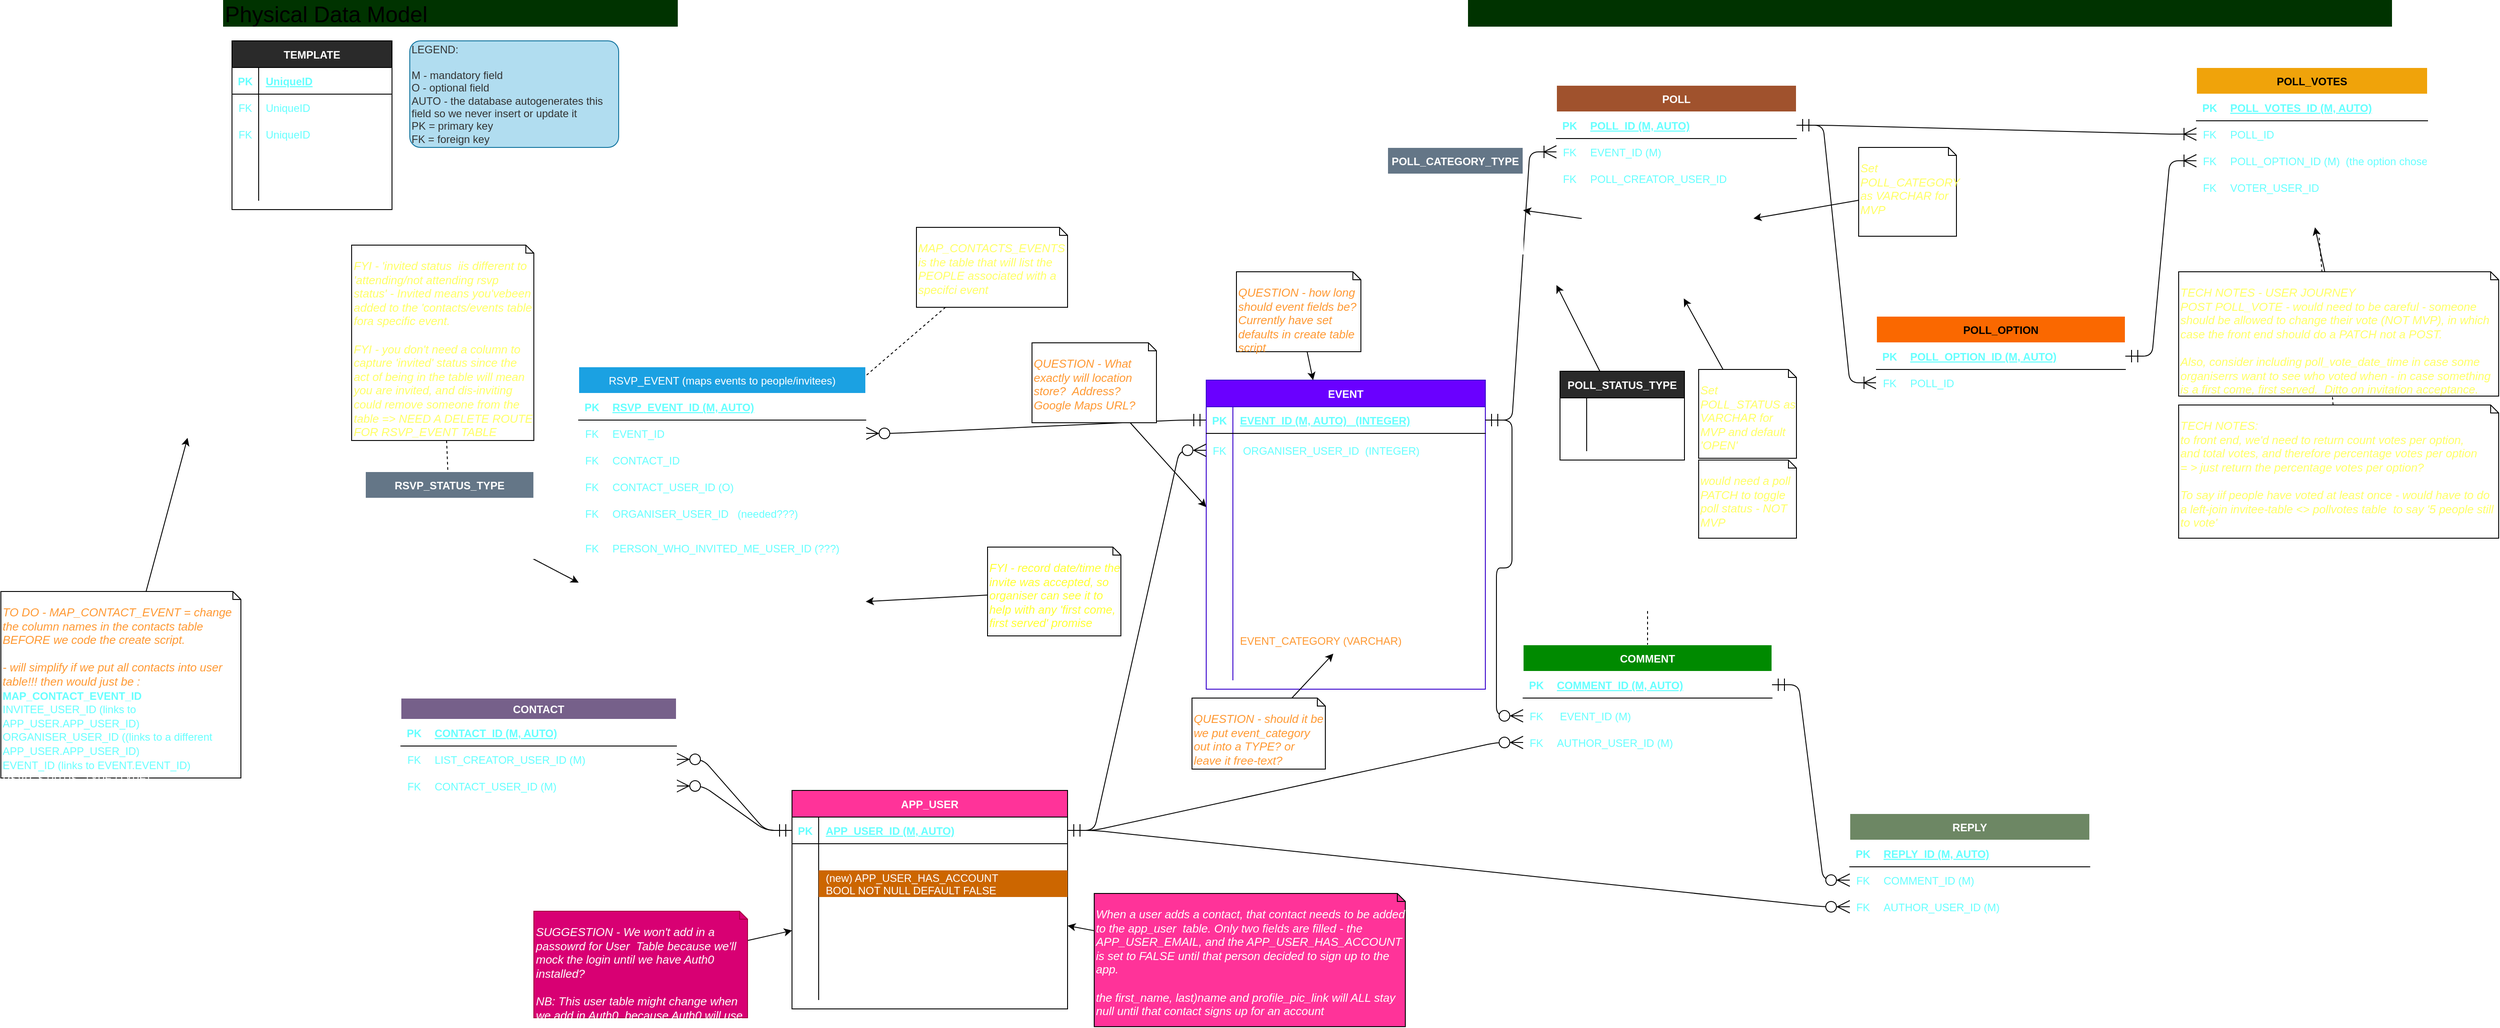 <mxfile>
    <diagram id="6lSgenySCgPRsshGHU0C" name="Data Model V2">
        <mxGraphModel dx="2720" dy="-599" grid="1" gridSize="10" guides="1" tooltips="1" connect="1" arrows="1" fold="1" page="1" pageScale="1" pageWidth="1654" pageHeight="1169" math="0" shadow="0">
            <root>
                <mxCell id="jG_bEh5ZBlwl_KSDs3WX-0"/>
                <mxCell id="jG_bEh5ZBlwl_KSDs3WX-1" parent="jG_bEh5ZBlwl_KSDs3WX-0"/>
                <mxCell id="YCCkVGw_ebPRzPs4m6oD-0" value="Physical Data Model" style="text;html=1;strokeColor=none;fillColor=#003300;align=left;verticalAlign=middle;whiteSpace=wrap;rounded=0;fontSize=25;" parent="jG_bEh5ZBlwl_KSDs3WX-1" vertex="1">
                    <mxGeometry x="10" y="1174" width="2440" height="30" as="geometry"/>
                </mxCell>
                <mxCell id="YCCkVGw_ebPRzPs4m6oD-1" value="" style="edgeStyle=entityRelationEdgeStyle;fontSize=12;html=1;endArrow=ERzeroToMany;startArrow=ERmandOne;endSize=12;startSize=12;exitX=0;exitY=0.5;exitDx=0;exitDy=0;" parent="jG_bEh5ZBlwl_KSDs3WX-1" source="YCCkVGw_ebPRzPs4m6oD-12" target="YCCkVGw_ebPRzPs4m6oD-121" edge="1">
                    <mxGeometry width="100" height="100" relative="1" as="geometry">
                        <mxPoint x="930" y="1702" as="sourcePoint"/>
                        <mxPoint x="120" y="1870" as="targetPoint"/>
                    </mxGeometry>
                </mxCell>
                <mxCell id="YCCkVGw_ebPRzPs4m6oD-2" value="" style="edgeStyle=entityRelationEdgeStyle;fontSize=12;html=1;endArrow=ERzeroToMany;startArrow=ERmandOne;endSize=12;startSize=12;exitX=0;exitY=0.5;exitDx=0;exitDy=0;" parent="jG_bEh5ZBlwl_KSDs3WX-1" source="YCCkVGw_ebPRzPs4m6oD-59" target="YCCkVGw_ebPRzPs4m6oD-46" edge="1">
                    <mxGeometry width="100" height="100" relative="1" as="geometry">
                        <mxPoint x="1330" y="1712" as="sourcePoint"/>
                        <mxPoint x="1635" y="1596" as="targetPoint"/>
                    </mxGeometry>
                </mxCell>
                <mxCell id="YCCkVGw_ebPRzPs4m6oD-3" value="" style="edgeStyle=entityRelationEdgeStyle;fontSize=12;html=1;endArrow=ERzeroToMany;startArrow=ERmandOne;endSize=12;startSize=12;exitX=0;exitY=0.5;exitDx=0;exitDy=0;" parent="jG_bEh5ZBlwl_KSDs3WX-1" source="YCCkVGw_ebPRzPs4m6oD-12" target="YCCkVGw_ebPRzPs4m6oD-118" edge="1">
                    <mxGeometry width="100" height="100" relative="1" as="geometry">
                        <mxPoint x="110" y="1352" as="sourcePoint"/>
                        <mxPoint x="40" y="1602" as="targetPoint"/>
                    </mxGeometry>
                </mxCell>
                <mxCell id="YCCkVGw_ebPRzPs4m6oD-5" style="edgeStyle=none;html=1;fontColor=#FFFFFF;endArrow=none;endFill=0;startSize=12;endSize=12;dashed=1;" parent="jG_bEh5ZBlwl_KSDs3WX-1" source="YCCkVGw_ebPRzPs4m6oD-6" target="YCCkVGw_ebPRzPs4m6oD-33" edge="1">
                    <mxGeometry relative="1" as="geometry"/>
                </mxCell>
                <mxCell id="YCCkVGw_ebPRzPs4m6oD-6" value="MAP_CONTACTS_EVENTS is the table that will list the PEOPLE associated with a specifci event" style="shape=note2;boundedLbl=1;whiteSpace=wrap;html=1;size=9;verticalAlign=top;align=left;rounded=1;fontSize=13;fontColor=#FFFF66;fontStyle=2" parent="jG_bEh5ZBlwl_KSDs3WX-1" vertex="1">
                    <mxGeometry x="790" y="1430" width="170" height="90" as="geometry"/>
                </mxCell>
                <mxCell id="YCCkVGw_ebPRzPs4m6oD-7" value="LEGEND:&lt;br&gt;&lt;br&gt;M - mandatory field&lt;br&gt;O - optional field&lt;br&gt;AUTO - the database autogenerates this field so we never insert or update it&lt;br&gt;PK = primary key&lt;br&gt;FK = foreign key" style="rounded=1;arcSize=10;whiteSpace=wrap;html=1;align=left;fillColor=#b1ddf0;strokeColor=#10739e;fontColor=#333333;" parent="jG_bEh5ZBlwl_KSDs3WX-1" vertex="1">
                    <mxGeometry x="220" y="1220" width="235" height="120" as="geometry"/>
                </mxCell>
                <mxCell id="YCCkVGw_ebPRzPs4m6oD-8" value="" style="edgeStyle=entityRelationEdgeStyle;fontSize=12;html=1;endArrow=ERoneToMany;startArrow=ERmandOne;fontColor=#FFFFFF;startSize=12;endSize=12;entryX=0;entryY=0.5;entryDx=0;entryDy=0;exitX=1;exitY=0.5;exitDx=0;exitDy=0;" parent="jG_bEh5ZBlwl_KSDs3WX-1" source="YCCkVGw_ebPRzPs4m6oD-90" target="YCCkVGw_ebPRzPs4m6oD-209" edge="1">
                    <mxGeometry width="100" height="100" relative="1" as="geometry">
                        <mxPoint x="2240" y="1192" as="sourcePoint"/>
                        <mxPoint x="2560" y="1192" as="targetPoint"/>
                    </mxGeometry>
                </mxCell>
                <mxCell id="YCCkVGw_ebPRzPs4m6oD-9" style="edgeStyle=none;html=1;fontColor=#66FFFF;dashed=1;endArrow=none;endFill=0;" parent="jG_bEh5ZBlwl_KSDs3WX-1" source="YCCkVGw_ebPRzPs4m6oD-10" target="YCCkVGw_ebPRzPs4m6oD-198" edge="1">
                    <mxGeometry relative="1" as="geometry"/>
                </mxCell>
                <mxCell id="YCCkVGw_ebPRzPs4m6oD-10" value="FYI - 'invited status&amp;nbsp; iis different to 'attending/not attending rsvp status' - Invited means you'vebeen added to the 'contacts/events table fora specific event.&lt;br&gt;&lt;br&gt;FYI - you don't need a column to capture 'invited' status since the act of being in the table will mean you are invited, and dis-inviting could remove someone from the table =&amp;gt; NEED A DELETE ROUTE FOR RSVP_EVENT TABLE" style="shape=note2;boundedLbl=1;whiteSpace=wrap;html=1;size=9;verticalAlign=top;align=left;rounded=1;fontSize=13;fontColor=#FFFF66;fontStyle=2" parent="jG_bEh5ZBlwl_KSDs3WX-1" vertex="1">
                    <mxGeometry x="154.57" y="1450" width="205" height="220" as="geometry"/>
                </mxCell>
                <mxCell id="YCCkVGw_ebPRzPs4m6oD-11" value="APP_USER" style="shape=table;startSize=30;container=1;collapsible=1;childLayout=tableLayout;fixedRows=1;rowLines=0;fontStyle=1;align=center;resizeLast=1;fontColor=#FFFFFF;fillColor=#FF3399;" parent="jG_bEh5ZBlwl_KSDs3WX-1" vertex="1">
                    <mxGeometry x="650" y="2064" width="310" height="246" as="geometry">
                        <mxRectangle x="1720" y="1660" width="60" height="30" as="alternateBounds"/>
                    </mxGeometry>
                </mxCell>
                <mxCell id="YCCkVGw_ebPRzPs4m6oD-12" value="" style="shape=partialRectangle;collapsible=0;dropTarget=0;pointerEvents=0;fillColor=none;top=0;left=0;bottom=1;right=0;points=[[0,0.5],[1,0.5]];portConstraint=eastwest;fontColor=#66FFFF;" parent="YCCkVGw_ebPRzPs4m6oD-11" vertex="1">
                    <mxGeometry y="30" width="310" height="30" as="geometry"/>
                </mxCell>
                <mxCell id="YCCkVGw_ebPRzPs4m6oD-13" value="PK" style="shape=partialRectangle;connectable=0;fillColor=none;top=0;left=0;bottom=0;right=0;fontStyle=1;overflow=hidden;fontColor=#66FFFF;" parent="YCCkVGw_ebPRzPs4m6oD-12" vertex="1">
                    <mxGeometry width="30" height="30" as="geometry">
                        <mxRectangle width="30" height="30" as="alternateBounds"/>
                    </mxGeometry>
                </mxCell>
                <mxCell id="YCCkVGw_ebPRzPs4m6oD-14" value="APP_USER_ID (M, AUTO)" style="shape=partialRectangle;connectable=0;fillColor=none;top=0;left=0;bottom=0;right=0;align=left;spacingLeft=6;fontStyle=5;overflow=hidden;fontColor=#66FFFF;" parent="YCCkVGw_ebPRzPs4m6oD-12" vertex="1">
                    <mxGeometry x="30" width="280" height="30" as="geometry">
                        <mxRectangle width="280" height="30" as="alternateBounds"/>
                    </mxGeometry>
                </mxCell>
                <mxCell id="YCCkVGw_ebPRzPs4m6oD-21" value="" style="shape=partialRectangle;collapsible=0;dropTarget=0;pointerEvents=0;fillColor=none;top=0;left=0;bottom=0;right=0;points=[[0,0.5],[1,0.5]];portConstraint=eastwest;fontColor=#FFFFFF;" parent="YCCkVGw_ebPRzPs4m6oD-11" vertex="1">
                    <mxGeometry y="60" width="310" height="30" as="geometry"/>
                </mxCell>
                <mxCell id="YCCkVGw_ebPRzPs4m6oD-22" value="" style="shape=partialRectangle;connectable=0;fillColor=none;top=0;left=0;bottom=0;right=0;editable=1;overflow=hidden;fontColor=#FFFFFF;" parent="YCCkVGw_ebPRzPs4m6oD-21" vertex="1">
                    <mxGeometry width="30" height="30" as="geometry">
                        <mxRectangle width="30" height="30" as="alternateBounds"/>
                    </mxGeometry>
                </mxCell>
                <mxCell id="YCCkVGw_ebPRzPs4m6oD-23" value="APP_USER_EMAIL (M)" style="shape=partialRectangle;connectable=0;fillColor=none;top=0;left=0;bottom=0;right=0;align=left;spacingLeft=6;overflow=hidden;fontColor=#FFFFFF;" parent="YCCkVGw_ebPRzPs4m6oD-21" vertex="1">
                    <mxGeometry x="30" width="280" height="30" as="geometry">
                        <mxRectangle width="280" height="30" as="alternateBounds"/>
                    </mxGeometry>
                </mxCell>
                <mxCell id="YCCkVGw_ebPRzPs4m6oD-27" value="" style="shape=partialRectangle;collapsible=0;dropTarget=0;pointerEvents=0;fillColor=none;top=0;left=0;bottom=0;right=0;points=[[0,0.5],[1,0.5]];portConstraint=eastwest;fontColor=#FFFFFF;" parent="YCCkVGw_ebPRzPs4m6oD-11" vertex="1">
                    <mxGeometry y="90" width="310" height="30" as="geometry"/>
                </mxCell>
                <mxCell id="YCCkVGw_ebPRzPs4m6oD-28" value="" style="shape=partialRectangle;connectable=0;fillColor=none;top=0;left=0;bottom=0;right=0;editable=1;overflow=hidden;fontColor=#FFFFFF;" parent="YCCkVGw_ebPRzPs4m6oD-27" vertex="1">
                    <mxGeometry width="30" height="30" as="geometry">
                        <mxRectangle width="30" height="30" as="alternateBounds"/>
                    </mxGeometry>
                </mxCell>
                <mxCell id="YCCkVGw_ebPRzPs4m6oD-29" value="(new) APP_USER_HAS_ACCOUNT  &#10;BOOL NOT NULL DEFAULT FALSE" style="shape=partialRectangle;connectable=0;fillColor=#CC6600;top=0;left=0;bottom=0;right=0;align=left;spacingLeft=6;overflow=hidden;fontColor=#FFFFFF;" parent="YCCkVGw_ebPRzPs4m6oD-27" vertex="1">
                    <mxGeometry x="30" width="280" height="30" as="geometry">
                        <mxRectangle width="280" height="30" as="alternateBounds"/>
                    </mxGeometry>
                </mxCell>
                <mxCell id="YCCkVGw_ebPRzPs4m6oD-15" value="" style="shape=partialRectangle;collapsible=0;dropTarget=0;pointerEvents=0;fillColor=none;top=0;left=0;bottom=0;right=0;points=[[0,0.5],[1,0.5]];portConstraint=eastwest;fontColor=#FFFFFF;" parent="YCCkVGw_ebPRzPs4m6oD-11" vertex="1">
                    <mxGeometry y="120" width="310" height="26" as="geometry"/>
                </mxCell>
                <mxCell id="YCCkVGw_ebPRzPs4m6oD-16" value="" style="shape=partialRectangle;connectable=0;fillColor=none;top=0;left=0;bottom=0;right=0;editable=1;overflow=hidden;fontColor=#FFFFFF;" parent="YCCkVGw_ebPRzPs4m6oD-15" vertex="1">
                    <mxGeometry width="30" height="26" as="geometry">
                        <mxRectangle width="30" height="26" as="alternateBounds"/>
                    </mxGeometry>
                </mxCell>
                <mxCell id="YCCkVGw_ebPRzPs4m6oD-17" value="APP_USER_FIRST_NAME DEFAULT NULL" style="shape=partialRectangle;connectable=0;fillColor=none;top=0;left=0;bottom=0;right=0;align=left;spacingLeft=6;overflow=hidden;fontColor=#FFFFFF;" parent="YCCkVGw_ebPRzPs4m6oD-15" vertex="1">
                    <mxGeometry x="30" width="280" height="26" as="geometry">
                        <mxRectangle width="280" height="26" as="alternateBounds"/>
                    </mxGeometry>
                </mxCell>
                <mxCell id="YCCkVGw_ebPRzPs4m6oD-18" value="" style="shape=partialRectangle;collapsible=0;dropTarget=0;pointerEvents=0;fillColor=none;top=0;left=0;bottom=0;right=0;points=[[0,0.5],[1,0.5]];portConstraint=eastwest;fontColor=#FFFFFF;" parent="YCCkVGw_ebPRzPs4m6oD-11" vertex="1">
                    <mxGeometry y="146" width="310" height="30" as="geometry"/>
                </mxCell>
                <mxCell id="YCCkVGw_ebPRzPs4m6oD-19" value="" style="shape=partialRectangle;connectable=0;fillColor=none;top=0;left=0;bottom=0;right=0;editable=1;overflow=hidden;fontColor=#FFFFFF;" parent="YCCkVGw_ebPRzPs4m6oD-18" vertex="1">
                    <mxGeometry width="30" height="30" as="geometry">
                        <mxRectangle width="30" height="30" as="alternateBounds"/>
                    </mxGeometry>
                </mxCell>
                <mxCell id="YCCkVGw_ebPRzPs4m6oD-20" value="APP_USER_LAST_NAME DEFAULT NULL" style="shape=partialRectangle;connectable=0;fillColor=none;top=0;left=0;bottom=0;right=0;align=left;spacingLeft=6;overflow=hidden;fontColor=#FFFFFF;" parent="YCCkVGw_ebPRzPs4m6oD-18" vertex="1">
                    <mxGeometry x="30" width="280" height="30" as="geometry">
                        <mxRectangle width="280" height="30" as="alternateBounds"/>
                    </mxGeometry>
                </mxCell>
                <mxCell id="YCCkVGw_ebPRzPs4m6oD-24" value="" style="shape=partialRectangle;collapsible=0;dropTarget=0;pointerEvents=0;fillColor=none;top=0;left=0;bottom=0;right=0;points=[[0,0.5],[1,0.5]];portConstraint=eastwest;fontColor=#FFFFFF;" parent="YCCkVGw_ebPRzPs4m6oD-11" vertex="1">
                    <mxGeometry y="176" width="310" height="30" as="geometry"/>
                </mxCell>
                <mxCell id="YCCkVGw_ebPRzPs4m6oD-25" value="" style="shape=partialRectangle;connectable=0;fillColor=none;top=0;left=0;bottom=0;right=0;editable=1;overflow=hidden;fontColor=#FFFFFF;" parent="YCCkVGw_ebPRzPs4m6oD-24" vertex="1">
                    <mxGeometry width="30" height="30" as="geometry">
                        <mxRectangle width="30" height="30" as="alternateBounds"/>
                    </mxGeometry>
                </mxCell>
                <mxCell id="YCCkVGw_ebPRzPs4m6oD-26" value="APP_USER_PROFILE_PIC_LINK" style="shape=partialRectangle;connectable=0;fillColor=none;top=0;left=0;bottom=0;right=0;align=left;spacingLeft=6;overflow=hidden;fontColor=#FFFFFF;" parent="YCCkVGw_ebPRzPs4m6oD-24" vertex="1">
                    <mxGeometry x="30" width="280" height="30" as="geometry">
                        <mxRectangle width="280" height="30" as="alternateBounds"/>
                    </mxGeometry>
                </mxCell>
                <mxCell id="YCCkVGw_ebPRzPs4m6oD-30" value="" style="shape=partialRectangle;collapsible=0;dropTarget=0;pointerEvents=0;fillColor=none;top=0;left=0;bottom=0;right=0;points=[[0,0.5],[1,0.5]];portConstraint=eastwest;fontColor=#FFFFFF;" parent="YCCkVGw_ebPRzPs4m6oD-11" vertex="1">
                    <mxGeometry y="206" width="310" height="30" as="geometry"/>
                </mxCell>
                <mxCell id="YCCkVGw_ebPRzPs4m6oD-31" value="" style="shape=partialRectangle;connectable=0;fillColor=none;top=0;left=0;bottom=0;right=0;editable=1;overflow=hidden;fontColor=#FFFFFF;" parent="YCCkVGw_ebPRzPs4m6oD-30" vertex="1">
                    <mxGeometry width="30" height="30" as="geometry">
                        <mxRectangle width="30" height="30" as="alternateBounds"/>
                    </mxGeometry>
                </mxCell>
                <mxCell id="YCCkVGw_ebPRzPs4m6oD-32" value="APP_USER_CREATE_DATE_TIME" style="shape=partialRectangle;connectable=0;fillColor=none;top=0;left=0;bottom=0;right=0;align=left;spacingLeft=6;overflow=hidden;fontColor=#FFFFFF;" parent="YCCkVGw_ebPRzPs4m6oD-30" vertex="1">
                    <mxGeometry x="30" width="280" height="30" as="geometry">
                        <mxRectangle width="280" height="30" as="alternateBounds"/>
                    </mxGeometry>
                </mxCell>
                <mxCell id="YCCkVGw_ebPRzPs4m6oD-33" value="RSVP_EVENT (maps events to people/invitees)" style="shape=table;startSize=30;container=1;collapsible=1;childLayout=tableLayout;fixedRows=1;rowLines=0;fontStyle=0;align=center;resizeLast=1;fontColor=#ffffff;fillColor=#1ba1e2;strokeColor=#FFFFFF;" parent="jG_bEh5ZBlwl_KSDs3WX-1" vertex="1">
                    <mxGeometry x="410" y="1587" width="323" height="298" as="geometry">
                        <mxRectangle x="1720" y="1660" width="60" height="30" as="alternateBounds"/>
                    </mxGeometry>
                </mxCell>
                <mxCell id="YCCkVGw_ebPRzPs4m6oD-34" value="" style="shape=partialRectangle;collapsible=0;dropTarget=0;pointerEvents=0;fillColor=none;top=0;left=0;bottom=1;right=0;points=[[0,0.5],[1,0.5]];portConstraint=eastwest;fontColor=#66FFFF;" parent="YCCkVGw_ebPRzPs4m6oD-33" vertex="1">
                    <mxGeometry y="30" width="323" height="30" as="geometry"/>
                </mxCell>
                <mxCell id="YCCkVGw_ebPRzPs4m6oD-35" value="PK" style="shape=partialRectangle;connectable=0;fillColor=none;top=0;left=0;bottom=0;right=0;fontStyle=1;overflow=hidden;fontColor=#66FFFF;" parent="YCCkVGw_ebPRzPs4m6oD-34" vertex="1">
                    <mxGeometry width="30" height="30" as="geometry">
                        <mxRectangle width="30" height="30" as="alternateBounds"/>
                    </mxGeometry>
                </mxCell>
                <mxCell id="YCCkVGw_ebPRzPs4m6oD-36" value="RSVP_EVENT_ID (M, AUTO)" style="shape=partialRectangle;connectable=0;fillColor=none;top=0;left=0;bottom=0;right=0;align=left;spacingLeft=6;fontStyle=5;overflow=hidden;fontColor=#66FFFF;" parent="YCCkVGw_ebPRzPs4m6oD-34" vertex="1">
                    <mxGeometry x="30" width="293" height="30" as="geometry">
                        <mxRectangle width="293" height="30" as="alternateBounds"/>
                    </mxGeometry>
                </mxCell>
                <mxCell id="YCCkVGw_ebPRzPs4m6oD-46" value="" style="shape=partialRectangle;collapsible=0;dropTarget=0;pointerEvents=0;fillColor=none;top=0;left=0;bottom=0;right=0;points=[[0,0.5],[1,0.5]];portConstraint=eastwest;fontColor=#66FFFF;" parent="YCCkVGw_ebPRzPs4m6oD-33" vertex="1">
                    <mxGeometry y="60" width="323" height="30" as="geometry"/>
                </mxCell>
                <mxCell id="YCCkVGw_ebPRzPs4m6oD-47" value="FK" style="shape=partialRectangle;connectable=0;fillColor=none;top=0;left=0;bottom=0;right=0;fontStyle=0;overflow=hidden;fontColor=#66FFFF;" parent="YCCkVGw_ebPRzPs4m6oD-46" vertex="1">
                    <mxGeometry width="30" height="30" as="geometry">
                        <mxRectangle width="30" height="30" as="alternateBounds"/>
                    </mxGeometry>
                </mxCell>
                <mxCell id="YCCkVGw_ebPRzPs4m6oD-48" value="EVENT_ID" style="shape=partialRectangle;connectable=0;fillColor=none;top=0;left=0;bottom=0;right=0;align=left;spacingLeft=6;fontStyle=0;overflow=hidden;fontColor=#66FFFF;" parent="YCCkVGw_ebPRzPs4m6oD-46" vertex="1">
                    <mxGeometry x="30" width="293" height="30" as="geometry">
                        <mxRectangle width="293" height="30" as="alternateBounds"/>
                    </mxGeometry>
                </mxCell>
                <mxCell id="YCCkVGw_ebPRzPs4m6oD-37" value="" style="shape=partialRectangle;collapsible=0;dropTarget=0;pointerEvents=0;fillColor=none;top=0;left=0;bottom=0;right=0;points=[[0,0.5],[1,0.5]];portConstraint=eastwest;fontColor=#66FFFF;" parent="YCCkVGw_ebPRzPs4m6oD-33" vertex="1">
                    <mxGeometry y="90" width="323" height="30" as="geometry"/>
                </mxCell>
                <mxCell id="YCCkVGw_ebPRzPs4m6oD-38" value="FK" style="shape=partialRectangle;connectable=0;fillColor=none;top=0;left=0;bottom=0;right=0;fontStyle=0;overflow=hidden;fontColor=#66FFFF;" parent="YCCkVGw_ebPRzPs4m6oD-37" vertex="1">
                    <mxGeometry width="30" height="30" as="geometry">
                        <mxRectangle width="30" height="30" as="alternateBounds"/>
                    </mxGeometry>
                </mxCell>
                <mxCell id="YCCkVGw_ebPRzPs4m6oD-39" value="CONTACT_ID" style="shape=partialRectangle;connectable=0;fillColor=none;top=0;left=0;bottom=0;right=0;align=left;spacingLeft=6;fontStyle=0;overflow=hidden;fontColor=#66FFFF;" parent="YCCkVGw_ebPRzPs4m6oD-37" vertex="1">
                    <mxGeometry x="30" width="293" height="30" as="geometry">
                        <mxRectangle width="293" height="30" as="alternateBounds"/>
                    </mxGeometry>
                </mxCell>
                <mxCell id="YCCkVGw_ebPRzPs4m6oD-40" value="" style="shape=partialRectangle;collapsible=0;dropTarget=0;pointerEvents=0;fillColor=none;top=0;left=0;bottom=0;right=0;points=[[0,0.5],[1,0.5]];portConstraint=eastwest;fontColor=#66FFFF;" parent="YCCkVGw_ebPRzPs4m6oD-33" vertex="1">
                    <mxGeometry y="120" width="323" height="30" as="geometry"/>
                </mxCell>
                <mxCell id="YCCkVGw_ebPRzPs4m6oD-41" value="FK" style="shape=partialRectangle;connectable=0;fillColor=none;top=0;left=0;bottom=0;right=0;fontStyle=0;overflow=hidden;fontColor=#66FFFF;" parent="YCCkVGw_ebPRzPs4m6oD-40" vertex="1">
                    <mxGeometry width="30" height="30" as="geometry">
                        <mxRectangle width="30" height="30" as="alternateBounds"/>
                    </mxGeometry>
                </mxCell>
                <mxCell id="YCCkVGw_ebPRzPs4m6oD-42" value="CONTACT_USER_ID (O)" style="shape=partialRectangle;connectable=0;fillColor=none;top=0;left=0;bottom=0;right=0;align=left;spacingLeft=6;fontStyle=0;overflow=hidden;fontColor=#66FFFF;" parent="YCCkVGw_ebPRzPs4m6oD-40" vertex="1">
                    <mxGeometry x="30" width="293" height="30" as="geometry">
                        <mxRectangle width="293" height="30" as="alternateBounds"/>
                    </mxGeometry>
                </mxCell>
                <mxCell id="YCCkVGw_ebPRzPs4m6oD-43" value="" style="shape=partialRectangle;collapsible=0;dropTarget=0;pointerEvents=0;fillColor=none;top=0;left=0;bottom=0;right=0;points=[[0,0.5],[1,0.5]];portConstraint=eastwest;fontColor=#66FFFF;" parent="YCCkVGw_ebPRzPs4m6oD-33" vertex="1">
                    <mxGeometry y="150" width="323" height="30" as="geometry"/>
                </mxCell>
                <mxCell id="YCCkVGw_ebPRzPs4m6oD-44" value="FK" style="shape=partialRectangle;connectable=0;fillColor=none;top=0;left=0;bottom=0;right=0;fontStyle=0;overflow=hidden;fontColor=#66FFFF;" parent="YCCkVGw_ebPRzPs4m6oD-43" vertex="1">
                    <mxGeometry width="30" height="30" as="geometry">
                        <mxRectangle width="30" height="30" as="alternateBounds"/>
                    </mxGeometry>
                </mxCell>
                <mxCell id="YCCkVGw_ebPRzPs4m6oD-45" value="ORGANISER_USER_ID   (needed???)" style="shape=partialRectangle;connectable=0;fillColor=none;top=0;left=0;bottom=0;right=0;align=left;spacingLeft=6;fontStyle=0;overflow=hidden;fontColor=#66FFFF;" parent="YCCkVGw_ebPRzPs4m6oD-43" vertex="1">
                    <mxGeometry x="30" width="293" height="30" as="geometry">
                        <mxRectangle width="293" height="30" as="alternateBounds"/>
                    </mxGeometry>
                </mxCell>
                <mxCell id="YCCkVGw_ebPRzPs4m6oD-55" value="" style="shape=partialRectangle;collapsible=0;dropTarget=0;pointerEvents=0;fillColor=none;top=0;left=0;bottom=0;right=0;points=[[0,0.5],[1,0.5]];portConstraint=eastwest;fontColor=#66FFFF;" parent="YCCkVGw_ebPRzPs4m6oD-33" vertex="1">
                    <mxGeometry y="180" width="323" height="48" as="geometry"/>
                </mxCell>
                <mxCell id="YCCkVGw_ebPRzPs4m6oD-56" value="FK" style="shape=partialRectangle;connectable=0;fillColor=none;top=0;left=0;bottom=0;right=0;fontStyle=0;overflow=hidden;fontColor=#66FFFF;" parent="YCCkVGw_ebPRzPs4m6oD-55" vertex="1">
                    <mxGeometry width="30" height="48" as="geometry">
                        <mxRectangle width="30" height="48" as="alternateBounds"/>
                    </mxGeometry>
                </mxCell>
                <mxCell id="YCCkVGw_ebPRzPs4m6oD-57" value="PERSON_WHO_INVITED_ME_USER_ID (???)" style="shape=partialRectangle;connectable=0;fillColor=none;top=0;left=0;bottom=0;right=0;align=left;spacingLeft=6;fontStyle=0;overflow=hidden;fontColor=#66FFFF;" parent="YCCkVGw_ebPRzPs4m6oD-55" vertex="1">
                    <mxGeometry x="30" width="293" height="48" as="geometry">
                        <mxRectangle width="293" height="48" as="alternateBounds"/>
                    </mxGeometry>
                </mxCell>
                <mxCell id="YCCkVGw_ebPRzPs4m6oD-49" value="" style="shape=partialRectangle;collapsible=0;dropTarget=0;pointerEvents=0;fillColor=none;top=0;left=0;bottom=0;right=0;points=[[0,0.5],[1,0.5]];portConstraint=eastwest;fontColor=#FFFFFF;" parent="YCCkVGw_ebPRzPs4m6oD-33" vertex="1">
                    <mxGeometry y="228" width="323" height="30" as="geometry"/>
                </mxCell>
                <mxCell id="YCCkVGw_ebPRzPs4m6oD-50" value="" style="shape=partialRectangle;connectable=0;fillColor=none;top=0;left=0;bottom=0;right=0;editable=1;overflow=hidden;fontColor=#FFFFFF;" parent="YCCkVGw_ebPRzPs4m6oD-49" vertex="1">
                    <mxGeometry width="30" height="30" as="geometry">
                        <mxRectangle width="30" height="30" as="alternateBounds"/>
                    </mxGeometry>
                </mxCell>
                <mxCell id="YCCkVGw_ebPRzPs4m6oD-51" value="RSVP_STATUS_TYPE (TYPE)" style="shape=partialRectangle;connectable=0;fillColor=none;top=0;left=0;bottom=0;right=0;align=left;spacingLeft=6;overflow=hidden;fontColor=#FFFFFF;" parent="YCCkVGw_ebPRzPs4m6oD-49" vertex="1">
                    <mxGeometry x="30" width="293" height="30" as="geometry">
                        <mxRectangle width="293" height="30" as="alternateBounds"/>
                    </mxGeometry>
                </mxCell>
                <mxCell id="YCCkVGw_ebPRzPs4m6oD-52" value="" style="shape=partialRectangle;collapsible=0;dropTarget=0;pointerEvents=0;fillColor=none;top=0;left=0;bottom=0;right=0;points=[[0,0.5],[1,0.5]];portConstraint=eastwest;fontColor=#FFFFFF;" parent="YCCkVGw_ebPRzPs4m6oD-33" vertex="1">
                    <mxGeometry y="258" width="323" height="30" as="geometry"/>
                </mxCell>
                <mxCell id="YCCkVGw_ebPRzPs4m6oD-53" value="" style="shape=partialRectangle;connectable=0;fillColor=none;top=0;left=0;bottom=0;right=0;editable=1;overflow=hidden;fontColor=#FFFFFF;" parent="YCCkVGw_ebPRzPs4m6oD-52" vertex="1">
                    <mxGeometry width="30" height="30" as="geometry">
                        <mxRectangle width="30" height="30" as="alternateBounds"/>
                    </mxGeometry>
                </mxCell>
                <mxCell id="YCCkVGw_ebPRzPs4m6oD-54" value="RSVP_ACCEPTED_DATE_TIME" style="shape=partialRectangle;connectable=0;fillColor=none;top=0;left=0;bottom=0;right=0;align=left;spacingLeft=6;overflow=hidden;fontColor=#FFFFFF;" parent="YCCkVGw_ebPRzPs4m6oD-52" vertex="1">
                    <mxGeometry x="30" width="293" height="30" as="geometry">
                        <mxRectangle width="293" height="30" as="alternateBounds"/>
                    </mxGeometry>
                </mxCell>
                <mxCell id="YCCkVGw_ebPRzPs4m6oD-58" value="EVENT" style="shape=table;startSize=30;container=1;collapsible=1;childLayout=tableLayout;fixedRows=1;rowLines=0;fontStyle=1;align=center;resizeLast=1;fontColor=#ffffff;fillColor=#6a00ff;strokeColor=#3700CC;" parent="jG_bEh5ZBlwl_KSDs3WX-1" vertex="1">
                    <mxGeometry x="1116" y="1602" width="314" height="348" as="geometry">
                        <mxRectangle x="1720" y="1660" width="60" height="30" as="alternateBounds"/>
                    </mxGeometry>
                </mxCell>
                <mxCell id="YCCkVGw_ebPRzPs4m6oD-59" value="" style="shape=partialRectangle;collapsible=0;dropTarget=0;pointerEvents=0;fillColor=none;top=0;left=0;bottom=1;right=0;points=[[0,0.5],[1,0.5]];portConstraint=eastwest;fontColor=#66FFFF;" parent="YCCkVGw_ebPRzPs4m6oD-58" vertex="1">
                    <mxGeometry y="30" width="314" height="30" as="geometry"/>
                </mxCell>
                <mxCell id="YCCkVGw_ebPRzPs4m6oD-60" value="PK" style="shape=partialRectangle;connectable=0;fillColor=none;top=0;left=0;bottom=0;right=0;fontStyle=1;overflow=hidden;fontColor=#66FFFF;" parent="YCCkVGw_ebPRzPs4m6oD-59" vertex="1">
                    <mxGeometry width="30" height="30" as="geometry">
                        <mxRectangle width="30" height="30" as="alternateBounds"/>
                    </mxGeometry>
                </mxCell>
                <mxCell id="YCCkVGw_ebPRzPs4m6oD-61" value="EVENT_ID (M, AUTO)   (INTEGER)" style="shape=partialRectangle;connectable=0;fillColor=none;top=0;left=0;bottom=0;right=0;align=left;spacingLeft=6;fontStyle=5;overflow=hidden;fontColor=#66FFFF;" parent="YCCkVGw_ebPRzPs4m6oD-59" vertex="1">
                    <mxGeometry x="30" width="284" height="30" as="geometry">
                        <mxRectangle width="284" height="30" as="alternateBounds"/>
                    </mxGeometry>
                </mxCell>
                <mxCell id="YCCkVGw_ebPRzPs4m6oD-62" value="" style="shape=partialRectangle;collapsible=0;dropTarget=0;pointerEvents=0;fillColor=none;top=0;left=0;bottom=0;right=0;points=[[0,0.5],[1,0.5]];portConstraint=eastwest;fontColor=#66FFFF;" parent="YCCkVGw_ebPRzPs4m6oD-58" vertex="1">
                    <mxGeometry y="60" width="314" height="38" as="geometry"/>
                </mxCell>
                <mxCell id="YCCkVGw_ebPRzPs4m6oD-63" value="FK" style="shape=partialRectangle;connectable=0;fillColor=none;top=0;left=0;bottom=0;right=0;fontStyle=0;overflow=hidden;fontColor=#66FFFF;" parent="YCCkVGw_ebPRzPs4m6oD-62" vertex="1">
                    <mxGeometry width="30" height="38" as="geometry">
                        <mxRectangle width="30" height="38" as="alternateBounds"/>
                    </mxGeometry>
                </mxCell>
                <mxCell id="YCCkVGw_ebPRzPs4m6oD-64" value=" ORGANISER_USER_ID  (INTEGER)" style="shape=partialRectangle;connectable=0;fillColor=none;top=0;left=0;bottom=0;right=0;align=left;spacingLeft=6;fontStyle=0;overflow=hidden;fontColor=#66FFFF;" parent="YCCkVGw_ebPRzPs4m6oD-62" vertex="1">
                    <mxGeometry x="30" width="284" height="38" as="geometry">
                        <mxRectangle width="284" height="38" as="alternateBounds"/>
                    </mxGeometry>
                </mxCell>
                <mxCell id="YCCkVGw_ebPRzPs4m6oD-65" value="" style="shape=partialRectangle;collapsible=0;dropTarget=0;pointerEvents=0;fillColor=none;top=0;left=0;bottom=0;right=0;points=[[0,0.5],[1,0.5]];portConstraint=eastwest;fontColor=#FFFFFF;" parent="YCCkVGw_ebPRzPs4m6oD-58" vertex="1">
                    <mxGeometry y="98" width="314" height="30" as="geometry"/>
                </mxCell>
                <mxCell id="YCCkVGw_ebPRzPs4m6oD-66" value="" style="shape=partialRectangle;connectable=0;fillColor=none;top=0;left=0;bottom=0;right=0;editable=1;overflow=hidden;fontColor=#FFFFFF;" parent="YCCkVGw_ebPRzPs4m6oD-65" vertex="1">
                    <mxGeometry width="30" height="30" as="geometry">
                        <mxRectangle width="30" height="30" as="alternateBounds"/>
                    </mxGeometry>
                </mxCell>
                <mxCell id="YCCkVGw_ebPRzPs4m6oD-67" value="EVENT_TITLE (M)    (VARCHAR)" style="shape=partialRectangle;connectable=0;fillColor=none;top=0;left=0;bottom=0;right=0;align=left;spacingLeft=6;overflow=hidden;fontColor=#FFFFFF;" parent="YCCkVGw_ebPRzPs4m6oD-65" vertex="1">
                    <mxGeometry x="30" width="284" height="30" as="geometry">
                        <mxRectangle width="284" height="30" as="alternateBounds"/>
                    </mxGeometry>
                </mxCell>
                <mxCell id="YCCkVGw_ebPRzPs4m6oD-68" value="" style="shape=partialRectangle;collapsible=0;dropTarget=0;pointerEvents=0;fillColor=none;top=0;left=0;bottom=0;right=0;points=[[0,0.5],[1,0.5]];portConstraint=eastwest;fontColor=#FFFFFF;" parent="YCCkVGw_ebPRzPs4m6oD-58" vertex="1">
                    <mxGeometry y="128" width="314" height="30" as="geometry"/>
                </mxCell>
                <mxCell id="YCCkVGw_ebPRzPs4m6oD-69" value="" style="shape=partialRectangle;connectable=0;fillColor=none;top=0;left=0;bottom=0;right=0;editable=1;overflow=hidden;fontColor=#FFFFFF;" parent="YCCkVGw_ebPRzPs4m6oD-68" vertex="1">
                    <mxGeometry width="30" height="30" as="geometry">
                        <mxRectangle width="30" height="30" as="alternateBounds"/>
                    </mxGeometry>
                </mxCell>
                <mxCell id="YCCkVGw_ebPRzPs4m6oD-70" value="EVENT_DESCRIPTION  (VARCHAR)" style="shape=partialRectangle;connectable=0;fillColor=none;top=0;left=0;bottom=0;right=0;align=left;spacingLeft=6;overflow=hidden;fontColor=#FFFFFF;" parent="YCCkVGw_ebPRzPs4m6oD-68" vertex="1">
                    <mxGeometry x="30" width="284" height="30" as="geometry">
                        <mxRectangle width="284" height="30" as="alternateBounds"/>
                    </mxGeometry>
                </mxCell>
                <mxCell id="YCCkVGw_ebPRzPs4m6oD-71" value="" style="shape=partialRectangle;collapsible=0;dropTarget=0;pointerEvents=0;fillColor=none;top=0;left=0;bottom=0;right=0;points=[[0,0.5],[1,0.5]];portConstraint=eastwest;fontColor=#FFFFFF;" parent="YCCkVGw_ebPRzPs4m6oD-58" vertex="1">
                    <mxGeometry y="158" width="314" height="30" as="geometry"/>
                </mxCell>
                <mxCell id="YCCkVGw_ebPRzPs4m6oD-72" value="" style="shape=partialRectangle;connectable=0;fillColor=none;top=0;left=0;bottom=0;right=0;editable=1;overflow=hidden;fontColor=#FFFFFF;" parent="YCCkVGw_ebPRzPs4m6oD-71" vertex="1">
                    <mxGeometry width="30" height="30" as="geometry">
                        <mxRectangle width="30" height="30" as="alternateBounds"/>
                    </mxGeometry>
                </mxCell>
                <mxCell id="YCCkVGw_ebPRzPs4m6oD-73" value="EVENT_LOCATION  (VARCHAR)" style="shape=partialRectangle;connectable=0;fillColor=none;top=0;left=0;bottom=0;right=0;align=left;spacingLeft=6;overflow=hidden;fontColor=#FFFFFF;" parent="YCCkVGw_ebPRzPs4m6oD-71" vertex="1">
                    <mxGeometry x="30" width="284" height="30" as="geometry">
                        <mxRectangle width="284" height="30" as="alternateBounds"/>
                    </mxGeometry>
                </mxCell>
                <mxCell id="YCCkVGw_ebPRzPs4m6oD-74" value="" style="shape=partialRectangle;collapsible=0;dropTarget=0;pointerEvents=0;fillColor=none;top=0;left=0;bottom=0;right=0;points=[[0,0.5],[1,0.5]];portConstraint=eastwest;fontColor=#FFFFFF;" parent="YCCkVGw_ebPRzPs4m6oD-58" vertex="1">
                    <mxGeometry y="188" width="314" height="30" as="geometry"/>
                </mxCell>
                <mxCell id="YCCkVGw_ebPRzPs4m6oD-75" value="" style="shape=partialRectangle;connectable=0;fillColor=none;top=0;left=0;bottom=0;right=0;editable=1;overflow=hidden;fontColor=#FFFFFF;" parent="YCCkVGw_ebPRzPs4m6oD-74" vertex="1">
                    <mxGeometry width="30" height="30" as="geometry">
                        <mxRectangle width="30" height="30" as="alternateBounds"/>
                    </mxGeometry>
                </mxCell>
                <mxCell id="YCCkVGw_ebPRzPs4m6oD-76" value="EVENT_DATE  (VARCHAR, not date)" style="shape=partialRectangle;connectable=0;fillColor=none;top=0;left=0;bottom=0;right=0;align=left;spacingLeft=6;overflow=hidden;fontColor=#FFFFFF;" parent="YCCkVGw_ebPRzPs4m6oD-74" vertex="1">
                    <mxGeometry x="30" width="284" height="30" as="geometry">
                        <mxRectangle width="284" height="30" as="alternateBounds"/>
                    </mxGeometry>
                </mxCell>
                <mxCell id="YCCkVGw_ebPRzPs4m6oD-77" value="" style="shape=partialRectangle;collapsible=0;dropTarget=0;pointerEvents=0;fillColor=none;top=0;left=0;bottom=0;right=0;points=[[0,0.5],[1,0.5]];portConstraint=eastwest;fontColor=#FFFFFF;" parent="YCCkVGw_ebPRzPs4m6oD-58" vertex="1">
                    <mxGeometry y="218" width="314" height="30" as="geometry"/>
                </mxCell>
                <mxCell id="YCCkVGw_ebPRzPs4m6oD-78" value="" style="shape=partialRectangle;connectable=0;fillColor=none;top=0;left=0;bottom=0;right=0;editable=1;overflow=hidden;fontColor=#FFFFFF;" parent="YCCkVGw_ebPRzPs4m6oD-77" vertex="1">
                    <mxGeometry width="30" height="30" as="geometry">
                        <mxRectangle width="30" height="30" as="alternateBounds"/>
                    </mxGeometry>
                </mxCell>
                <mxCell id="YCCkVGw_ebPRzPs4m6oD-79" value="EVENT_TIME    VARCHAR" style="shape=partialRectangle;connectable=0;fillColor=none;top=0;left=0;bottom=0;right=0;align=left;spacingLeft=6;overflow=hidden;fontColor=#FFFFFF;" parent="YCCkVGw_ebPRzPs4m6oD-77" vertex="1">
                    <mxGeometry x="30" width="284" height="30" as="geometry">
                        <mxRectangle width="284" height="30" as="alternateBounds"/>
                    </mxGeometry>
                </mxCell>
                <mxCell id="YCCkVGw_ebPRzPs4m6oD-80" value="" style="shape=partialRectangle;collapsible=0;dropTarget=0;pointerEvents=0;fillColor=none;top=0;left=0;bottom=0;right=0;points=[[0,0.5],[1,0.5]];portConstraint=eastwest;fontColor=#FFFFFF;" parent="YCCkVGw_ebPRzPs4m6oD-58" vertex="1">
                    <mxGeometry y="248" width="314" height="30" as="geometry"/>
                </mxCell>
                <mxCell id="YCCkVGw_ebPRzPs4m6oD-81" value="" style="shape=partialRectangle;connectable=0;fillColor=none;top=0;left=0;bottom=0;right=0;editable=1;overflow=hidden;fontColor=#FFFFFF;" parent="YCCkVGw_ebPRzPs4m6oD-80" vertex="1">
                    <mxGeometry width="30" height="30" as="geometry">
                        <mxRectangle width="30" height="30" as="alternateBounds"/>
                    </mxGeometry>
                </mxCell>
                <mxCell id="YCCkVGw_ebPRzPs4m6oD-82" value="EVENT_REQUIREMENTS   (VARCHAR)&#10;e.g. dress code, or covid jab etc" style="shape=partialRectangle;connectable=0;fillColor=none;top=0;left=0;bottom=0;right=0;align=left;spacingLeft=6;overflow=hidden;fontColor=#FFFFFF;fontStyle=0" parent="YCCkVGw_ebPRzPs4m6oD-80" vertex="1">
                    <mxGeometry x="30" width="284" height="30" as="geometry">
                        <mxRectangle width="284" height="30" as="alternateBounds"/>
                    </mxGeometry>
                </mxCell>
                <mxCell id="YCCkVGw_ebPRzPs4m6oD-83" value="" style="shape=partialRectangle;collapsible=0;dropTarget=0;pointerEvents=0;fillColor=none;top=0;left=0;bottom=0;right=0;points=[[0,0.5],[1,0.5]];portConstraint=eastwest;fontColor=#FFFFFF;" parent="YCCkVGw_ebPRzPs4m6oD-58" vertex="1">
                    <mxGeometry y="278" width="314" height="30" as="geometry"/>
                </mxCell>
                <mxCell id="YCCkVGw_ebPRzPs4m6oD-84" value="" style="shape=partialRectangle;connectable=0;fillColor=none;top=0;left=0;bottom=0;right=0;editable=1;overflow=hidden;fontColor=#FFFFFF;" parent="YCCkVGw_ebPRzPs4m6oD-83" vertex="1">
                    <mxGeometry width="30" height="30" as="geometry">
                        <mxRectangle width="30" height="30" as="alternateBounds"/>
                    </mxGeometry>
                </mxCell>
                <mxCell id="YCCkVGw_ebPRzPs4m6oD-85" value="EVENT_CATEGORY (VARCHAR)" style="shape=partialRectangle;connectable=0;fillColor=none;top=0;left=0;bottom=0;right=0;align=left;spacingLeft=6;overflow=hidden;fontColor=#FF9933;" parent="YCCkVGw_ebPRzPs4m6oD-83" vertex="1">
                    <mxGeometry x="30" width="284" height="30" as="geometry">
                        <mxRectangle width="284" height="30" as="alternateBounds"/>
                    </mxGeometry>
                </mxCell>
                <mxCell id="YCCkVGw_ebPRzPs4m6oD-86" value="" style="shape=partialRectangle;collapsible=0;dropTarget=0;pointerEvents=0;fillColor=none;top=0;left=0;bottom=0;right=0;points=[[0,0.5],[1,0.5]];portConstraint=eastwest;fontColor=#FFFFFF;" parent="YCCkVGw_ebPRzPs4m6oD-58" vertex="1">
                    <mxGeometry y="308" width="314" height="30" as="geometry"/>
                </mxCell>
                <mxCell id="YCCkVGw_ebPRzPs4m6oD-87" value="" style="shape=partialRectangle;connectable=0;fillColor=none;top=0;left=0;bottom=0;right=0;editable=1;overflow=hidden;fontColor=#FFFFFF;" parent="YCCkVGw_ebPRzPs4m6oD-86" vertex="1">
                    <mxGeometry width="30" height="30" as="geometry">
                        <mxRectangle width="30" height="30" as="alternateBounds"/>
                    </mxGeometry>
                </mxCell>
                <mxCell id="YCCkVGw_ebPRzPs4m6oD-88" value="EVENT_CREATE_DATE_TIME (M, AUTO)" style="shape=partialRectangle;connectable=0;fillColor=none;top=0;left=0;bottom=0;right=0;align=left;spacingLeft=6;overflow=hidden;fontColor=#FFFFFF;" parent="YCCkVGw_ebPRzPs4m6oD-86" vertex="1">
                    <mxGeometry x="30" width="284" height="30" as="geometry">
                        <mxRectangle width="284" height="30" as="alternateBounds"/>
                    </mxGeometry>
                </mxCell>
                <mxCell id="YCCkVGw_ebPRzPs4m6oD-89" value="POLL" style="shape=table;startSize=30;container=1;collapsible=1;childLayout=tableLayout;fixedRows=1;rowLines=0;fontStyle=1;align=center;resizeLast=1;fontColor=#ffffff;fillColor=#a0522d;strokeColor=#FFFFFF;" parent="jG_bEh5ZBlwl_KSDs3WX-1" vertex="1">
                    <mxGeometry x="1510" y="1270" width="270" height="280" as="geometry">
                        <mxRectangle x="1720" y="1660" width="60" height="30" as="alternateBounds"/>
                    </mxGeometry>
                </mxCell>
                <mxCell id="YCCkVGw_ebPRzPs4m6oD-90" value="" style="shape=partialRectangle;collapsible=0;dropTarget=0;pointerEvents=0;fillColor=none;top=0;left=0;bottom=1;right=0;points=[[0,0.5],[1,0.5]];portConstraint=eastwest;fontColor=#66FFFF;" parent="YCCkVGw_ebPRzPs4m6oD-89" vertex="1">
                    <mxGeometry y="30" width="270" height="30" as="geometry"/>
                </mxCell>
                <mxCell id="YCCkVGw_ebPRzPs4m6oD-91" value="PK" style="shape=partialRectangle;connectable=0;fillColor=none;top=0;left=0;bottom=0;right=0;fontStyle=1;overflow=hidden;fontColor=#66FFFF;" parent="YCCkVGw_ebPRzPs4m6oD-90" vertex="1">
                    <mxGeometry width="30" height="30" as="geometry">
                        <mxRectangle width="30" height="30" as="alternateBounds"/>
                    </mxGeometry>
                </mxCell>
                <mxCell id="YCCkVGw_ebPRzPs4m6oD-92" value="POLL_ID (M, AUTO)" style="shape=partialRectangle;connectable=0;fillColor=none;top=0;left=0;bottom=0;right=0;align=left;spacingLeft=6;fontStyle=5;overflow=hidden;fontColor=#66FFFF;" parent="YCCkVGw_ebPRzPs4m6oD-90" vertex="1">
                    <mxGeometry x="30" width="240" height="30" as="geometry">
                        <mxRectangle width="240" height="30" as="alternateBounds"/>
                    </mxGeometry>
                </mxCell>
                <mxCell id="YCCkVGw_ebPRzPs4m6oD-93" value="" style="shape=partialRectangle;collapsible=0;dropTarget=0;pointerEvents=0;fillColor=none;top=0;left=0;bottom=0;right=0;points=[[0,0.5],[1,0.5]];portConstraint=eastwest;fontColor=#66FFFF;" parent="YCCkVGw_ebPRzPs4m6oD-89" vertex="1">
                    <mxGeometry y="60" width="270" height="30" as="geometry"/>
                </mxCell>
                <mxCell id="YCCkVGw_ebPRzPs4m6oD-94" value="FK" style="shape=partialRectangle;connectable=0;fillColor=none;top=0;left=0;bottom=0;right=0;fontStyle=0;overflow=hidden;fontColor=#66FFFF;" parent="YCCkVGw_ebPRzPs4m6oD-93" vertex="1">
                    <mxGeometry width="30" height="30" as="geometry">
                        <mxRectangle width="30" height="30" as="alternateBounds"/>
                    </mxGeometry>
                </mxCell>
                <mxCell id="YCCkVGw_ebPRzPs4m6oD-95" value="EVENT_ID (M)" style="shape=partialRectangle;connectable=0;fillColor=none;top=0;left=0;bottom=0;right=0;align=left;spacingLeft=6;fontStyle=0;overflow=hidden;fontColor=#66FFFF;" parent="YCCkVGw_ebPRzPs4m6oD-93" vertex="1">
                    <mxGeometry x="30" width="240" height="30" as="geometry">
                        <mxRectangle width="240" height="30" as="alternateBounds"/>
                    </mxGeometry>
                </mxCell>
                <mxCell id="iYGHG3JmOOCBQQBmy3sE-3" value="" style="shape=partialRectangle;collapsible=0;dropTarget=0;pointerEvents=0;fillColor=none;top=0;left=0;bottom=0;right=0;points=[[0,0.5],[1,0.5]];portConstraint=eastwest;fontColor=#66FFFF;" vertex="1" parent="YCCkVGw_ebPRzPs4m6oD-89">
                    <mxGeometry y="90" width="270" height="30" as="geometry"/>
                </mxCell>
                <mxCell id="iYGHG3JmOOCBQQBmy3sE-4" value="FK" style="shape=partialRectangle;connectable=0;fillColor=none;top=0;left=0;bottom=0;right=0;fontStyle=0;overflow=hidden;fontColor=#66FFFF;" vertex="1" parent="iYGHG3JmOOCBQQBmy3sE-3">
                    <mxGeometry width="30" height="30" as="geometry">
                        <mxRectangle width="30" height="30" as="alternateBounds"/>
                    </mxGeometry>
                </mxCell>
                <mxCell id="iYGHG3JmOOCBQQBmy3sE-5" value="POLL_CREATOR_USER_ID" style="shape=partialRectangle;connectable=0;fillColor=none;top=0;left=0;bottom=0;right=0;align=left;spacingLeft=6;fontStyle=0;overflow=hidden;fontColor=#66FFFF;" vertex="1" parent="iYGHG3JmOOCBQQBmy3sE-3">
                    <mxGeometry x="30" width="240" height="30" as="geometry">
                        <mxRectangle width="240" height="30" as="alternateBounds"/>
                    </mxGeometry>
                </mxCell>
                <mxCell id="YCCkVGw_ebPRzPs4m6oD-96" value="" style="shape=partialRectangle;collapsible=0;dropTarget=0;pointerEvents=0;fillColor=none;top=0;left=0;bottom=0;right=0;points=[[0,0.5],[1,0.5]];portConstraint=eastwest;fontColor=#FFFFFF;" parent="YCCkVGw_ebPRzPs4m6oD-89" vertex="1">
                    <mxGeometry y="120" width="270" height="30" as="geometry"/>
                </mxCell>
                <mxCell id="YCCkVGw_ebPRzPs4m6oD-97" value="" style="shape=partialRectangle;connectable=0;fillColor=none;top=0;left=0;bottom=0;right=0;editable=1;overflow=hidden;fontColor=#FFFFFF;" parent="YCCkVGw_ebPRzPs4m6oD-96" vertex="1">
                    <mxGeometry width="30" height="30" as="geometry">
                        <mxRectangle width="30" height="30" as="alternateBounds"/>
                    </mxGeometry>
                </mxCell>
                <mxCell id="YCCkVGw_ebPRzPs4m6oD-98" value="POLL_TITLE (M)" style="shape=partialRectangle;connectable=0;fillColor=none;top=0;left=0;bottom=0;right=0;align=left;spacingLeft=6;overflow=hidden;fontColor=#FFFFFF;" parent="YCCkVGw_ebPRzPs4m6oD-96" vertex="1">
                    <mxGeometry x="30" width="240" height="30" as="geometry">
                        <mxRectangle width="240" height="30" as="alternateBounds"/>
                    </mxGeometry>
                </mxCell>
                <mxCell id="YCCkVGw_ebPRzPs4m6oD-99" value="" style="shape=partialRectangle;collapsible=0;dropTarget=0;pointerEvents=0;fillColor=none;top=0;left=0;bottom=0;right=0;points=[[0,0.5],[1,0.5]];portConstraint=eastwest;fontColor=#FFFFFF;" parent="YCCkVGw_ebPRzPs4m6oD-89" vertex="1">
                    <mxGeometry y="150" width="270" height="30" as="geometry"/>
                </mxCell>
                <mxCell id="YCCkVGw_ebPRzPs4m6oD-100" value="" style="shape=partialRectangle;connectable=0;fillColor=none;top=0;left=0;bottom=0;right=0;editable=1;overflow=hidden;fontColor=#FFFFFF;" parent="YCCkVGw_ebPRzPs4m6oD-99" vertex="1">
                    <mxGeometry width="30" height="30" as="geometry">
                        <mxRectangle width="30" height="30" as="alternateBounds"/>
                    </mxGeometry>
                </mxCell>
                <mxCell id="YCCkVGw_ebPRzPs4m6oD-101" value="POLL_CATEGORY (see TYPE)" style="shape=partialRectangle;connectable=0;fillColor=none;top=0;left=0;bottom=0;right=0;align=left;spacingLeft=6;overflow=hidden;fontColor=#FFFFFF;" parent="YCCkVGw_ebPRzPs4m6oD-99" vertex="1">
                    <mxGeometry x="30" width="240" height="30" as="geometry">
                        <mxRectangle width="240" height="30" as="alternateBounds"/>
                    </mxGeometry>
                </mxCell>
                <mxCell id="YCCkVGw_ebPRzPs4m6oD-105" value="" style="shape=partialRectangle;collapsible=0;dropTarget=0;pointerEvents=0;fillColor=none;top=0;left=0;bottom=0;right=0;points=[[0,0.5],[1,0.5]];portConstraint=eastwest;fontColor=#FFFFFF;" parent="YCCkVGw_ebPRzPs4m6oD-89" vertex="1">
                    <mxGeometry y="180" width="270" height="30" as="geometry"/>
                </mxCell>
                <mxCell id="YCCkVGw_ebPRzPs4m6oD-106" value="" style="shape=partialRectangle;connectable=0;fillColor=none;top=0;left=0;bottom=0;right=0;editable=1;overflow=hidden;fontColor=#FFFFFF;" parent="YCCkVGw_ebPRzPs4m6oD-105" vertex="1">
                    <mxGeometry width="30" height="30" as="geometry">
                        <mxRectangle width="30" height="30" as="alternateBounds"/>
                    </mxGeometry>
                </mxCell>
                <mxCell id="YCCkVGw_ebPRzPs4m6oD-107" value="POLL_IS_MULTIPLE_VOTES_ALLOWED (BOOLEAN DEFAULT FALSE) " style="shape=partialRectangle;connectable=0;fillColor=none;top=0;left=0;bottom=0;right=0;align=left;spacingLeft=6;overflow=hidden;fontColor=#FFFFFF;" parent="YCCkVGw_ebPRzPs4m6oD-105" vertex="1">
                    <mxGeometry x="30" width="240" height="30" as="geometry">
                        <mxRectangle width="240" height="30" as="alternateBounds"/>
                    </mxGeometry>
                </mxCell>
                <mxCell id="YCCkVGw_ebPRzPs4m6oD-108" value="" style="shape=partialRectangle;collapsible=0;dropTarget=0;pointerEvents=0;fillColor=none;top=0;left=0;bottom=0;right=0;points=[[0,0.5],[1,0.5]];portConstraint=eastwest;fontColor=#FFFFFF;" parent="YCCkVGw_ebPRzPs4m6oD-89" vertex="1">
                    <mxGeometry y="210" width="270" height="30" as="geometry"/>
                </mxCell>
                <mxCell id="YCCkVGw_ebPRzPs4m6oD-109" value="" style="shape=partialRectangle;connectable=0;fillColor=none;top=0;left=0;bottom=0;right=0;editable=1;overflow=hidden;fontColor=#FFFFFF;" parent="YCCkVGw_ebPRzPs4m6oD-108" vertex="1">
                    <mxGeometry width="30" height="30" as="geometry">
                        <mxRectangle width="30" height="30" as="alternateBounds"/>
                    </mxGeometry>
                </mxCell>
                <mxCell id="YCCkVGw_ebPRzPs4m6oD-110" value="POLL_STATUS (see TYPE)" style="shape=partialRectangle;connectable=0;fillColor=none;top=0;left=0;bottom=0;right=0;align=left;spacingLeft=6;overflow=hidden;fontColor=#FFFFFF;" parent="YCCkVGw_ebPRzPs4m6oD-108" vertex="1">
                    <mxGeometry x="30" width="240" height="30" as="geometry">
                        <mxRectangle width="240" height="30" as="alternateBounds"/>
                    </mxGeometry>
                </mxCell>
                <mxCell id="YCCkVGw_ebPRzPs4m6oD-111" value="" style="shape=partialRectangle;collapsible=0;dropTarget=0;pointerEvents=0;fillColor=none;top=0;left=0;bottom=0;right=0;points=[[0,0.5],[1,0.5]];portConstraint=eastwest;fontColor=#FFFFFF;" parent="YCCkVGw_ebPRzPs4m6oD-89" vertex="1">
                    <mxGeometry y="240" width="270" height="30" as="geometry"/>
                </mxCell>
                <mxCell id="YCCkVGw_ebPRzPs4m6oD-112" value="" style="shape=partialRectangle;connectable=0;fillColor=none;top=0;left=0;bottom=0;right=0;editable=1;overflow=hidden;fontColor=#FFFFFF;" parent="YCCkVGw_ebPRzPs4m6oD-111" vertex="1">
                    <mxGeometry width="30" height="30" as="geometry">
                        <mxRectangle width="30" height="30" as="alternateBounds"/>
                    </mxGeometry>
                </mxCell>
                <mxCell id="YCCkVGw_ebPRzPs4m6oD-113" value="POLL_CREATE_DATE_TIME (M, AUTO)" style="shape=partialRectangle;connectable=0;fillColor=none;top=0;left=0;bottom=0;right=0;align=left;spacingLeft=6;overflow=hidden;fontColor=#FFFFFF;" parent="YCCkVGw_ebPRzPs4m6oD-111" vertex="1">
                    <mxGeometry x="30" width="240" height="30" as="geometry">
                        <mxRectangle width="240" height="30" as="alternateBounds"/>
                    </mxGeometry>
                </mxCell>
                <mxCell id="YCCkVGw_ebPRzPs4m6oD-114" value="CONTACT" style="shape=table;startSize=24;container=1;collapsible=1;childLayout=tableLayout;fixedRows=1;rowLines=0;fontStyle=1;align=center;resizeLast=1;fontColor=#ffffff;fillColor=#76608a;strokeColor=#FFFFFF;" parent="jG_bEh5ZBlwl_KSDs3WX-1" vertex="1">
                    <mxGeometry x="210" y="1960" width="310" height="173" as="geometry">
                        <mxRectangle x="1720" y="1660" width="60" height="30" as="alternateBounds"/>
                    </mxGeometry>
                </mxCell>
                <mxCell id="YCCkVGw_ebPRzPs4m6oD-115" value="" style="shape=partialRectangle;collapsible=0;dropTarget=0;pointerEvents=0;fillColor=none;top=0;left=0;bottom=1;right=0;points=[[0,0.5],[1,0.5]];portConstraint=eastwest;fontColor=#66FFFF;" parent="YCCkVGw_ebPRzPs4m6oD-114" vertex="1">
                    <mxGeometry y="24" width="310" height="30" as="geometry"/>
                </mxCell>
                <mxCell id="YCCkVGw_ebPRzPs4m6oD-116" value="PK" style="shape=partialRectangle;connectable=0;fillColor=none;top=0;left=0;bottom=0;right=0;fontStyle=1;overflow=hidden;fontColor=#66FFFF;" parent="YCCkVGw_ebPRzPs4m6oD-115" vertex="1">
                    <mxGeometry width="30" height="30" as="geometry">
                        <mxRectangle width="30" height="30" as="alternateBounds"/>
                    </mxGeometry>
                </mxCell>
                <mxCell id="YCCkVGw_ebPRzPs4m6oD-117" value="CONTACT_ID (M, AUTO)" style="shape=partialRectangle;connectable=0;fillColor=none;top=0;left=0;bottom=0;right=0;align=left;spacingLeft=6;fontStyle=5;overflow=hidden;fontColor=#66FFFF;" parent="YCCkVGw_ebPRzPs4m6oD-115" vertex="1">
                    <mxGeometry x="30" width="280" height="30" as="geometry">
                        <mxRectangle width="280" height="30" as="alternateBounds"/>
                    </mxGeometry>
                </mxCell>
                <mxCell id="YCCkVGw_ebPRzPs4m6oD-118" value="" style="shape=partialRectangle;collapsible=0;dropTarget=0;pointerEvents=0;fillColor=none;top=0;left=0;bottom=0;right=0;points=[[0,0.5],[1,0.5]];portConstraint=eastwest;fontColor=#66FFFF;" parent="YCCkVGw_ebPRzPs4m6oD-114" vertex="1">
                    <mxGeometry y="54" width="310" height="30" as="geometry"/>
                </mxCell>
                <mxCell id="YCCkVGw_ebPRzPs4m6oD-119" value="FK" style="shape=partialRectangle;connectable=0;fillColor=none;top=0;left=0;bottom=0;right=0;fontStyle=0;overflow=hidden;fontColor=#66FFFF;" parent="YCCkVGw_ebPRzPs4m6oD-118" vertex="1">
                    <mxGeometry width="30" height="30" as="geometry">
                        <mxRectangle width="30" height="30" as="alternateBounds"/>
                    </mxGeometry>
                </mxCell>
                <mxCell id="YCCkVGw_ebPRzPs4m6oD-120" value="LIST_CREATOR_USER_ID (M)" style="shape=partialRectangle;connectable=0;fillColor=none;top=0;left=0;bottom=0;right=0;align=left;spacingLeft=6;fontStyle=0;overflow=hidden;fontColor=#66FFFF;" parent="YCCkVGw_ebPRzPs4m6oD-118" vertex="1">
                    <mxGeometry x="30" width="280" height="30" as="geometry">
                        <mxRectangle width="280" height="30" as="alternateBounds"/>
                    </mxGeometry>
                </mxCell>
                <mxCell id="YCCkVGw_ebPRzPs4m6oD-121" value="" style="shape=partialRectangle;collapsible=0;dropTarget=0;pointerEvents=0;fillColor=none;top=0;left=0;bottom=0;right=0;points=[[0,0.5],[1,0.5]];portConstraint=eastwest;fontColor=#66FFFF;" parent="YCCkVGw_ebPRzPs4m6oD-114" vertex="1">
                    <mxGeometry y="84" width="310" height="30" as="geometry"/>
                </mxCell>
                <mxCell id="YCCkVGw_ebPRzPs4m6oD-122" value="FK" style="shape=partialRectangle;connectable=0;fillColor=none;top=0;left=0;bottom=0;right=0;fontStyle=0;overflow=hidden;fontColor=#66FFFF;" parent="YCCkVGw_ebPRzPs4m6oD-121" vertex="1">
                    <mxGeometry width="30" height="30" as="geometry">
                        <mxRectangle width="30" height="30" as="alternateBounds"/>
                    </mxGeometry>
                </mxCell>
                <mxCell id="YCCkVGw_ebPRzPs4m6oD-123" value="CONTACT_USER_ID (M)" style="shape=partialRectangle;connectable=0;fillColor=none;top=0;left=0;bottom=0;right=0;align=left;spacingLeft=6;fontStyle=0;overflow=hidden;fontColor=#66FFFF;" parent="YCCkVGw_ebPRzPs4m6oD-121" vertex="1">
                    <mxGeometry x="30" width="280" height="30" as="geometry">
                        <mxRectangle width="280" height="30" as="alternateBounds"/>
                    </mxGeometry>
                </mxCell>
                <mxCell id="YCCkVGw_ebPRzPs4m6oD-124" value="" style="shape=partialRectangle;collapsible=0;dropTarget=0;pointerEvents=0;fillColor=none;top=0;left=0;bottom=0;right=0;points=[[0,0.5],[1,0.5]];portConstraint=eastwest;fontColor=#FFFFFF;" parent="YCCkVGw_ebPRzPs4m6oD-114" vertex="1">
                    <mxGeometry y="114" width="310" height="29" as="geometry"/>
                </mxCell>
                <mxCell id="YCCkVGw_ebPRzPs4m6oD-125" value="" style="shape=partialRectangle;connectable=0;fillColor=none;top=0;left=0;bottom=0;right=0;editable=1;overflow=hidden;fontColor=#FFFFFF;" parent="YCCkVGw_ebPRzPs4m6oD-124" vertex="1">
                    <mxGeometry width="30" height="29" as="geometry">
                        <mxRectangle width="30" height="29" as="alternateBounds"/>
                    </mxGeometry>
                </mxCell>
                <mxCell id="YCCkVGw_ebPRzPs4m6oD-126" value="CONTACT_NAME (= name by which list creator&#10;knows the person, e.g. Auntie Mary)" style="shape=partialRectangle;connectable=0;fillColor=none;top=0;left=0;bottom=0;right=0;align=left;spacingLeft=6;overflow=hidden;fontColor=#FFFFFF;" parent="YCCkVGw_ebPRzPs4m6oD-124" vertex="1">
                    <mxGeometry x="30" width="280" height="29" as="geometry">
                        <mxRectangle width="280" height="29" as="alternateBounds"/>
                    </mxGeometry>
                </mxCell>
                <mxCell id="YCCkVGw_ebPRzPs4m6oD-127" value="" style="shape=partialRectangle;collapsible=0;dropTarget=0;pointerEvents=0;fillColor=none;top=0;left=0;bottom=0;right=0;points=[[0,0.5],[1,0.5]];portConstraint=eastwest;fontColor=#FFFFFF;" parent="YCCkVGw_ebPRzPs4m6oD-114" vertex="1">
                    <mxGeometry y="143" width="310" height="30" as="geometry"/>
                </mxCell>
                <mxCell id="YCCkVGw_ebPRzPs4m6oD-128" value="" style="shape=partialRectangle;connectable=0;fillColor=none;top=0;left=0;bottom=0;right=0;editable=1;overflow=hidden;fontColor=#FFFFFF;" parent="YCCkVGw_ebPRzPs4m6oD-127" vertex="1">
                    <mxGeometry width="30" height="30" as="geometry">
                        <mxRectangle width="30" height="30" as="alternateBounds"/>
                    </mxGeometry>
                </mxCell>
                <mxCell id="YCCkVGw_ebPRzPs4m6oD-129" value="CONTACT_CREATE_DATE_TIME" style="shape=partialRectangle;connectable=0;fillColor=none;top=0;left=0;bottom=0;right=0;align=left;spacingLeft=6;overflow=hidden;fontColor=#FFFFFF;" parent="YCCkVGw_ebPRzPs4m6oD-127" vertex="1">
                    <mxGeometry x="30" width="280" height="30" as="geometry">
                        <mxRectangle width="280" height="30" as="alternateBounds"/>
                    </mxGeometry>
                </mxCell>
                <mxCell id="YCCkVGw_ebPRzPs4m6oD-133" value="TEMPLATE" style="shape=table;startSize=30;container=1;collapsible=1;childLayout=tableLayout;fixedRows=1;rowLines=0;fontStyle=1;align=center;resizeLast=1;fontColor=#FFFFFF;fillColor=#2A2A2A;" parent="jG_bEh5ZBlwl_KSDs3WX-1" vertex="1">
                    <mxGeometry x="20" y="1220" width="180" height="190" as="geometry">
                        <mxRectangle x="1720" y="1660" width="60" height="30" as="alternateBounds"/>
                    </mxGeometry>
                </mxCell>
                <mxCell id="YCCkVGw_ebPRzPs4m6oD-134" value="" style="shape=partialRectangle;collapsible=0;dropTarget=0;pointerEvents=0;fillColor=none;top=0;left=0;bottom=1;right=0;points=[[0,0.5],[1,0.5]];portConstraint=eastwest;fontColor=#66FFFF;" parent="YCCkVGw_ebPRzPs4m6oD-133" vertex="1">
                    <mxGeometry y="30" width="180" height="30" as="geometry"/>
                </mxCell>
                <mxCell id="YCCkVGw_ebPRzPs4m6oD-135" value="PK" style="shape=partialRectangle;connectable=0;fillColor=none;top=0;left=0;bottom=0;right=0;fontStyle=1;overflow=hidden;fontColor=#66FFFF;" parent="YCCkVGw_ebPRzPs4m6oD-134" vertex="1">
                    <mxGeometry width="30" height="30" as="geometry">
                        <mxRectangle width="30" height="30" as="alternateBounds"/>
                    </mxGeometry>
                </mxCell>
                <mxCell id="YCCkVGw_ebPRzPs4m6oD-136" value="UniqueID" style="shape=partialRectangle;connectable=0;fillColor=none;top=0;left=0;bottom=0;right=0;align=left;spacingLeft=6;fontStyle=5;overflow=hidden;fontColor=#66FFFF;" parent="YCCkVGw_ebPRzPs4m6oD-134" vertex="1">
                    <mxGeometry x="30" width="150" height="30" as="geometry">
                        <mxRectangle width="150" height="30" as="alternateBounds"/>
                    </mxGeometry>
                </mxCell>
                <mxCell id="YCCkVGw_ebPRzPs4m6oD-137" value="" style="shape=partialRectangle;collapsible=0;dropTarget=0;pointerEvents=0;fillColor=none;top=0;left=0;bottom=0;right=0;points=[[0,0.5],[1,0.5]];portConstraint=eastwest;fontColor=#66FFFF;" parent="YCCkVGw_ebPRzPs4m6oD-133" vertex="1">
                    <mxGeometry y="60" width="180" height="30" as="geometry"/>
                </mxCell>
                <mxCell id="YCCkVGw_ebPRzPs4m6oD-138" value="FK" style="shape=partialRectangle;connectable=0;fillColor=none;top=0;left=0;bottom=0;right=0;fontStyle=0;overflow=hidden;fontColor=#66FFFF;" parent="YCCkVGw_ebPRzPs4m6oD-137" vertex="1">
                    <mxGeometry width="30" height="30" as="geometry">
                        <mxRectangle width="30" height="30" as="alternateBounds"/>
                    </mxGeometry>
                </mxCell>
                <mxCell id="YCCkVGw_ebPRzPs4m6oD-139" value="UniqueID" style="shape=partialRectangle;connectable=0;fillColor=none;top=0;left=0;bottom=0;right=0;align=left;spacingLeft=6;fontStyle=0;overflow=hidden;fontColor=#66FFFF;" parent="YCCkVGw_ebPRzPs4m6oD-137" vertex="1">
                    <mxGeometry x="30" width="150" height="30" as="geometry">
                        <mxRectangle width="150" height="30" as="alternateBounds"/>
                    </mxGeometry>
                </mxCell>
                <mxCell id="YCCkVGw_ebPRzPs4m6oD-140" value="" style="shape=partialRectangle;collapsible=0;dropTarget=0;pointerEvents=0;fillColor=none;top=0;left=0;bottom=0;right=0;points=[[0,0.5],[1,0.5]];portConstraint=eastwest;fontColor=#66FFFF;" parent="YCCkVGw_ebPRzPs4m6oD-133" vertex="1">
                    <mxGeometry y="90" width="180" height="30" as="geometry"/>
                </mxCell>
                <mxCell id="YCCkVGw_ebPRzPs4m6oD-141" value="FK" style="shape=partialRectangle;connectable=0;fillColor=none;top=0;left=0;bottom=0;right=0;fontStyle=0;overflow=hidden;fontColor=#66FFFF;" parent="YCCkVGw_ebPRzPs4m6oD-140" vertex="1">
                    <mxGeometry width="30" height="30" as="geometry">
                        <mxRectangle width="30" height="30" as="alternateBounds"/>
                    </mxGeometry>
                </mxCell>
                <mxCell id="YCCkVGw_ebPRzPs4m6oD-142" value="UniqueID" style="shape=partialRectangle;connectable=0;fillColor=none;top=0;left=0;bottom=0;right=0;align=left;spacingLeft=6;fontStyle=0;overflow=hidden;fontColor=#66FFFF;" parent="YCCkVGw_ebPRzPs4m6oD-140" vertex="1">
                    <mxGeometry x="30" width="150" height="30" as="geometry">
                        <mxRectangle width="150" height="30" as="alternateBounds"/>
                    </mxGeometry>
                </mxCell>
                <mxCell id="YCCkVGw_ebPRzPs4m6oD-143" value="" style="shape=partialRectangle;collapsible=0;dropTarget=0;pointerEvents=0;fillColor=none;top=0;left=0;bottom=0;right=0;points=[[0,0.5],[1,0.5]];portConstraint=eastwest;fontColor=#FFFFFF;" parent="YCCkVGw_ebPRzPs4m6oD-133" vertex="1">
                    <mxGeometry y="120" width="180" height="30" as="geometry"/>
                </mxCell>
                <mxCell id="YCCkVGw_ebPRzPs4m6oD-144" value="" style="shape=partialRectangle;connectable=0;fillColor=none;top=0;left=0;bottom=0;right=0;editable=1;overflow=hidden;fontColor=#FFFFFF;" parent="YCCkVGw_ebPRzPs4m6oD-143" vertex="1">
                    <mxGeometry width="30" height="30" as="geometry">
                        <mxRectangle width="30" height="30" as="alternateBounds"/>
                    </mxGeometry>
                </mxCell>
                <mxCell id="YCCkVGw_ebPRzPs4m6oD-145" value="column" style="shape=partialRectangle;connectable=0;fillColor=none;top=0;left=0;bottom=0;right=0;align=left;spacingLeft=6;overflow=hidden;fontColor=#FFFFFF;" parent="YCCkVGw_ebPRzPs4m6oD-143" vertex="1">
                    <mxGeometry x="30" width="150" height="30" as="geometry">
                        <mxRectangle width="150" height="30" as="alternateBounds"/>
                    </mxGeometry>
                </mxCell>
                <mxCell id="YCCkVGw_ebPRzPs4m6oD-146" value="" style="shape=partialRectangle;collapsible=0;dropTarget=0;pointerEvents=0;fillColor=none;top=0;left=0;bottom=0;right=0;points=[[0,0.5],[1,0.5]];portConstraint=eastwest;fontColor=#FFFFFF;" parent="YCCkVGw_ebPRzPs4m6oD-133" vertex="1">
                    <mxGeometry y="150" width="180" height="30" as="geometry"/>
                </mxCell>
                <mxCell id="YCCkVGw_ebPRzPs4m6oD-147" value="" style="shape=partialRectangle;connectable=0;fillColor=none;top=0;left=0;bottom=0;right=0;editable=1;overflow=hidden;fontColor=#FFFFFF;" parent="YCCkVGw_ebPRzPs4m6oD-146" vertex="1">
                    <mxGeometry width="30" height="30" as="geometry">
                        <mxRectangle width="30" height="30" as="alternateBounds"/>
                    </mxGeometry>
                </mxCell>
                <mxCell id="YCCkVGw_ebPRzPs4m6oD-148" value="column" style="shape=partialRectangle;connectable=0;fillColor=none;top=0;left=0;bottom=0;right=0;align=left;spacingLeft=6;overflow=hidden;fontColor=#FFFFFF;" parent="YCCkVGw_ebPRzPs4m6oD-146" vertex="1">
                    <mxGeometry x="30" width="150" height="30" as="geometry">
                        <mxRectangle width="150" height="30" as="alternateBounds"/>
                    </mxGeometry>
                </mxCell>
                <mxCell id="YCCkVGw_ebPRzPs4m6oD-152" value="COMMENT" style="shape=table;startSize=30;container=1;collapsible=1;childLayout=tableLayout;fixedRows=1;rowLines=0;fontStyle=1;align=center;resizeLast=1;fontColor=#ffffff;fillColor=#008a00;strokeColor=#FFFFFF;" parent="jG_bEh5ZBlwl_KSDs3WX-1" vertex="1">
                    <mxGeometry x="1472.5" y="1900" width="280" height="220" as="geometry">
                        <mxRectangle x="1720" y="1660" width="60" height="30" as="alternateBounds"/>
                    </mxGeometry>
                </mxCell>
                <mxCell id="YCCkVGw_ebPRzPs4m6oD-153" value="" style="shape=partialRectangle;collapsible=0;dropTarget=0;pointerEvents=0;fillColor=none;top=0;left=0;bottom=1;right=0;points=[[0,0.5],[1,0.5]];portConstraint=eastwest;fontColor=#66FFFF;" parent="YCCkVGw_ebPRzPs4m6oD-152" vertex="1">
                    <mxGeometry y="30" width="280" height="30" as="geometry"/>
                </mxCell>
                <mxCell id="YCCkVGw_ebPRzPs4m6oD-154" value="PK" style="shape=partialRectangle;connectable=0;fillColor=none;top=0;left=0;bottom=0;right=0;fontStyle=1;overflow=hidden;fontColor=#66FFFF;" parent="YCCkVGw_ebPRzPs4m6oD-153" vertex="1">
                    <mxGeometry width="30" height="30" as="geometry">
                        <mxRectangle width="30" height="30" as="alternateBounds"/>
                    </mxGeometry>
                </mxCell>
                <mxCell id="YCCkVGw_ebPRzPs4m6oD-155" value="COMMENT_ID (M, AUTO)" style="shape=partialRectangle;connectable=0;fillColor=none;top=0;left=0;bottom=0;right=0;align=left;spacingLeft=6;fontStyle=5;overflow=hidden;fontColor=#66FFFF;" parent="YCCkVGw_ebPRzPs4m6oD-153" vertex="1">
                    <mxGeometry x="30" width="250" height="30" as="geometry">
                        <mxRectangle width="250" height="30" as="alternateBounds"/>
                    </mxGeometry>
                </mxCell>
                <mxCell id="YCCkVGw_ebPRzPs4m6oD-156" value="" style="shape=partialRectangle;collapsible=0;dropTarget=0;pointerEvents=0;fillColor=none;top=0;left=0;bottom=0;right=0;points=[[0,0.5],[1,0.5]];portConstraint=eastwest;fontColor=#66FFFF;" parent="YCCkVGw_ebPRzPs4m6oD-152" vertex="1">
                    <mxGeometry y="60" width="280" height="40" as="geometry"/>
                </mxCell>
                <mxCell id="YCCkVGw_ebPRzPs4m6oD-157" value="FK" style="shape=partialRectangle;connectable=0;fillColor=none;top=0;left=0;bottom=0;right=0;fontStyle=0;overflow=hidden;fontColor=#66FFFF;" parent="YCCkVGw_ebPRzPs4m6oD-156" vertex="1">
                    <mxGeometry width="30" height="40" as="geometry">
                        <mxRectangle width="30" height="40" as="alternateBounds"/>
                    </mxGeometry>
                </mxCell>
                <mxCell id="YCCkVGw_ebPRzPs4m6oD-158" value=" EVENT_ID (M)" style="shape=partialRectangle;connectable=0;fillColor=none;top=0;left=0;bottom=0;right=0;align=left;spacingLeft=6;fontStyle=0;overflow=hidden;fontColor=#66FFFF;" parent="YCCkVGw_ebPRzPs4m6oD-156" vertex="1">
                    <mxGeometry x="30" width="250" height="40" as="geometry">
                        <mxRectangle width="250" height="40" as="alternateBounds"/>
                    </mxGeometry>
                </mxCell>
                <mxCell id="YCCkVGw_ebPRzPs4m6oD-159" value="" style="shape=partialRectangle;collapsible=0;dropTarget=0;pointerEvents=0;fillColor=none;top=0;left=0;bottom=0;right=0;points=[[0,0.5],[1,0.5]];portConstraint=eastwest;fontColor=#66FFFF;" parent="YCCkVGw_ebPRzPs4m6oD-152" vertex="1">
                    <mxGeometry y="100" width="280" height="20" as="geometry"/>
                </mxCell>
                <mxCell id="YCCkVGw_ebPRzPs4m6oD-160" value="FK" style="shape=partialRectangle;connectable=0;fillColor=none;top=0;left=0;bottom=0;right=0;fontStyle=0;overflow=hidden;fontColor=#66FFFF;" parent="YCCkVGw_ebPRzPs4m6oD-159" vertex="1">
                    <mxGeometry width="30" height="20" as="geometry">
                        <mxRectangle width="30" height="20" as="alternateBounds"/>
                    </mxGeometry>
                </mxCell>
                <mxCell id="YCCkVGw_ebPRzPs4m6oD-161" value="AUTHOR_USER_ID (M)" style="shape=partialRectangle;connectable=0;fillColor=none;top=0;left=0;bottom=0;right=0;align=left;spacingLeft=6;fontStyle=0;overflow=hidden;fontColor=#66FFFF;" parent="YCCkVGw_ebPRzPs4m6oD-159" vertex="1">
                    <mxGeometry x="30" width="250" height="20" as="geometry">
                        <mxRectangle width="250" height="20" as="alternateBounds"/>
                    </mxGeometry>
                </mxCell>
                <mxCell id="YCCkVGw_ebPRzPs4m6oD-162" value="" style="shape=partialRectangle;collapsible=0;dropTarget=0;pointerEvents=0;fillColor=none;top=0;left=0;bottom=0;right=0;points=[[0,0.5],[1,0.5]];portConstraint=eastwest;fontColor=#FFFFFF;" parent="YCCkVGw_ebPRzPs4m6oD-152" vertex="1">
                    <mxGeometry y="120" width="280" height="30" as="geometry"/>
                </mxCell>
                <mxCell id="YCCkVGw_ebPRzPs4m6oD-163" value="" style="shape=partialRectangle;connectable=0;fillColor=none;top=0;left=0;bottom=0;right=0;editable=1;overflow=hidden;fontColor=#FFFFFF;" parent="YCCkVGw_ebPRzPs4m6oD-162" vertex="1">
                    <mxGeometry width="30" height="30" as="geometry">
                        <mxRectangle width="30" height="30" as="alternateBounds"/>
                    </mxGeometry>
                </mxCell>
                <mxCell id="YCCkVGw_ebPRzPs4m6oD-164" value="COMMENT_TEXT (M)" style="shape=partialRectangle;connectable=0;fillColor=none;top=0;left=0;bottom=0;right=0;align=left;spacingLeft=6;overflow=hidden;fontColor=#FFFFFF;" parent="YCCkVGw_ebPRzPs4m6oD-162" vertex="1">
                    <mxGeometry x="30" width="250" height="30" as="geometry">
                        <mxRectangle width="250" height="30" as="alternateBounds"/>
                    </mxGeometry>
                </mxCell>
                <mxCell id="YCCkVGw_ebPRzPs4m6oD-165" value="" style="shape=partialRectangle;collapsible=0;dropTarget=0;pointerEvents=0;fillColor=none;top=0;left=0;bottom=0;right=0;points=[[0,0.5],[1,0.5]];portConstraint=eastwest;fontColor=#FFFFFF;" parent="YCCkVGw_ebPRzPs4m6oD-152" vertex="1">
                    <mxGeometry y="150" width="280" height="30" as="geometry"/>
                </mxCell>
                <mxCell id="YCCkVGw_ebPRzPs4m6oD-166" value="" style="shape=partialRectangle;connectable=0;fillColor=none;top=0;left=0;bottom=0;right=0;editable=1;overflow=hidden;fontColor=#FFFFFF;" parent="YCCkVGw_ebPRzPs4m6oD-165" vertex="1">
                    <mxGeometry width="30" height="30" as="geometry">
                        <mxRectangle width="30" height="30" as="alternateBounds"/>
                    </mxGeometry>
                </mxCell>
                <mxCell id="YCCkVGw_ebPRzPs4m6oD-167" value="COMMENT_DATE_POSTED (M, AUTO)" style="shape=partialRectangle;connectable=0;fillColor=none;top=0;left=0;bottom=0;right=0;align=left;spacingLeft=6;overflow=hidden;fontColor=#FFFFFF;" parent="YCCkVGw_ebPRzPs4m6oD-165" vertex="1">
                    <mxGeometry x="30" width="250" height="30" as="geometry">
                        <mxRectangle width="250" height="30" as="alternateBounds"/>
                    </mxGeometry>
                </mxCell>
                <mxCell id="YCCkVGw_ebPRzPs4m6oD-168" value="" style="shape=partialRectangle;collapsible=0;dropTarget=0;pointerEvents=0;fillColor=none;top=0;left=0;bottom=0;right=0;points=[[0,0.5],[1,0.5]];portConstraint=eastwest;fontColor=#FFFFFF;" parent="YCCkVGw_ebPRzPs4m6oD-152" vertex="1">
                    <mxGeometry y="180" width="280" height="30" as="geometry"/>
                </mxCell>
                <mxCell id="YCCkVGw_ebPRzPs4m6oD-169" value="" style="shape=partialRectangle;connectable=0;fillColor=none;top=0;left=0;bottom=0;right=0;editable=1;overflow=hidden;fontColor=#FFFFFF;" parent="YCCkVGw_ebPRzPs4m6oD-168" vertex="1">
                    <mxGeometry width="30" height="30" as="geometry">
                        <mxRectangle width="30" height="30" as="alternateBounds"/>
                    </mxGeometry>
                </mxCell>
                <mxCell id="YCCkVGw_ebPRzPs4m6oD-170" value="COMMENT_CREATE_DATE_TIME (M, AUTO)" style="shape=partialRectangle;connectable=0;fillColor=none;top=0;left=0;bottom=0;right=0;align=left;spacingLeft=6;overflow=hidden;fontColor=#FFFFFF;" parent="YCCkVGw_ebPRzPs4m6oD-168" vertex="1">
                    <mxGeometry x="30" width="250" height="30" as="geometry">
                        <mxRectangle width="250" height="30" as="alternateBounds"/>
                    </mxGeometry>
                </mxCell>
                <mxCell id="YCCkVGw_ebPRzPs4m6oD-171" value="REPLY" style="shape=table;startSize=30;container=1;collapsible=1;childLayout=tableLayout;fixedRows=1;rowLines=0;fontStyle=1;align=center;resizeLast=1;fontColor=#ffffff;fillColor=#6d8764;strokeColor=#FFFFFF;" parent="jG_bEh5ZBlwl_KSDs3WX-1" vertex="1">
                    <mxGeometry x="1840" y="2090" width="270" height="220" as="geometry">
                        <mxRectangle x="1720" y="1660" width="60" height="30" as="alternateBounds"/>
                    </mxGeometry>
                </mxCell>
                <mxCell id="YCCkVGw_ebPRzPs4m6oD-172" value="" style="shape=partialRectangle;collapsible=0;dropTarget=0;pointerEvents=0;fillColor=none;top=0;left=0;bottom=1;right=0;points=[[0,0.5],[1,0.5]];portConstraint=eastwest;fontColor=#66FFFF;" parent="YCCkVGw_ebPRzPs4m6oD-171" vertex="1">
                    <mxGeometry y="30" width="270" height="30" as="geometry"/>
                </mxCell>
                <mxCell id="YCCkVGw_ebPRzPs4m6oD-173" value="PK" style="shape=partialRectangle;connectable=0;fillColor=none;top=0;left=0;bottom=0;right=0;fontStyle=1;overflow=hidden;fontColor=#66FFFF;" parent="YCCkVGw_ebPRzPs4m6oD-172" vertex="1">
                    <mxGeometry width="30" height="30" as="geometry">
                        <mxRectangle width="30" height="30" as="alternateBounds"/>
                    </mxGeometry>
                </mxCell>
                <mxCell id="YCCkVGw_ebPRzPs4m6oD-174" value="REPLY_ID (M, AUTO)" style="shape=partialRectangle;connectable=0;fillColor=none;top=0;left=0;bottom=0;right=0;align=left;spacingLeft=6;fontStyle=5;overflow=hidden;fontColor=#66FFFF;" parent="YCCkVGw_ebPRzPs4m6oD-172" vertex="1">
                    <mxGeometry x="30" width="240" height="30" as="geometry">
                        <mxRectangle width="240" height="30" as="alternateBounds"/>
                    </mxGeometry>
                </mxCell>
                <mxCell id="YCCkVGw_ebPRzPs4m6oD-175" value="" style="shape=partialRectangle;collapsible=0;dropTarget=0;pointerEvents=0;fillColor=none;top=0;left=0;bottom=0;right=0;points=[[0,0.5],[1,0.5]];portConstraint=eastwest;fontColor=#66FFFF;" parent="YCCkVGw_ebPRzPs4m6oD-171" vertex="1">
                    <mxGeometry y="60" width="270" height="30" as="geometry"/>
                </mxCell>
                <mxCell id="YCCkVGw_ebPRzPs4m6oD-176" value="FK" style="shape=partialRectangle;connectable=0;fillColor=none;top=0;left=0;bottom=0;right=0;fontStyle=0;overflow=hidden;fontColor=#66FFFF;" parent="YCCkVGw_ebPRzPs4m6oD-175" vertex="1">
                    <mxGeometry width="30" height="30" as="geometry">
                        <mxRectangle width="30" height="30" as="alternateBounds"/>
                    </mxGeometry>
                </mxCell>
                <mxCell id="YCCkVGw_ebPRzPs4m6oD-177" value="COMMENT_ID (M)" style="shape=partialRectangle;connectable=0;fillColor=none;top=0;left=0;bottom=0;right=0;align=left;spacingLeft=6;fontStyle=0;overflow=hidden;fontColor=#66FFFF;" parent="YCCkVGw_ebPRzPs4m6oD-175" vertex="1">
                    <mxGeometry x="30" width="240" height="30" as="geometry">
                        <mxRectangle width="240" height="30" as="alternateBounds"/>
                    </mxGeometry>
                </mxCell>
                <mxCell id="YCCkVGw_ebPRzPs4m6oD-178" value="" style="shape=partialRectangle;collapsible=0;dropTarget=0;pointerEvents=0;fillColor=none;top=0;left=0;bottom=0;right=0;points=[[0,0.5],[1,0.5]];portConstraint=eastwest;fontColor=#66FFFF;" parent="YCCkVGw_ebPRzPs4m6oD-171" vertex="1">
                    <mxGeometry y="90" width="270" height="30" as="geometry"/>
                </mxCell>
                <mxCell id="YCCkVGw_ebPRzPs4m6oD-179" value="FK" style="shape=partialRectangle;connectable=0;fillColor=none;top=0;left=0;bottom=0;right=0;fontStyle=0;overflow=hidden;fontColor=#66FFFF;" parent="YCCkVGw_ebPRzPs4m6oD-178" vertex="1">
                    <mxGeometry width="30" height="30" as="geometry">
                        <mxRectangle width="30" height="30" as="alternateBounds"/>
                    </mxGeometry>
                </mxCell>
                <mxCell id="YCCkVGw_ebPRzPs4m6oD-180" value="AUTHOR_USER_ID (M)" style="shape=partialRectangle;connectable=0;fillColor=none;top=0;left=0;bottom=0;right=0;align=left;spacingLeft=6;fontStyle=0;overflow=hidden;fontColor=#66FFFF;" parent="YCCkVGw_ebPRzPs4m6oD-178" vertex="1">
                    <mxGeometry x="30" width="240" height="30" as="geometry">
                        <mxRectangle width="240" height="30" as="alternateBounds"/>
                    </mxGeometry>
                </mxCell>
                <mxCell id="YCCkVGw_ebPRzPs4m6oD-181" value="" style="shape=partialRectangle;collapsible=0;dropTarget=0;pointerEvents=0;fillColor=none;top=0;left=0;bottom=0;right=0;points=[[0,0.5],[1,0.5]];portConstraint=eastwest;fontColor=#FFFFFF;" parent="YCCkVGw_ebPRzPs4m6oD-171" vertex="1">
                    <mxGeometry y="120" width="270" height="30" as="geometry"/>
                </mxCell>
                <mxCell id="YCCkVGw_ebPRzPs4m6oD-182" value="" style="shape=partialRectangle;connectable=0;fillColor=none;top=0;left=0;bottom=0;right=0;editable=1;overflow=hidden;fontColor=#FFFFFF;" parent="YCCkVGw_ebPRzPs4m6oD-181" vertex="1">
                    <mxGeometry width="30" height="30" as="geometry">
                        <mxRectangle width="30" height="30" as="alternateBounds"/>
                    </mxGeometry>
                </mxCell>
                <mxCell id="YCCkVGw_ebPRzPs4m6oD-183" value="REPLY_TEXT (M)" style="shape=partialRectangle;connectable=0;fillColor=none;top=0;left=0;bottom=0;right=0;align=left;spacingLeft=6;overflow=hidden;fontColor=#FFFFFF;" parent="YCCkVGw_ebPRzPs4m6oD-181" vertex="1">
                    <mxGeometry x="30" width="240" height="30" as="geometry">
                        <mxRectangle width="240" height="30" as="alternateBounds"/>
                    </mxGeometry>
                </mxCell>
                <mxCell id="YCCkVGw_ebPRzPs4m6oD-184" value="" style="shape=partialRectangle;collapsible=0;dropTarget=0;pointerEvents=0;fillColor=none;top=0;left=0;bottom=0;right=0;points=[[0,0.5],[1,0.5]];portConstraint=eastwest;fontColor=#FFFFFF;" parent="YCCkVGw_ebPRzPs4m6oD-171" vertex="1">
                    <mxGeometry y="150" width="270" height="30" as="geometry"/>
                </mxCell>
                <mxCell id="YCCkVGw_ebPRzPs4m6oD-185" value="" style="shape=partialRectangle;connectable=0;fillColor=none;top=0;left=0;bottom=0;right=0;editable=1;overflow=hidden;fontColor=#FFFFFF;" parent="YCCkVGw_ebPRzPs4m6oD-184" vertex="1">
                    <mxGeometry width="30" height="30" as="geometry">
                        <mxRectangle width="30" height="30" as="alternateBounds"/>
                    </mxGeometry>
                </mxCell>
                <mxCell id="YCCkVGw_ebPRzPs4m6oD-186" value="REPLY_DATE_POSTED (M, AUTO)" style="shape=partialRectangle;connectable=0;fillColor=none;top=0;left=0;bottom=0;right=0;align=left;spacingLeft=6;overflow=hidden;fontColor=#FFFFFF;" parent="YCCkVGw_ebPRzPs4m6oD-184" vertex="1">
                    <mxGeometry x="30" width="240" height="30" as="geometry">
                        <mxRectangle width="240" height="30" as="alternateBounds"/>
                    </mxGeometry>
                </mxCell>
                <mxCell id="YCCkVGw_ebPRzPs4m6oD-187" value="" style="shape=partialRectangle;collapsible=0;dropTarget=0;pointerEvents=0;fillColor=none;top=0;left=0;bottom=0;right=0;points=[[0,0.5],[1,0.5]];portConstraint=eastwest;fontColor=#FFFFFF;" parent="YCCkVGw_ebPRzPs4m6oD-171" vertex="1">
                    <mxGeometry y="180" width="270" height="30" as="geometry"/>
                </mxCell>
                <mxCell id="YCCkVGw_ebPRzPs4m6oD-188" value="" style="shape=partialRectangle;connectable=0;fillColor=none;top=0;left=0;bottom=0;right=0;editable=1;overflow=hidden;fontColor=#FFFFFF;" parent="YCCkVGw_ebPRzPs4m6oD-187" vertex="1">
                    <mxGeometry width="30" height="30" as="geometry">
                        <mxRectangle width="30" height="30" as="alternateBounds"/>
                    </mxGeometry>
                </mxCell>
                <mxCell id="YCCkVGw_ebPRzPs4m6oD-189" value="REPLY_CREATE_DATE_TIME (M, AUTO)" style="shape=partialRectangle;connectable=0;fillColor=none;top=0;left=0;bottom=0;right=0;align=left;spacingLeft=6;overflow=hidden;fontColor=#FFFFFF;" parent="YCCkVGw_ebPRzPs4m6oD-187" vertex="1">
                    <mxGeometry x="30" width="240" height="30" as="geometry">
                        <mxRectangle width="240" height="30" as="alternateBounds"/>
                    </mxGeometry>
                </mxCell>
                <mxCell id="YCCkVGw_ebPRzPs4m6oD-190" value="" style="edgeStyle=entityRelationEdgeStyle;fontSize=12;html=1;endArrow=ERzeroToMany;startArrow=ERmandOne;endSize=12;startSize=12;exitX=1;exitY=0.5;exitDx=0;exitDy=0;entryX=0;entryY=0.5;entryDx=0;entryDy=0;" parent="jG_bEh5ZBlwl_KSDs3WX-1" source="YCCkVGw_ebPRzPs4m6oD-59" target="YCCkVGw_ebPRzPs4m6oD-156" edge="1">
                    <mxGeometry width="100" height="100" relative="1" as="geometry">
                        <mxPoint x="1172" y="1617.0" as="sourcePoint"/>
                        <mxPoint x="885" y="1747.0" as="targetPoint"/>
                    </mxGeometry>
                </mxCell>
                <mxCell id="YCCkVGw_ebPRzPs4m6oD-191" value="" style="edgeStyle=entityRelationEdgeStyle;fontSize=12;html=1;endArrow=ERzeroToMany;startArrow=ERmandOne;endSize=12;startSize=12;exitX=1;exitY=0.5;exitDx=0;exitDy=0;" parent="jG_bEh5ZBlwl_KSDs3WX-1" source="YCCkVGw_ebPRzPs4m6oD-12" target="YCCkVGw_ebPRzPs4m6oD-159" edge="1">
                    <mxGeometry width="100" height="100" relative="1" as="geometry">
                        <mxPoint x="1410" y="1617" as="sourcePoint"/>
                        <mxPoint x="1540" y="1962" as="targetPoint"/>
                    </mxGeometry>
                </mxCell>
                <mxCell id="YCCkVGw_ebPRzPs4m6oD-192" style="edgeStyle=none;html=1;fontColor=#FFFF33;dashed=1;endArrow=none;endFill=0;" parent="jG_bEh5ZBlwl_KSDs3WX-1" target="YCCkVGw_ebPRzPs4m6oD-152" edge="1">
                    <mxGeometry relative="1" as="geometry">
                        <mxPoint x="1612.5" y="1862" as="sourcePoint"/>
                    </mxGeometry>
                </mxCell>
                <mxCell id="YCCkVGw_ebPRzPs4m6oD-194" value="" style="edgeStyle=entityRelationEdgeStyle;fontSize=12;html=1;endArrow=ERzeroToMany;startArrow=ERmandOne;endSize=12;startSize=12;exitX=1;exitY=0.5;exitDx=0;exitDy=0;entryX=0;entryY=0.5;entryDx=0;entryDy=0;" parent="jG_bEh5ZBlwl_KSDs3WX-1" source="YCCkVGw_ebPRzPs4m6oD-153" target="YCCkVGw_ebPRzPs4m6oD-175" edge="1">
                    <mxGeometry width="100" height="100" relative="1" as="geometry">
                        <mxPoint x="1314" y="1606" as="sourcePoint"/>
                        <mxPoint x="1430" y="2102" as="targetPoint"/>
                    </mxGeometry>
                </mxCell>
                <mxCell id="YCCkVGw_ebPRzPs4m6oD-195" value="" style="edgeStyle=entityRelationEdgeStyle;fontSize=12;html=1;endArrow=ERzeroToMany;startArrow=ERmandOne;endSize=12;startSize=12;" parent="jG_bEh5ZBlwl_KSDs3WX-1" source="YCCkVGw_ebPRzPs4m6oD-12" target="YCCkVGw_ebPRzPs4m6oD-178" edge="1">
                    <mxGeometry width="100" height="100" relative="1" as="geometry">
                        <mxPoint x="812.43" y="2197" as="sourcePoint"/>
                        <mxPoint x="1430" y="2132" as="targetPoint"/>
                    </mxGeometry>
                </mxCell>
                <mxCell id="YCCkVGw_ebPRzPs4m6oD-196" value="" style="edgeStyle=entityRelationEdgeStyle;fontSize=12;html=1;endArrow=ERzeroToMany;startArrow=ERmandOne;endSize=12;startSize=12;entryX=0;entryY=0.5;entryDx=0;entryDy=0;" parent="jG_bEh5ZBlwl_KSDs3WX-1" source="YCCkVGw_ebPRzPs4m6oD-12" target="YCCkVGw_ebPRzPs4m6oD-62" edge="1">
                    <mxGeometry width="100" height="100" relative="1" as="geometry">
                        <mxPoint x="1149" y="1607" as="sourcePoint"/>
                        <mxPoint x="1200" y="2022" as="targetPoint"/>
                    </mxGeometry>
                </mxCell>
                <mxCell id="YCCkVGw_ebPRzPs4m6oD-197" style="edgeStyle=none;html=1;fontColor=#FF0000;entryX=0;entryY=0.5;entryDx=0;entryDy=0;" parent="jG_bEh5ZBlwl_KSDs3WX-1" source="YCCkVGw_ebPRzPs4m6oD-198" target="YCCkVGw_ebPRzPs4m6oD-49" edge="1">
                    <mxGeometry relative="1" as="geometry"/>
                </mxCell>
                <mxCell id="YCCkVGw_ebPRzPs4m6oD-198" value="RSVP_STATUS_TYPE" style="shape=table;startSize=30;container=1;collapsible=1;childLayout=tableLayout;fixedRows=1;rowLines=0;fontStyle=1;align=center;resizeLast=1;fontColor=#ffffff;fillColor=#647687;strokeColor=#FFFFFF;" parent="jG_bEh5ZBlwl_KSDs3WX-1" vertex="1">
                    <mxGeometry x="170" y="1705" width="189.57" height="98" as="geometry">
                        <mxRectangle x="1720" y="1660" width="60" height="30" as="alternateBounds"/>
                    </mxGeometry>
                </mxCell>
                <mxCell id="YCCkVGw_ebPRzPs4m6oD-199" value="" style="shape=partialRectangle;collapsible=0;dropTarget=0;pointerEvents=0;fillColor=none;top=0;left=0;bottom=0;right=0;points=[[0,0.5],[1,0.5]];portConstraint=eastwest;fontColor=#FFFFFF;" parent="YCCkVGw_ebPRzPs4m6oD-198" vertex="1">
                    <mxGeometry y="30" width="189.57" height="28" as="geometry"/>
                </mxCell>
                <mxCell id="YCCkVGw_ebPRzPs4m6oD-200" value="" style="shape=partialRectangle;connectable=0;fillColor=none;top=0;left=0;bottom=0;right=0;editable=1;overflow=hidden;fontColor=#FFFFFF;" parent="YCCkVGw_ebPRzPs4m6oD-199" vertex="1">
                    <mxGeometry width="30" height="28" as="geometry">
                        <mxRectangle width="30" height="28" as="alternateBounds"/>
                    </mxGeometry>
                </mxCell>
                <mxCell id="YCCkVGw_ebPRzPs4m6oD-201" value="ATTENDING" style="shape=partialRectangle;connectable=0;fillColor=none;top=0;left=0;bottom=0;right=0;align=left;spacingLeft=6;overflow=hidden;fontColor=#FFFFFF;fontStyle=0" parent="YCCkVGw_ebPRzPs4m6oD-199" vertex="1">
                    <mxGeometry x="30" width="159.57" height="28" as="geometry">
                        <mxRectangle width="159.57" height="28" as="alternateBounds"/>
                    </mxGeometry>
                </mxCell>
                <mxCell id="YCCkVGw_ebPRzPs4m6oD-202" value="" style="shape=partialRectangle;collapsible=0;dropTarget=0;pointerEvents=0;fillColor=none;top=0;left=0;bottom=0;right=0;points=[[0,0.5],[1,0.5]];portConstraint=eastwest;fontColor=#FFFFFF;" parent="YCCkVGw_ebPRzPs4m6oD-198" vertex="1">
                    <mxGeometry y="58" width="189.57" height="30" as="geometry"/>
                </mxCell>
                <mxCell id="YCCkVGw_ebPRzPs4m6oD-203" value="" style="shape=partialRectangle;connectable=0;fillColor=none;top=0;left=0;bottom=0;right=0;editable=1;overflow=hidden;fontColor=#FFFFFF;" parent="YCCkVGw_ebPRzPs4m6oD-202" vertex="1">
                    <mxGeometry width="30" height="30" as="geometry">
                        <mxRectangle width="30" height="30" as="alternateBounds"/>
                    </mxGeometry>
                </mxCell>
                <mxCell id="YCCkVGw_ebPRzPs4m6oD-204" value="NOT_ATTENDING" style="shape=partialRectangle;connectable=0;fillColor=none;top=0;left=0;bottom=0;right=0;align=left;spacingLeft=6;overflow=hidden;fontColor=#FFFFFF;" parent="YCCkVGw_ebPRzPs4m6oD-202" vertex="1">
                    <mxGeometry x="30" width="159.57" height="30" as="geometry">
                        <mxRectangle width="159.57" height="30" as="alternateBounds"/>
                    </mxGeometry>
                </mxCell>
                <mxCell id="YCCkVGw_ebPRzPs4m6oD-205" value="POLL_OPTION" style="shape=table;startSize=30;container=1;collapsible=1;childLayout=tableLayout;fixedRows=1;rowLines=0;fontStyle=1;align=center;resizeLast=1;fontColor=#000000;fillColor=#fa6800;strokeColor=#FFFFFF;" parent="jG_bEh5ZBlwl_KSDs3WX-1" vertex="1">
                    <mxGeometry x="1870" y="1530" width="280" height="195" as="geometry">
                        <mxRectangle x="1720" y="1660" width="60" height="30" as="alternateBounds"/>
                    </mxGeometry>
                </mxCell>
                <mxCell id="YCCkVGw_ebPRzPs4m6oD-206" value="" style="shape=partialRectangle;collapsible=0;dropTarget=0;pointerEvents=0;fillColor=none;top=0;left=0;bottom=1;right=0;points=[[0,0.5],[1,0.5]];portConstraint=eastwest;fontColor=#66FFFF;" parent="YCCkVGw_ebPRzPs4m6oD-205" vertex="1">
                    <mxGeometry y="30" width="280" height="30" as="geometry"/>
                </mxCell>
                <mxCell id="YCCkVGw_ebPRzPs4m6oD-207" value="PK" style="shape=partialRectangle;connectable=0;fillColor=none;top=0;left=0;bottom=0;right=0;fontStyle=1;overflow=hidden;fontColor=#66FFFF;" parent="YCCkVGw_ebPRzPs4m6oD-206" vertex="1">
                    <mxGeometry width="30" height="30" as="geometry">
                        <mxRectangle width="30" height="30" as="alternateBounds"/>
                    </mxGeometry>
                </mxCell>
                <mxCell id="YCCkVGw_ebPRzPs4m6oD-208" value="POLL_OPTION_ID (M, AUTO)" style="shape=partialRectangle;connectable=0;fillColor=none;top=0;left=0;bottom=0;right=0;align=left;spacingLeft=6;fontStyle=5;overflow=hidden;fontColor=#66FFFF;" parent="YCCkVGw_ebPRzPs4m6oD-206" vertex="1">
                    <mxGeometry x="30" width="250" height="30" as="geometry">
                        <mxRectangle width="250" height="30" as="alternateBounds"/>
                    </mxGeometry>
                </mxCell>
                <mxCell id="YCCkVGw_ebPRzPs4m6oD-209" value="" style="shape=partialRectangle;collapsible=0;dropTarget=0;pointerEvents=0;fillColor=none;top=0;left=0;bottom=0;right=0;points=[[0,0.5],[1,0.5]];portConstraint=eastwest;fontColor=#66FFFF;" parent="YCCkVGw_ebPRzPs4m6oD-205" vertex="1">
                    <mxGeometry y="60" width="280" height="30" as="geometry"/>
                </mxCell>
                <mxCell id="YCCkVGw_ebPRzPs4m6oD-210" value="FK" style="shape=partialRectangle;connectable=0;fillColor=none;top=0;left=0;bottom=0;right=0;fontStyle=0;overflow=hidden;fontColor=#66FFFF;" parent="YCCkVGw_ebPRzPs4m6oD-209" vertex="1">
                    <mxGeometry width="30" height="30" as="geometry">
                        <mxRectangle width="30" height="30" as="alternateBounds"/>
                    </mxGeometry>
                </mxCell>
                <mxCell id="YCCkVGw_ebPRzPs4m6oD-211" value="POLL_ID" style="shape=partialRectangle;connectable=0;fillColor=none;top=0;left=0;bottom=0;right=0;align=left;spacingLeft=6;fontStyle=0;overflow=hidden;fontColor=#66FFFF;" parent="YCCkVGw_ebPRzPs4m6oD-209" vertex="1">
                    <mxGeometry x="30" width="250" height="30" as="geometry">
                        <mxRectangle width="250" height="30" as="alternateBounds"/>
                    </mxGeometry>
                </mxCell>
                <mxCell id="YCCkVGw_ebPRzPs4m6oD-212" value="" style="shape=partialRectangle;collapsible=0;dropTarget=0;pointerEvents=0;fillColor=none;top=0;left=0;bottom=0;right=0;points=[[0,0.5],[1,0.5]];portConstraint=eastwest;fontColor=#FFFFFF;" parent="YCCkVGw_ebPRzPs4m6oD-205" vertex="1">
                    <mxGeometry y="90" width="280" height="20" as="geometry"/>
                </mxCell>
                <mxCell id="YCCkVGw_ebPRzPs4m6oD-213" value="" style="shape=partialRectangle;connectable=0;fillColor=none;top=0;left=0;bottom=0;right=0;editable=1;overflow=hidden;fontColor=#FFFFFF;" parent="YCCkVGw_ebPRzPs4m6oD-212" vertex="1">
                    <mxGeometry width="30" height="20" as="geometry">
                        <mxRectangle width="30" height="20" as="alternateBounds"/>
                    </mxGeometry>
                </mxCell>
                <mxCell id="YCCkVGw_ebPRzPs4m6oD-214" value="POLL_OPTION_DESCRIPTION (M, 50)" style="shape=partialRectangle;connectable=0;fillColor=none;top=0;left=0;bottom=0;right=0;align=left;spacingLeft=6;overflow=hidden;fontColor=#FFFFFF;" parent="YCCkVGw_ebPRzPs4m6oD-212" vertex="1">
                    <mxGeometry x="30" width="250" height="20" as="geometry">
                        <mxRectangle width="250" height="20" as="alternateBounds"/>
                    </mxGeometry>
                </mxCell>
                <mxCell id="YCCkVGw_ebPRzPs4m6oD-215" value="" style="shape=partialRectangle;collapsible=0;dropTarget=0;pointerEvents=0;fillColor=none;top=0;left=0;bottom=0;right=0;points=[[0,0.5],[1,0.5]];portConstraint=eastwest;fontColor=#FFFFFF;" parent="YCCkVGw_ebPRzPs4m6oD-205" vertex="1">
                    <mxGeometry y="110" width="280" height="23" as="geometry"/>
                </mxCell>
                <mxCell id="YCCkVGw_ebPRzPs4m6oD-216" value="" style="shape=partialRectangle;connectable=0;fillColor=none;top=0;left=0;bottom=0;right=0;editable=1;overflow=hidden;fontColor=#FFFFFF;" parent="YCCkVGw_ebPRzPs4m6oD-215" vertex="1">
                    <mxGeometry width="30" height="23" as="geometry">
                        <mxRectangle width="30" height="23" as="alternateBounds"/>
                    </mxGeometry>
                </mxCell>
                <mxCell id="YCCkVGw_ebPRzPs4m6oD-217" value="e.g sat football" style="shape=partialRectangle;connectable=0;fillColor=none;top=0;left=0;bottom=0;right=0;align=left;spacingLeft=6;overflow=hidden;fontColor=#FFFFFF;" parent="YCCkVGw_ebPRzPs4m6oD-215" vertex="1">
                    <mxGeometry x="30" width="250" height="23" as="geometry">
                        <mxRectangle width="250" height="23" as="alternateBounds"/>
                    </mxGeometry>
                </mxCell>
                <mxCell id="YCCkVGw_ebPRzPs4m6oD-218" value="" style="shape=partialRectangle;collapsible=0;dropTarget=0;pointerEvents=0;fillColor=none;top=0;left=0;bottom=0;right=0;points=[[0,0.5],[1,0.5]];portConstraint=eastwest;fontColor=#FFFFFF;" parent="YCCkVGw_ebPRzPs4m6oD-205" vertex="1">
                    <mxGeometry y="133" width="280" height="23" as="geometry"/>
                </mxCell>
                <mxCell id="YCCkVGw_ebPRzPs4m6oD-219" value="" style="shape=partialRectangle;connectable=0;fillColor=none;top=0;left=0;bottom=0;right=0;editable=1;overflow=hidden;fontColor=#FFFFFF;" parent="YCCkVGw_ebPRzPs4m6oD-218" vertex="1">
                    <mxGeometry width="30" height="23" as="geometry">
                        <mxRectangle width="30" height="23" as="alternateBounds"/>
                    </mxGeometry>
                </mxCell>
                <mxCell id="YCCkVGw_ebPRzPs4m6oD-220" value="dinner at nandos" style="shape=partialRectangle;connectable=0;fillColor=none;top=0;left=0;bottom=0;right=0;align=left;spacingLeft=6;overflow=hidden;fontColor=#FFFFFF;" parent="YCCkVGw_ebPRzPs4m6oD-218" vertex="1">
                    <mxGeometry x="30" width="250" height="23" as="geometry">
                        <mxRectangle width="250" height="23" as="alternateBounds"/>
                    </mxGeometry>
                </mxCell>
                <mxCell id="YCCkVGw_ebPRzPs4m6oD-221" value="" style="shape=partialRectangle;collapsible=0;dropTarget=0;pointerEvents=0;fillColor=none;top=0;left=0;bottom=0;right=0;points=[[0,0.5],[1,0.5]];portConstraint=eastwest;fontColor=#FFFFFF;" parent="YCCkVGw_ebPRzPs4m6oD-205" vertex="1">
                    <mxGeometry y="156" width="280" height="30" as="geometry"/>
                </mxCell>
                <mxCell id="YCCkVGw_ebPRzPs4m6oD-222" value="" style="shape=partialRectangle;connectable=0;fillColor=none;top=0;left=0;bottom=0;right=0;editable=1;overflow=hidden;fontColor=#FFFFFF;" parent="YCCkVGw_ebPRzPs4m6oD-221" vertex="1">
                    <mxGeometry width="30" height="30" as="geometry">
                        <mxRectangle width="30" height="30" as="alternateBounds"/>
                    </mxGeometry>
                </mxCell>
                <mxCell id="YCCkVGw_ebPRzPs4m6oD-223" value="cocktails in Soho" style="shape=partialRectangle;connectable=0;fillColor=none;top=0;left=0;bottom=0;right=0;align=left;spacingLeft=6;overflow=hidden;fontColor=#FFFFFF;" parent="YCCkVGw_ebPRzPs4m6oD-221" vertex="1">
                    <mxGeometry x="30" width="250" height="30" as="geometry">
                        <mxRectangle width="250" height="30" as="alternateBounds"/>
                    </mxGeometry>
                </mxCell>
                <mxCell id="YCCkVGw_ebPRzPs4m6oD-224" value="" style="edgeStyle=entityRelationEdgeStyle;fontSize=12;html=1;endArrow=ERoneToMany;startArrow=ERmandOne;fontColor=#FFFFFF;startSize=12;endSize=12;entryX=0;entryY=0.5;entryDx=0;entryDy=0;" parent="jG_bEh5ZBlwl_KSDs3WX-1" source="YCCkVGw_ebPRzPs4m6oD-59" target="YCCkVGw_ebPRzPs4m6oD-93" edge="1">
                    <mxGeometry width="100" height="100" relative="1" as="geometry">
                        <mxPoint x="1740" y="1355" as="sourcePoint"/>
                        <mxPoint x="1910" y="1347.0" as="targetPoint"/>
                    </mxGeometry>
                </mxCell>
                <mxCell id="YCCkVGw_ebPRzPs4m6oD-225" value="POLL_VOTES" style="shape=table;startSize=30;container=1;collapsible=1;childLayout=tableLayout;fixedRows=1;rowLines=0;fontStyle=1;align=center;resizeLast=1;fontColor=#000000;fillColor=#f0a30a;strokeColor=#FFFFFF;" parent="jG_bEh5ZBlwl_KSDs3WX-1" vertex="1">
                    <mxGeometry x="2230" y="1250" width="260" height="190" as="geometry">
                        <mxRectangle x="1720" y="1660" width="60" height="30" as="alternateBounds"/>
                    </mxGeometry>
                </mxCell>
                <mxCell id="YCCkVGw_ebPRzPs4m6oD-226" value="" style="shape=partialRectangle;collapsible=0;dropTarget=0;pointerEvents=0;fillColor=none;top=0;left=0;bottom=1;right=0;points=[[0,0.5],[1,0.5]];portConstraint=eastwest;fontColor=#66FFFF;" parent="YCCkVGw_ebPRzPs4m6oD-225" vertex="1">
                    <mxGeometry y="30" width="260" height="30" as="geometry"/>
                </mxCell>
                <mxCell id="YCCkVGw_ebPRzPs4m6oD-227" value="PK" style="shape=partialRectangle;connectable=0;fillColor=none;top=0;left=0;bottom=0;right=0;fontStyle=1;overflow=hidden;fontColor=#66FFFF;" parent="YCCkVGw_ebPRzPs4m6oD-226" vertex="1">
                    <mxGeometry width="30" height="30" as="geometry">
                        <mxRectangle width="30" height="30" as="alternateBounds"/>
                    </mxGeometry>
                </mxCell>
                <mxCell id="YCCkVGw_ebPRzPs4m6oD-228" value="POLL_VOTES_ID (M, AUTO)" style="shape=partialRectangle;connectable=0;fillColor=none;top=0;left=0;bottom=0;right=0;align=left;spacingLeft=6;fontStyle=5;overflow=hidden;fontColor=#66FFFF;" parent="YCCkVGw_ebPRzPs4m6oD-226" vertex="1">
                    <mxGeometry x="30" width="230" height="30" as="geometry">
                        <mxRectangle width="230" height="30" as="alternateBounds"/>
                    </mxGeometry>
                </mxCell>
                <mxCell id="YCCkVGw_ebPRzPs4m6oD-229" value="" style="shape=partialRectangle;collapsible=0;dropTarget=0;pointerEvents=0;fillColor=none;top=0;left=0;bottom=0;right=0;points=[[0,0.5],[1,0.5]];portConstraint=eastwest;fontColor=#66FFFF;" parent="YCCkVGw_ebPRzPs4m6oD-225" vertex="1">
                    <mxGeometry y="60" width="260" height="30" as="geometry"/>
                </mxCell>
                <mxCell id="YCCkVGw_ebPRzPs4m6oD-230" value="FK" style="shape=partialRectangle;connectable=0;fillColor=none;top=0;left=0;bottom=0;right=0;fontStyle=0;overflow=hidden;fontColor=#66FFFF;" parent="YCCkVGw_ebPRzPs4m6oD-229" vertex="1">
                    <mxGeometry width="30" height="30" as="geometry">
                        <mxRectangle width="30" height="30" as="alternateBounds"/>
                    </mxGeometry>
                </mxCell>
                <mxCell id="YCCkVGw_ebPRzPs4m6oD-231" value="POLL_ID" style="shape=partialRectangle;connectable=0;fillColor=none;top=0;left=0;bottom=0;right=0;align=left;spacingLeft=6;fontStyle=0;overflow=hidden;fontColor=#66FFFF;" parent="YCCkVGw_ebPRzPs4m6oD-229" vertex="1">
                    <mxGeometry x="30" width="230" height="30" as="geometry">
                        <mxRectangle width="230" height="30" as="alternateBounds"/>
                    </mxGeometry>
                </mxCell>
                <mxCell id="YCCkVGw_ebPRzPs4m6oD-232" value="" style="shape=partialRectangle;collapsible=0;dropTarget=0;pointerEvents=0;fillColor=none;top=0;left=0;bottom=0;right=0;points=[[0,0.5],[1,0.5]];portConstraint=eastwest;fontColor=#66FFFF;" parent="YCCkVGw_ebPRzPs4m6oD-225" vertex="1">
                    <mxGeometry y="90" width="260" height="30" as="geometry"/>
                </mxCell>
                <mxCell id="YCCkVGw_ebPRzPs4m6oD-233" value="FK" style="shape=partialRectangle;connectable=0;fillColor=none;top=0;left=0;bottom=0;right=0;fontStyle=0;overflow=hidden;fontColor=#66FFFF;" parent="YCCkVGw_ebPRzPs4m6oD-232" vertex="1">
                    <mxGeometry width="30" height="30" as="geometry">
                        <mxRectangle width="30" height="30" as="alternateBounds"/>
                    </mxGeometry>
                </mxCell>
                <mxCell id="YCCkVGw_ebPRzPs4m6oD-234" value="POLL_OPTION_ID (M)  (the option chosen)" style="shape=partialRectangle;connectable=0;fillColor=none;top=0;left=0;bottom=0;right=0;align=left;spacingLeft=6;fontStyle=0;overflow=hidden;fontColor=#66FFFF;" parent="YCCkVGw_ebPRzPs4m6oD-232" vertex="1">
                    <mxGeometry x="30" width="230" height="30" as="geometry">
                        <mxRectangle width="230" height="30" as="alternateBounds"/>
                    </mxGeometry>
                </mxCell>
                <mxCell id="YCCkVGw_ebPRzPs4m6oD-235" value="" style="shape=partialRectangle;collapsible=0;dropTarget=0;pointerEvents=0;fillColor=none;top=0;left=0;bottom=0;right=0;points=[[0,0.5],[1,0.5]];portConstraint=eastwest;fontColor=#66FFFF;" parent="YCCkVGw_ebPRzPs4m6oD-225" vertex="1">
                    <mxGeometry y="120" width="260" height="30" as="geometry"/>
                </mxCell>
                <mxCell id="YCCkVGw_ebPRzPs4m6oD-236" value="FK" style="shape=partialRectangle;connectable=0;fillColor=none;top=0;left=0;bottom=0;right=0;fontStyle=0;overflow=hidden;fontColor=#66FFFF;" parent="YCCkVGw_ebPRzPs4m6oD-235" vertex="1">
                    <mxGeometry width="30" height="30" as="geometry">
                        <mxRectangle width="30" height="30" as="alternateBounds"/>
                    </mxGeometry>
                </mxCell>
                <mxCell id="YCCkVGw_ebPRzPs4m6oD-237" value="VOTER_USER_ID" style="shape=partialRectangle;connectable=0;fillColor=none;top=0;left=0;bottom=0;right=0;align=left;spacingLeft=6;fontStyle=0;overflow=hidden;fontColor=#66FFFF;" parent="YCCkVGw_ebPRzPs4m6oD-235" vertex="1">
                    <mxGeometry x="30" width="230" height="30" as="geometry">
                        <mxRectangle width="230" height="30" as="alternateBounds"/>
                    </mxGeometry>
                </mxCell>
                <mxCell id="YCCkVGw_ebPRzPs4m6oD-238" value="" style="shape=partialRectangle;collapsible=0;dropTarget=0;pointerEvents=0;fillColor=none;top=0;left=0;bottom=0;right=0;points=[[0,0.5],[1,0.5]];portConstraint=eastwest;fontColor=#66FFFF;" parent="YCCkVGw_ebPRzPs4m6oD-225" vertex="1">
                    <mxGeometry y="150" width="260" height="30" as="geometry"/>
                </mxCell>
                <mxCell id="YCCkVGw_ebPRzPs4m6oD-239" value="" style="shape=partialRectangle;connectable=0;fillColor=none;top=0;left=0;bottom=0;right=0;fontStyle=0;overflow=hidden;fontColor=#66FFFF;" parent="YCCkVGw_ebPRzPs4m6oD-238" vertex="1">
                    <mxGeometry width="30" height="30" as="geometry">
                        <mxRectangle width="30" height="30" as="alternateBounds"/>
                    </mxGeometry>
                </mxCell>
                <mxCell id="YCCkVGw_ebPRzPs4m6oD-240" value="POLL_VOTE_DATE_TIME" style="shape=partialRectangle;connectable=0;fillColor=none;top=0;left=0;bottom=0;right=0;align=left;spacingLeft=6;fontStyle=0;overflow=hidden;fontColor=#FFFFFF;" parent="YCCkVGw_ebPRzPs4m6oD-238" vertex="1">
                    <mxGeometry x="30" width="230" height="30" as="geometry">
                        <mxRectangle width="230" height="30" as="alternateBounds"/>
                    </mxGeometry>
                </mxCell>
                <mxCell id="YCCkVGw_ebPRzPs4m6oD-241" value="" style="edgeStyle=entityRelationEdgeStyle;fontSize=12;html=1;endArrow=ERoneToMany;startArrow=ERmandOne;fontColor=#FFFFFF;startSize=12;endSize=12;entryX=0;entryY=0.5;entryDx=0;entryDy=0;exitX=1;exitY=0.5;exitDx=0;exitDy=0;" parent="jG_bEh5ZBlwl_KSDs3WX-1" source="YCCkVGw_ebPRzPs4m6oD-90" target="YCCkVGw_ebPRzPs4m6oD-229" edge="1">
                    <mxGeometry width="100" height="100" relative="1" as="geometry">
                        <mxPoint x="1760" y="1500" as="sourcePoint"/>
                        <mxPoint x="1920" y="1440" as="targetPoint"/>
                    </mxGeometry>
                </mxCell>
                <mxCell id="YCCkVGw_ebPRzPs4m6oD-242" value="" style="edgeStyle=entityRelationEdgeStyle;fontSize=12;html=1;endArrow=ERoneToMany;startArrow=ERmandOne;fontColor=#FFFFFF;startSize=12;endSize=12;exitX=1;exitY=0.5;exitDx=0;exitDy=0;" parent="jG_bEh5ZBlwl_KSDs3WX-1" source="YCCkVGw_ebPRzPs4m6oD-206" target="YCCkVGw_ebPRzPs4m6oD-232" edge="1">
                    <mxGeometry width="100" height="100" relative="1" as="geometry">
                        <mxPoint x="2430" y="1277" as="sourcePoint"/>
                        <mxPoint x="1957.5" y="1575.0" as="targetPoint"/>
                    </mxGeometry>
                </mxCell>
                <mxCell id="YCCkVGw_ebPRzPs4m6oD-243" style="edgeStyle=none;html=1;fontColor=#FFFF33;endArrow=none;endFill=0;dashed=1;" parent="jG_bEh5ZBlwl_KSDs3WX-1" source="YCCkVGw_ebPRzPs4m6oD-244" target="YCCkVGw_ebPRzPs4m6oD-225" edge="1">
                    <mxGeometry relative="1" as="geometry"/>
                </mxCell>
                <mxCell id="YCCkVGw_ebPRzPs4m6oD-244" value="TECH NOTES:&lt;br&gt;to front end, we'd need to return count votes per option,&lt;br&gt;and total votes, and therefore percentage votes per option&lt;br&gt;= &amp;gt; just return the percentage votes per option?&lt;br&gt;&lt;br&gt;To say iif people have voted at least once - would have to do a left-join invitee-table &amp;lt;&amp;gt; pollvotes table&amp;nbsp; to say '5 people still to vote'&lt;br&gt;" style="shape=note2;boundedLbl=1;whiteSpace=wrap;html=1;size=9;verticalAlign=top;align=left;rounded=1;fontSize=13;fontColor=#FFFF66;fontStyle=2" parent="jG_bEh5ZBlwl_KSDs3WX-1" vertex="1">
                    <mxGeometry x="2210" y="1630" width="360" height="150" as="geometry"/>
                </mxCell>
                <mxCell id="YCCkVGw_ebPRzPs4m6oD-245" style="edgeStyle=none;html=1;" parent="jG_bEh5ZBlwl_KSDs3WX-1" source="YCCkVGw_ebPRzPs4m6oD-246" target="YCCkVGw_ebPRzPs4m6oD-11" edge="1">
                    <mxGeometry relative="1" as="geometry"/>
                </mxCell>
                <mxCell id="YCCkVGw_ebPRzPs4m6oD-246" value="SUGGESTION - We won't add in a passowrd for User&amp;nbsp; Table because we'll mock the login until we have Auth0 installed?&lt;br&gt;&lt;br&gt;NB: This user table might change when we add in Auth0, because Auth0 will use&amp;nbsp;" style="shape=note2;boundedLbl=1;whiteSpace=wrap;html=1;size=9;verticalAlign=top;align=left;rounded=1;fontSize=13;fontColor=#ffffff;fontStyle=2;fillColor=#d80073;strokeColor=#A50040;" parent="jG_bEh5ZBlwl_KSDs3WX-1" vertex="1">
                    <mxGeometry x="359.57" y="2200" width="240.43" height="120" as="geometry"/>
                </mxCell>
                <mxCell id="YCCkVGw_ebPRzPs4m6oD-247" style="edgeStyle=none;html=1;fontColor=#FF9933;" parent="jG_bEh5ZBlwl_KSDs3WX-1" source="YCCkVGw_ebPRzPs4m6oD-248" target="YCCkVGw_ebPRzPs4m6oD-58" edge="1">
                    <mxGeometry relative="1" as="geometry"/>
                </mxCell>
                <mxCell id="YCCkVGw_ebPRzPs4m6oD-248" value="QUESTION - how long should event fields be?&amp;nbsp; Currently have set defaults in create table script" style="shape=note2;boundedLbl=1;whiteSpace=wrap;html=1;size=9;verticalAlign=top;align=left;rounded=1;fontSize=13;fontColor=#FF9933;fontStyle=2" parent="jG_bEh5ZBlwl_KSDs3WX-1" vertex="1">
                    <mxGeometry x="1150" y="1480" width="140" height="90" as="geometry"/>
                </mxCell>
                <mxCell id="YCCkVGw_ebPRzPs4m6oD-249" style="edgeStyle=none;html=1;fontColor=#FF9933;" parent="jG_bEh5ZBlwl_KSDs3WX-1" source="YCCkVGw_ebPRzPs4m6oD-254" target="YCCkVGw_ebPRzPs4m6oD-83" edge="1">
                    <mxGeometry relative="1" as="geometry">
                        <mxPoint x="1151.423" y="1980" as="sourcePoint"/>
                    </mxGeometry>
                </mxCell>
                <mxCell id="YCCkVGw_ebPRzPs4m6oD-250" style="edgeStyle=none;html=1;fontColor=#FF9933;" parent="jG_bEh5ZBlwl_KSDs3WX-1" target="YCCkVGw_ebPRzPs4m6oD-77" edge="1">
                    <mxGeometry relative="1" as="geometry">
                        <mxPoint x="1300" y="1820.326" as="sourcePoint"/>
                    </mxGeometry>
                </mxCell>
                <mxCell id="YCCkVGw_ebPRzPs4m6oD-252" style="edgeStyle=none;html=1;fontColor=#FF9933;entryX=0;entryY=0.5;entryDx=0;entryDy=0;" parent="jG_bEh5ZBlwl_KSDs3WX-1" source="YCCkVGw_ebPRzPs4m6oD-253" target="YCCkVGw_ebPRzPs4m6oD-68" edge="1">
                    <mxGeometry relative="1" as="geometry"/>
                </mxCell>
                <mxCell id="YCCkVGw_ebPRzPs4m6oD-253" value="QUESTION - What exactly will location store?&amp;nbsp; Address? Google Maps URL?" style="shape=note2;boundedLbl=1;whiteSpace=wrap;html=1;size=9;verticalAlign=top;align=left;rounded=1;fontSize=13;fontColor=#FF9933;fontStyle=2" parent="jG_bEh5ZBlwl_KSDs3WX-1" vertex="1">
                    <mxGeometry x="920" y="1560" width="140" height="90" as="geometry"/>
                </mxCell>
                <mxCell id="YCCkVGw_ebPRzPs4m6oD-254" value="QUESTION - should it be we put event_category out into a TYPE? or leave it free-text?" style="shape=note2;boundedLbl=1;whiteSpace=wrap;html=1;size=9;verticalAlign=top;align=left;rounded=1;fontSize=13;fontColor=#FF9933;fontStyle=2" parent="jG_bEh5ZBlwl_KSDs3WX-1" vertex="1">
                    <mxGeometry x="1100" y="1960" width="150" height="80" as="geometry"/>
                </mxCell>
                <mxCell id="YCCkVGw_ebPRzPs4m6oD-255" style="edgeStyle=none;html=1;" parent="jG_bEh5ZBlwl_KSDs3WX-1" source="YCCkVGw_ebPRzPs4m6oD-256" edge="1">
                    <mxGeometry relative="1" as="geometry">
                        <mxPoint x="-30" y="1667" as="targetPoint"/>
                    </mxGeometry>
                </mxCell>
                <mxCell id="YCCkVGw_ebPRzPs4m6oD-256" value="TO DO - MAP_CONTACT_EVENT = change the column names in the contacts table BEFORE we code the create script.&lt;br&gt;&lt;br&gt;- will simplify if we put all contacts into user table!!!&amp;nbsp;then would just be :&lt;br&gt;&lt;span style=&quot;color: rgb(102 , 255 , 255) ; font-size: 12px ; font-style: normal ; font-weight: 700&quot;&gt;MAP_CONTACT_EVENT_ID&lt;br&gt;&lt;/span&gt;&lt;span style=&quot;color: rgb(102 , 255 , 255) ; font-size: 12px ; font-style: normal&quot;&gt;INVITEE_USER_ID (links to APP_USER.APP_USER_ID)&lt;br&gt;&lt;/span&gt;&lt;span style=&quot;color: rgb(102 , 255 , 255) ; font-size: 12px ; font-style: normal&quot;&gt;ORGANISER_USER_ID (&lt;/span&gt;&lt;span style=&quot;color: rgb(102 , 255 , 255) ; font-size: 12px ; font-style: normal&quot;&gt;(links to a different APP_USER.APP_USER_ID)&lt;b&gt;&lt;br&gt;&lt;/b&gt;&lt;/span&gt;&lt;span style=&quot;color: rgb(102 , 255 , 255) ; font-size: 12px ; font-style: normal&quot;&gt;EVENT_ID (links to EVENT.EVENT_ID)&lt;br&gt;&lt;/span&gt;&lt;span style=&quot;color: rgb(255 , 255 , 255) ; font-size: 12px ; font-style: normal&quot;&gt;RSVP_STATUS_TYPE (TYPE)&lt;/span&gt;&lt;span style=&quot;color: rgb(102 , 255 , 255) ; font-size: 12px ; font-style: normal&quot;&gt;&lt;br&gt;&lt;/span&gt;" style="shape=note2;boundedLbl=1;whiteSpace=wrap;html=1;size=9;verticalAlign=top;align=left;rounded=1;fontSize=13;fontColor=#FF9933;fontStyle=2" parent="jG_bEh5ZBlwl_KSDs3WX-1" vertex="1">
                    <mxGeometry x="-240" y="1840" width="270" height="210" as="geometry"/>
                </mxCell>
                <mxCell id="YCCkVGw_ebPRzPs4m6oD-257" style="edgeStyle=none;html=1;" parent="jG_bEh5ZBlwl_KSDs3WX-1" source="YCCkVGw_ebPRzPs4m6oD-258" target="YCCkVGw_ebPRzPs4m6oD-11" edge="1">
                    <mxGeometry relative="1" as="geometry"/>
                </mxCell>
                <mxCell id="YCCkVGw_ebPRzPs4m6oD-258" value="When a user adds a contact, that contact needs to be added to the app_user&amp;nbsp; table. Only two fields are filled - the APP_USER_EMAIL, and the APP_USER_HAS_ACCOUNT is set to FALSE until that person decided to sign up to the app.&lt;br&gt;&lt;br&gt;the first_name, last)name and profile_pic_link will ALL stay null until that contact signs up for an account" style="shape=note2;boundedLbl=1;whiteSpace=wrap;html=1;size=9;verticalAlign=top;align=left;rounded=1;fontSize=13;fontColor=#FFFFFF;fontStyle=2;fillColor=#FF3399;" parent="jG_bEh5ZBlwl_KSDs3WX-1" vertex="1">
                    <mxGeometry x="990" y="2180" width="350" height="150" as="geometry"/>
                </mxCell>
                <mxCell id="YCCkVGw_ebPRzPs4m6oD-261" style="edgeStyle=none;html=1;fontColor=#FF0000;entryX=0;entryY=0.5;entryDx=0;entryDy=0;" parent="jG_bEh5ZBlwl_KSDs3WX-1" source="YCCkVGw_ebPRzPs4m6oD-262" target="YCCkVGw_ebPRzPs4m6oD-108" edge="1">
                    <mxGeometry relative="1" as="geometry"/>
                </mxCell>
                <mxCell id="YCCkVGw_ebPRzPs4m6oD-262" value="POLL_STATUS_TYPE" style="shape=table;startSize=30;container=1;collapsible=1;childLayout=tableLayout;fixedRows=1;rowLines=0;fontStyle=1;align=center;resizeLast=1;fontColor=#FFFFFF;fillColor=#2A2A2A;" parent="jG_bEh5ZBlwl_KSDs3WX-1" vertex="1">
                    <mxGeometry x="1514" y="1592" width="140" height="100" as="geometry">
                        <mxRectangle x="1720" y="1660" width="60" height="30" as="alternateBounds"/>
                    </mxGeometry>
                </mxCell>
                <mxCell id="YCCkVGw_ebPRzPs4m6oD-263" value="" style="shape=partialRectangle;collapsible=0;dropTarget=0;pointerEvents=0;fillColor=none;top=0;left=0;bottom=0;right=0;points=[[0,0.5],[1,0.5]];portConstraint=eastwest;fontColor=#FFFFFF;" parent="YCCkVGw_ebPRzPs4m6oD-262" vertex="1">
                    <mxGeometry y="30" width="140" height="30" as="geometry"/>
                </mxCell>
                <mxCell id="YCCkVGw_ebPRzPs4m6oD-264" value="" style="shape=partialRectangle;connectable=0;fillColor=none;top=0;left=0;bottom=0;right=0;editable=1;overflow=hidden;fontColor=#FFFFFF;" parent="YCCkVGw_ebPRzPs4m6oD-263" vertex="1">
                    <mxGeometry width="30" height="30" as="geometry">
                        <mxRectangle width="30" height="30" as="alternateBounds"/>
                    </mxGeometry>
                </mxCell>
                <mxCell id="YCCkVGw_ebPRzPs4m6oD-265" value="OPEN" style="shape=partialRectangle;connectable=0;fillColor=none;top=0;left=0;bottom=0;right=0;align=left;spacingLeft=6;overflow=hidden;fontColor=#FFFFFF;fontStyle=0" parent="YCCkVGw_ebPRzPs4m6oD-263" vertex="1">
                    <mxGeometry x="30" width="110" height="30" as="geometry">
                        <mxRectangle width="110" height="30" as="alternateBounds"/>
                    </mxGeometry>
                </mxCell>
                <mxCell id="YCCkVGw_ebPRzPs4m6oD-266" value="" style="shape=partialRectangle;collapsible=0;dropTarget=0;pointerEvents=0;fillColor=none;top=0;left=0;bottom=0;right=0;points=[[0,0.5],[1,0.5]];portConstraint=eastwest;fontColor=#FFFFFF;" parent="YCCkVGw_ebPRzPs4m6oD-262" vertex="1">
                    <mxGeometry y="60" width="140" height="30" as="geometry"/>
                </mxCell>
                <mxCell id="YCCkVGw_ebPRzPs4m6oD-267" value="" style="shape=partialRectangle;connectable=0;fillColor=none;top=0;left=0;bottom=0;right=0;editable=1;overflow=hidden;fontColor=#FFFFFF;" parent="YCCkVGw_ebPRzPs4m6oD-266" vertex="1">
                    <mxGeometry width="30" height="30" as="geometry">
                        <mxRectangle width="30" height="30" as="alternateBounds"/>
                    </mxGeometry>
                </mxCell>
                <mxCell id="YCCkVGw_ebPRzPs4m6oD-268" value="CLOSED" style="shape=partialRectangle;connectable=0;fillColor=none;top=0;left=0;bottom=0;right=0;align=left;spacingLeft=6;overflow=hidden;fontColor=#FFFFFF;" parent="YCCkVGw_ebPRzPs4m6oD-266" vertex="1">
                    <mxGeometry x="30" width="110" height="30" as="geometry">
                        <mxRectangle width="110" height="30" as="alternateBounds"/>
                    </mxGeometry>
                </mxCell>
                <mxCell id="YCCkVGw_ebPRzPs4m6oD-269" style="edgeStyle=none;html=1;fontColor=#FFFFFF;" parent="jG_bEh5ZBlwl_KSDs3WX-1" source="YCCkVGw_ebPRzPs4m6oD-270" target="YCCkVGw_ebPRzPs4m6oD-238" edge="1">
                    <mxGeometry relative="1" as="geometry"/>
                </mxCell>
                <mxCell id="YCCkVGw_ebPRzPs4m6oD-270" value="TECH NOTES - USER JOURNEY&amp;nbsp;&lt;br&gt;POST POLL_VOTE - would need to be careful - someone should be allowed to change their vote (NOT MVP), in which case the front end should do a PATCH not a POST.&lt;br&gt;&lt;br&gt;Also, consider including poll_vote_date_time in case some organiserrs want to see who voted when - in case something is a first come, first served.&amp;nbsp; Ditto on invitation acceptance." style="shape=note2;boundedLbl=1;whiteSpace=wrap;html=1;size=9;verticalAlign=top;align=left;rounded=1;fontSize=13;fontColor=#FFFF66;fontStyle=2" parent="jG_bEh5ZBlwl_KSDs3WX-1" vertex="1">
                    <mxGeometry x="2210" y="1480" width="360" height="140" as="geometry"/>
                </mxCell>
                <mxCell id="YCCkVGw_ebPRzPs4m6oD-271" style="edgeStyle=none;html=1;fontColor=#FFFFFF;" parent="jG_bEh5ZBlwl_KSDs3WX-1" source="YCCkVGw_ebPRzPs4m6oD-272" target="YCCkVGw_ebPRzPs4m6oD-52" edge="1">
                    <mxGeometry relative="1" as="geometry"/>
                </mxCell>
                <mxCell id="YCCkVGw_ebPRzPs4m6oD-272" value="FYI - record date/time the invite was accepted, so organiser can see it to help with any 'first come, first served' promise" style="shape=note2;boundedLbl=1;whiteSpace=wrap;html=1;size=9;verticalAlign=top;align=left;rounded=1;fontSize=13;fontColor=#FFFF33;fontStyle=2" parent="jG_bEh5ZBlwl_KSDs3WX-1" vertex="1">
                    <mxGeometry x="870" y="1790" width="150" height="100" as="geometry"/>
                </mxCell>
                <mxCell id="YCCkVGw_ebPRzPs4m6oD-274" style="edgeStyle=none;html=1;" parent="jG_bEh5ZBlwl_KSDs3WX-1" source="YCCkVGw_ebPRzPs4m6oD-273" target="YCCkVGw_ebPRzPs4m6oD-108" edge="1">
                    <mxGeometry relative="1" as="geometry"/>
                </mxCell>
                <mxCell id="YCCkVGw_ebPRzPs4m6oD-273" value="Set POLL_STATUS as VARCHAR for MVP and default 'OPEN'" style="shape=note2;boundedLbl=1;whiteSpace=wrap;html=1;size=9;verticalAlign=top;align=left;rounded=1;fontSize=13;fontColor=#FFFF66;fontStyle=2" parent="jG_bEh5ZBlwl_KSDs3WX-1" vertex="1">
                    <mxGeometry x="1670" y="1590" width="110" height="100" as="geometry"/>
                </mxCell>
                <mxCell id="YCCkVGw_ebPRzPs4m6oD-276" style="edgeStyle=none;html=1;" parent="jG_bEh5ZBlwl_KSDs3WX-1" source="YCCkVGw_ebPRzPs4m6oD-275" target="YCCkVGw_ebPRzPs4m6oD-99" edge="1">
                    <mxGeometry relative="1" as="geometry"/>
                </mxCell>
                <mxCell id="YCCkVGw_ebPRzPs4m6oD-275" value="Set POLL_CATEGORY as VARCHAR for MVP" style="shape=note2;boundedLbl=1;whiteSpace=wrap;html=1;size=9;verticalAlign=top;align=left;rounded=1;fontSize=13;fontColor=#FFFF66;fontStyle=2" parent="jG_bEh5ZBlwl_KSDs3WX-1" vertex="1">
                    <mxGeometry x="1850" y="1340" width="110" height="100" as="geometry"/>
                </mxCell>
                <mxCell id="YCCkVGw_ebPRzPs4m6oD-277" value="would need a poll PATCH to toggle poll status - NOT MVP" style="shape=note2;boundedLbl=1;whiteSpace=wrap;html=1;size=9;verticalAlign=top;align=left;rounded=1;fontSize=13;fontColor=#FFFF66;fontStyle=2" parent="jG_bEh5ZBlwl_KSDs3WX-1" vertex="1">
                    <mxGeometry x="1670" y="1692" width="110" height="88" as="geometry"/>
                </mxCell>
                <mxCell id="YCCkVGw_ebPRzPs4m6oD-278" value="POLL_CATEGORY_TYPE" style="shape=table;startSize=30;container=1;collapsible=1;childLayout=tableLayout;fixedRows=1;rowLines=0;fontStyle=1;align=center;resizeLast=1;fontColor=#ffffff;fillColor=#647687;strokeColor=#FFFFFF;" parent="jG_bEh5ZBlwl_KSDs3WX-1" vertex="1">
                    <mxGeometry x="1320" y="1340" width="152.5" height="120" as="geometry">
                        <mxRectangle x="1720" y="1660" width="60" height="30" as="alternateBounds"/>
                    </mxGeometry>
                </mxCell>
                <mxCell id="YCCkVGw_ebPRzPs4m6oD-279" value="" style="shape=partialRectangle;collapsible=0;dropTarget=0;pointerEvents=0;fillColor=none;top=0;left=0;bottom=0;right=0;points=[[0,0.5],[1,0.5]];portConstraint=eastwest;fontColor=#FFFFFF;" parent="YCCkVGw_ebPRzPs4m6oD-278" vertex="1">
                    <mxGeometry y="30" width="152.5" height="30" as="geometry"/>
                </mxCell>
                <mxCell id="YCCkVGw_ebPRzPs4m6oD-280" value="" style="shape=partialRectangle;connectable=0;fillColor=none;top=0;left=0;bottom=0;right=0;editable=1;overflow=hidden;fontColor=#FFFFFF;" parent="YCCkVGw_ebPRzPs4m6oD-279" vertex="1">
                    <mxGeometry width="30" height="30" as="geometry">
                        <mxRectangle width="30" height="30" as="alternateBounds"/>
                    </mxGeometry>
                </mxCell>
                <mxCell id="YCCkVGw_ebPRzPs4m6oD-281" value="ACTIVITY POLL" style="shape=partialRectangle;connectable=0;fillColor=none;top=0;left=0;bottom=0;right=0;align=left;spacingLeft=6;overflow=hidden;fontColor=#FFFFFF;fontStyle=0" parent="YCCkVGw_ebPRzPs4m6oD-279" vertex="1">
                    <mxGeometry x="30" width="122.5" height="30" as="geometry">
                        <mxRectangle width="122.5" height="30" as="alternateBounds"/>
                    </mxGeometry>
                </mxCell>
                <mxCell id="YCCkVGw_ebPRzPs4m6oD-282" value="" style="shape=partialRectangle;collapsible=0;dropTarget=0;pointerEvents=0;fillColor=none;top=0;left=0;bottom=0;right=0;points=[[0,0.5],[1,0.5]];portConstraint=eastwest;fontColor=#FFFFFF;" parent="YCCkVGw_ebPRzPs4m6oD-278" vertex="1">
                    <mxGeometry y="60" width="152.5" height="30" as="geometry"/>
                </mxCell>
                <mxCell id="YCCkVGw_ebPRzPs4m6oD-283" value="" style="shape=partialRectangle;connectable=0;fillColor=none;top=0;left=0;bottom=0;right=0;editable=1;overflow=hidden;fontColor=#FFFFFF;" parent="YCCkVGw_ebPRzPs4m6oD-282" vertex="1">
                    <mxGeometry width="30" height="30" as="geometry">
                        <mxRectangle width="30" height="30" as="alternateBounds"/>
                    </mxGeometry>
                </mxCell>
                <mxCell id="YCCkVGw_ebPRzPs4m6oD-284" value="DATE POLL" style="shape=partialRectangle;connectable=0;fillColor=none;top=0;left=0;bottom=0;right=0;align=left;spacingLeft=6;overflow=hidden;fontColor=#FFFFFF;" parent="YCCkVGw_ebPRzPs4m6oD-282" vertex="1">
                    <mxGeometry x="30" width="122.5" height="30" as="geometry">
                        <mxRectangle width="122.5" height="30" as="alternateBounds"/>
                    </mxGeometry>
                </mxCell>
                <mxCell id="iYGHG3JmOOCBQQBmy3sE-0" value="" style="shape=partialRectangle;collapsible=0;dropTarget=0;pointerEvents=0;fillColor=none;top=0;left=0;bottom=0;right=0;points=[[0,0.5],[1,0.5]];portConstraint=eastwest;fontColor=#FFFFFF;" vertex="1" parent="YCCkVGw_ebPRzPs4m6oD-278">
                    <mxGeometry y="90" width="152.5" height="30" as="geometry"/>
                </mxCell>
                <mxCell id="iYGHG3JmOOCBQQBmy3sE-1" value="" style="shape=partialRectangle;connectable=0;fillColor=none;top=0;left=0;bottom=0;right=0;editable=1;overflow=hidden;fontColor=#FFFFFF;" vertex="1" parent="iYGHG3JmOOCBQQBmy3sE-0">
                    <mxGeometry width="30" height="30" as="geometry">
                        <mxRectangle width="30" height="30" as="alternateBounds"/>
                    </mxGeometry>
                </mxCell>
                <mxCell id="iYGHG3JmOOCBQQBmy3sE-2" value="LOCATION POLL" style="shape=partialRectangle;connectable=0;fillColor=none;top=0;left=0;bottom=0;right=0;align=left;spacingLeft=6;overflow=hidden;fontColor=#FFFFFF;" vertex="1" parent="iYGHG3JmOOCBQQBmy3sE-0">
                    <mxGeometry x="30" width="122.5" height="30" as="geometry">
                        <mxRectangle width="122.5" height="30" as="alternateBounds"/>
                    </mxGeometry>
                </mxCell>
                <mxCell id="YCCkVGw_ebPRzPs4m6oD-285" style="edgeStyle=none;html=1;" parent="jG_bEh5ZBlwl_KSDs3WX-1" source="YCCkVGw_ebPRzPs4m6oD-99" target="YCCkVGw_ebPRzPs4m6oD-278" edge="1">
                    <mxGeometry relative="1" as="geometry"/>
                </mxCell>
            </root>
        </mxGraphModel>
    </diagram>
    <diagram id="JAx80wjhjKHwSiWZgcPE" name="Data Models V1">
        <mxGraphModel dx="1628" dy="2093" grid="1" gridSize="10" guides="0" tooltips="1" connect="1" arrows="1" fold="1" page="1" pageScale="1" pageWidth="1654" pageHeight="1169" math="0" shadow="0">
            <root>
                <mxCell id="0"/>
                <mxCell id="1" parent="0"/>
                <mxCell id="201" value="" style="shape=ellipse;html=1;dashed=0;whitespace=wrap;aspect=fixed;perimeter=ellipsePerimeter;fontSize=19;fillColor=#2A2A2A;" parent="1" vertex="1">
                    <mxGeometry x="240" y="-490.13" width="248" height="248" as="geometry"/>
                </mxCell>
                <mxCell id="118" style="edgeStyle=none;html=1;fontSize=19;endArrow=none;endFill=0;startSize=12;endSize=13;strokeWidth=2;" parent="1" source="117" target="201" edge="1">
                    <mxGeometry relative="1" as="geometry">
                        <mxPoint x="364.939" y="-507.999" as="sourcePoint"/>
                        <mxPoint x="279.996" y="-495.056" as="targetPoint"/>
                    </mxGeometry>
                </mxCell>
                <mxCell id="117" value="&lt;u&gt;Contacts&lt;/u&gt;" style="shape=ellipse;html=1;dashed=0;whitespace=wrap;aspect=fixed;perimeter=ellipsePerimeter;fontSize=19;fillColor=#e3c800;align=left;verticalAlign=top;fontColor=#FFFFFF;strokeColor=#B09500;" parent="1" vertex="1">
                    <mxGeometry x="350" y="-805.5" width="262" height="262" as="geometry"/>
                </mxCell>
                <mxCell id="98" value="" style="shape=ellipse;html=1;dashed=0;whitespace=wrap;aspect=fixed;perimeter=ellipsePerimeter;fontSize=19;fillColor=#2A2A2A;" parent="1" vertex="1">
                    <mxGeometry x="1025" y="-1085" width="340" height="340" as="geometry"/>
                </mxCell>
                <mxCell id="100" style="edgeStyle=none;html=1;fontSize=19;endArrow=none;endFill=0;startSize=12;endSize=13;strokeWidth=2;" parent="1" source="117" target="87" edge="1">
                    <mxGeometry relative="1" as="geometry">
                        <mxPoint x="639.45" y="-441.604" as="sourcePoint"/>
                    </mxGeometry>
                </mxCell>
                <mxCell id="132" style="edgeStyle=none;html=1;fontSize=19;endArrow=none;endFill=0;startSize=12;endSize=13;strokeWidth=2;" parent="1" source="87" target="127" edge="1">
                    <mxGeometry relative="1" as="geometry">
                        <Array as="points">
                            <mxPoint x="1060" y="-30"/>
                        </Array>
                    </mxGeometry>
                </mxCell>
                <mxCell id="205" style="html=1;fontSize=25;endArrow=none;endFill=0;startSize=12;endSize=12;strokeWidth=2;" parent="1" source="87" target="81" edge="1">
                    <mxGeometry relative="1" as="geometry"/>
                </mxCell>
                <mxCell id="292" style="edgeStyle=none;html=1;endArrow=none;endFill=0;startSize=12;endSize=12;startArrow=none;" parent="1" source="297" target="288" edge="1">
                    <mxGeometry relative="1" as="geometry"/>
                </mxCell>
                <mxCell id="87" value="" style="shape=ellipse;html=1;dashed=0;whitespace=wrap;aspect=fixed;perimeter=ellipsePerimeter;fontSize=19;fillColor=#2A2A2A;" parent="1" vertex="1">
                    <mxGeometry x="560" y="-270" width="250" height="250" as="geometry"/>
                </mxCell>
                <mxCell id="21" value="Physical Data Model" style="text;html=1;strokeColor=none;fillColor=#003300;align=left;verticalAlign=middle;whiteSpace=wrap;rounded=0;fontSize=25;" parent="1" vertex="1">
                    <mxGeometry x="10" y="1174" width="2440" height="30" as="geometry"/>
                </mxCell>
                <mxCell id="24" value="Users" style="rounded=1;arcSize=10;whiteSpace=wrap;html=1;align=center;fontSize=19;fillColor=#f0a30a;fontColor=#000000;strokeColor=#BD7000;fontStyle=1" parent="1" vertex="1">
                    <mxGeometry x="250" y="120" width="140" height="80" as="geometry"/>
                </mxCell>
                <mxCell id="25" value="&lt;b&gt;Events&lt;/b&gt;" style="rounded=1;arcSize=10;whiteSpace=wrap;html=1;align=center;fontSize=19;fillColor=#f0a30a;fontColor=#000000;strokeColor=#BD7000;" parent="1" vertex="1">
                    <mxGeometry x="790" y="120" width="140" height="100" as="geometry"/>
                </mxCell>
                <mxCell id="26" value="" style="edgeStyle=entityRelationEdgeStyle;fontSize=12;html=1;endArrow=ERzeroToMany;startArrow=ERmandOne;exitX=1;exitY=0.25;exitDx=0;exitDy=0;entryX=0;entryY=0.25;entryDx=0;entryDy=0;endSize=13;startSize=12;" parent="1" source="24" target="25" edge="1">
                    <mxGeometry width="100" height="100" relative="1" as="geometry">
                        <mxPoint x="680" y="615" as="sourcePoint"/>
                        <mxPoint x="780" y="515" as="targetPoint"/>
                    </mxGeometry>
                </mxCell>
                <mxCell id="102" value="each event is organised&lt;br style=&quot;font-size: 16px;&quot;&gt;by exactly one user&lt;br style=&quot;font-size: 16px;&quot;&gt;&lt;br style=&quot;font-size: 16px;&quot;&gt;a&amp;nbsp; user can organise&lt;br style=&quot;font-size: 16px;&quot;&gt;zero to many events" style="edgeLabel;html=1;align=center;verticalAlign=middle;resizable=0;points=[];fontSize=16;" parent="26" vertex="1" connectable="0">
                    <mxGeometry x="-0.012" relative="1" as="geometry">
                        <mxPoint as="offset"/>
                    </mxGeometry>
                </mxCell>
                <mxCell id="27" value="Contacts" style="rounded=1;arcSize=10;whiteSpace=wrap;html=1;align=center;fontSize=19;fillColor=#e3c800;fontColor=#000000;strokeColor=#B09500;fontStyle=1" parent="1" vertex="1">
                    <mxGeometry x="482.57" y="510" width="140" height="85" as="geometry"/>
                </mxCell>
                <mxCell id="30" value="" style="edgeStyle=entityRelationEdgeStyle;fontSize=12;html=1;endArrow=ERzeroToMany;endFill=1;startArrow=ERzeroToMany;startSize=12;endSize=12;entryX=0;entryY=0.75;entryDx=0;entryDy=0;" parent="1" source="27" target="25" edge="1">
                    <mxGeometry width="100" height="100" relative="1" as="geometry">
                        <mxPoint x="690" y="255" as="sourcePoint"/>
                        <mxPoint x="790" y="155" as="targetPoint"/>
                    </mxGeometry>
                </mxCell>
                <mxCell id="141" value="a contact can be invited &lt;br style=&quot;font-size: 16px;&quot;&gt;to zero-to-many events&lt;br style=&quot;font-size: 16px;&quot;&gt;&lt;br style=&quot;font-size: 16px;&quot;&gt;an event can have&lt;br style=&quot;font-size: 16px;&quot;&gt;zero-to-many invitees" style="edgeLabel;html=1;align=center;verticalAlign=middle;resizable=0;points=[];fontSize=16;" parent="30" vertex="1" connectable="0">
                    <mxGeometry x="0.033" y="-2" relative="1" as="geometry">
                        <mxPoint x="47" y="17" as="offset"/>
                    </mxGeometry>
                </mxCell>
                <mxCell id="84" style="edgeStyle=none;html=1;fontSize=19;startSize=12;endSize=13;endArrow=none;endFill=0;strokeWidth=2;" parent="1" source="71" target="82" edge="1">
                    <mxGeometry relative="1" as="geometry"/>
                </mxCell>
                <mxCell id="206" style="edgeStyle=orthogonalEdgeStyle;html=1;fontSize=25;endArrow=none;endFill=0;startSize=12;endSize=12;strokeWidth=2;curved=1;dashed=1;" parent="1" source="71" target="87" edge="1">
                    <mxGeometry relative="1" as="geometry">
                        <Array as="points">
                            <mxPoint x="50" y="-985"/>
                            <mxPoint x="50" y="-131"/>
                        </Array>
                    </mxGeometry>
                </mxCell>
                <mxCell id="207" value="Optional?" style="edgeLabel;html=1;align=center;verticalAlign=middle;resizable=0;points=[];fontSize=25;" parent="206" vertex="1" connectable="0">
                    <mxGeometry x="0.377" y="60" relative="1" as="geometry">
                        <mxPoint as="offset"/>
                    </mxGeometry>
                </mxCell>
                <mxCell id="71" value="Users&lt;br&gt;(logged in)" style="shape=ellipse;html=1;dashed=0;whitespace=wrap;aspect=fixed;perimeter=ellipsePerimeter;fontSize=19;fillColor=#f0a30a;fontColor=#000000;strokeColor=#BD7000;" parent="1" vertex="1">
                    <mxGeometry x="60" y="-1045.5" width="120" height="120" as="geometry"/>
                </mxCell>
                <mxCell id="72" value="Friends" style="shape=ellipse;html=1;dashed=0;whitespace=wrap;aspect=fixed;perimeter=ellipsePerimeter;fontSize=19;fillColor=#2A2A2A;" parent="1" vertex="1">
                    <mxGeometry x="402.43" y="-784" width="120" height="120" as="geometry"/>
                </mxCell>
                <mxCell id="73" value="Family" style="shape=ellipse;html=1;dashed=0;whitespace=wrap;aspect=fixed;perimeter=ellipsePerimeter;fontSize=19;fillColor=#2A2A2A;" parent="1" vertex="1">
                    <mxGeometry x="472.43" y="-714" width="120" height="120" as="geometry"/>
                </mxCell>
                <mxCell id="74" value="(Event)&lt;br&gt;Invitees" style="shape=ellipse;html=1;dashed=0;whitespace=wrap;aspect=fixed;perimeter=ellipsePerimeter;fontSize=19;fillColor=#f0a30a;fontColor=#000000;strokeColor=#BD7000;" parent="1" vertex="1">
                    <mxGeometry x="575" y="-170" width="120" height="120" as="geometry"/>
                </mxCell>
                <mxCell id="89" style="edgeStyle=none;html=1;fontSize=19;startSize=12;endSize=13;endArrow=none;endFill=0;strokeWidth=2;" parent="1" source="76" target="87" edge="1">
                    <mxGeometry relative="1" as="geometry"/>
                </mxCell>
                <mxCell id="76" value="Events" style="shape=ellipse;html=1;dashed=0;whitespace=wrap;aspect=fixed;perimeter=ellipsePerimeter;fontSize=19;fillColor=#f0a30a;strokeColor=#BD7000;fontColor=#000000;" parent="1" vertex="1">
                    <mxGeometry x="870" y="-758.5" width="200" height="200" as="geometry"/>
                </mxCell>
                <mxCell id="77" value="Colleagues" style="shape=ellipse;html=1;dashed=0;whitespace=wrap;aspect=fixed;perimeter=ellipsePerimeter;fontSize=19;fillColor=#2A2A2A;" parent="1" vertex="1">
                    <mxGeometry x="352.43" y="-704" width="120" height="120" as="geometry"/>
                </mxCell>
                <mxCell id="128" style="edgeStyle=none;html=1;fontSize=19;endArrow=none;endFill=0;startSize=12;endSize=13;strokeWidth=2;" parent="1" source="78" target="124" edge="1">
                    <mxGeometry relative="1" as="geometry"/>
                </mxCell>
                <mxCell id="129" style="edgeStyle=none;html=1;exitX=1;exitY=0.5;exitDx=0;exitDy=0;fontSize=19;endArrow=none;endFill=0;startSize=12;endSize=13;strokeWidth=2;" parent="1" source="78" target="125" edge="1">
                    <mxGeometry relative="1" as="geometry"/>
                </mxCell>
                <mxCell id="194" style="edgeStyle=none;html=1;fontSize=25;endArrow=none;endFill=0;startSize=12;endSize=12;strokeWidth=2;" parent="1" source="78" target="126" edge="1">
                    <mxGeometry relative="1" as="geometry"/>
                </mxCell>
                <mxCell id="78" value="Polls" style="shape=ellipse;html=1;dashed=0;whitespace=wrap;aspect=fixed;perimeter=ellipsePerimeter;fontSize=19;fillColor=#f0a30a;fontColor=#000000;strokeColor=#BD7000;" parent="1" vertex="1">
                    <mxGeometry x="1180" y="-690" width="120" height="120" as="geometry"/>
                </mxCell>
                <mxCell id="92" style="edgeStyle=none;html=1;fontSize=19;endArrow=none;endFill=0;startSize=12;endSize=13;strokeWidth=2;" parent="1" source="79" target="81" edge="1">
                    <mxGeometry relative="1" as="geometry"/>
                </mxCell>
                <mxCell id="79" value="Posts &lt;br&gt;(Discussions)" style="shape=ellipse;html=1;dashed=0;whitespace=wrap;aspect=fixed;perimeter=ellipsePerimeter;fontSize=19;fillColor=#e3c800;fontColor=#000000;strokeColor=#B09500;" parent="1" vertex="1">
                    <mxGeometry x="895" y="-470.13" width="120" height="120" as="geometry"/>
                </mxCell>
                <mxCell id="279" style="edgeStyle=none;html=1;endArrow=none;endFill=0;startSize=12;endSize=12;" parent="1" source="81" target="278" edge="1">
                    <mxGeometry relative="1" as="geometry"/>
                </mxCell>
                <mxCell id="281" style="edgeStyle=none;html=1;endArrow=none;endFill=0;startSize=12;endSize=12;" parent="1" source="81" target="280" edge="1">
                    <mxGeometry relative="1" as="geometry"/>
                </mxCell>
                <mxCell id="81" value="Comments &lt;br&gt;(or Topics)" style="shape=ellipse;html=1;dashed=0;whitespace=wrap;aspect=fixed;perimeter=ellipsePerimeter;fontSize=19;fillColor=#e3c800;fontColor=#000000;strokeColor=#B09500;" parent="1" vertex="1">
                    <mxGeometry x="910" y="-339.87" width="120" height="120" as="geometry"/>
                </mxCell>
                <mxCell id="82" value="Account &lt;br&gt;Profile" style="shape=ellipse;html=1;dashed=0;whitespace=wrap;aspect=fixed;perimeter=ellipsePerimeter;fontSize=19;fillColor=#e3c800;fontColor=#000000;strokeColor=#B09500;" parent="1" vertex="1">
                    <mxGeometry x="60" y="-655.37" width="120" height="120" as="geometry"/>
                </mxCell>
                <mxCell id="90" style="edgeStyle=none;html=1;fontSize=19;startSize=12;endSize=13;endArrow=none;endFill=0;strokeWidth=2;" parent="1" source="78" target="76" edge="1">
                    <mxGeometry relative="1" as="geometry">
                        <mxPoint x="920" y="-660" as="sourcePoint"/>
                        <mxPoint x="905" y="-540" as="targetPoint"/>
                    </mxGeometry>
                </mxCell>
                <mxCell id="91" style="edgeStyle=none;html=1;fontSize=19;startSize=12;endSize=13;endArrow=none;endFill=0;strokeWidth=2;" parent="1" source="79" target="76" edge="1">
                    <mxGeometry relative="1" as="geometry">
                        <mxPoint x="1040" y="-920" as="sourcePoint"/>
                        <mxPoint x="962.426" y="-762.426" as="targetPoint"/>
                    </mxGeometry>
                </mxCell>
                <mxCell id="94" value="Dates" style="shape=ellipse;html=1;dashed=0;whitespace=wrap;aspect=fixed;perimeter=ellipsePerimeter;fontSize=19;fillColor=#2A2A2A;" parent="1" vertex="1">
                    <mxGeometry x="1120" y="-970" width="120" height="120" as="geometry"/>
                </mxCell>
                <mxCell id="95" value="Times" style="shape=ellipse;html=1;dashed=0;whitespace=wrap;aspect=fixed;perimeter=ellipsePerimeter;fontSize=19;fillColor=#f0a30a;fontColor=#000000;strokeColor=#BD7000;" parent="1" vertex="1">
                    <mxGeometry x="1160" y="-1070" width="120" height="120" as="geometry"/>
                </mxCell>
                <mxCell id="96" value="Location" style="shape=ellipse;html=1;dashed=0;whitespace=wrap;aspect=fixed;perimeter=ellipsePerimeter;fontSize=19;fillColor=#2A2A2A;" parent="1" vertex="1">
                    <mxGeometry x="1240" y="-1020" width="120" height="120" as="geometry"/>
                </mxCell>
                <mxCell id="97" value="Activity" style="shape=ellipse;html=1;dashed=0;whitespace=wrap;aspect=fixed;perimeter=ellipsePerimeter;fontSize=19;fillColor=#f0a30a;fontColor=#000000;strokeColor=#BD7000;" parent="1" vertex="1">
                    <mxGeometry x="1210" y="-920" width="120" height="120" as="geometry"/>
                </mxCell>
                <mxCell id="103" value="" style="edgeStyle=entityRelationEdgeStyle;fontSize=12;html=1;endArrow=ERzeroToMany;startArrow=ERmandOne;exitX=1;exitY=0.75;exitDx=0;exitDy=0;endSize=13;startSize=12;entryX=0;entryY=0.5;entryDx=0;entryDy=0;" parent="1" source="24" target="27" edge="1">
                    <mxGeometry width="100" height="100" relative="1" as="geometry">
                        <mxPoint x="290" y="235" as="sourcePoint"/>
                        <mxPoint x="330" y="480" as="targetPoint"/>
                    </mxGeometry>
                </mxCell>
                <mxCell id="140" value="each contact must belong&lt;br style=&quot;font-size: 16px;&quot;&gt;&amp;nbsp;to exactly one user&lt;br style=&quot;font-size: 16px;&quot;&gt;&lt;br style=&quot;font-size: 16px;&quot;&gt;each user can have a &lt;br style=&quot;font-size: 16px;&quot;&gt;list of zero to many contacts&lt;br style=&quot;font-size: 16px;&quot;&gt;&lt;br style=&quot;font-size: 16px;&quot;&gt;a contact might also be a user" style="edgeLabel;html=1;align=center;verticalAlign=middle;resizable=0;points=[];fontSize=16;" parent="103" vertex="1" connectable="0">
                    <mxGeometry x="-0.072" y="-5" relative="1" as="geometry">
                        <mxPoint x="-3" y="2" as="offset"/>
                    </mxGeometry>
                </mxCell>
                <mxCell id="106" style="edgeStyle=none;html=1;fontSize=19;endArrow=none;endFill=0;startSize=12;endSize=13;entryX=0;entryY=0.75;entryDx=0;entryDy=0;dashed=1;dashPattern=1 2;" parent="1" source="105" target="27" edge="1">
                    <mxGeometry relative="1" as="geometry"/>
                </mxCell>
                <mxCell id="105" value="ASSUMPTION: We will treat each &quot;contacts&quot; (i.e. friends, family) as unique, regardles of whether two users both add what is techncially the same person to two different 'contact' lists?&amp;nbsp; Assume yes." style="shape=note2;boundedLbl=1;whiteSpace=wrap;html=1;size=9;verticalAlign=top;align=left;rounded=1;fontSize=16;fontColor=#FFFF66;fontStyle=2" parent="1" vertex="1">
                    <mxGeometry x="130" y="545" width="280" height="150" as="geometry"/>
                </mxCell>
                <mxCell id="109" value="email" style="shape=ellipse;html=1;dashed=0;whitespace=wrap;aspect=fixed;perimeter=ellipsePerimeter;fontSize=19;fillColor=#2A2A2A;" parent="1" vertex="1">
                    <mxGeometry x="272.43" y="-470.13" width="120" height="120" as="geometry"/>
                </mxCell>
                <mxCell id="110" value="phone number" style="shape=ellipse;html=1;dashed=0;whitespace=wrap;aspect=fixed;perimeter=ellipsePerimeter;fontSize=19;fillColor=#2A2A2A;" parent="1" vertex="1">
                    <mxGeometry x="352.43" y="-433.63" width="120" height="120" as="geometry"/>
                </mxCell>
                <mxCell id="111" value="other&lt;br&gt;&amp;nbsp;contact &lt;br&gt;methods?" style="shape=ellipse;html=1;dashed=0;whitespace=wrap;aspect=fixed;perimeter=ellipsePerimeter;fontSize=19;fillColor=#2A2A2A;" parent="1" vertex="1">
                    <mxGeometry x="252.43" y="-386.13" width="120" height="120" as="geometry"/>
                </mxCell>
                <mxCell id="113" style="edgeStyle=none;html=1;fontSize=19;endArrow=none;endFill=0;startSize=12;endSize=13;strokeWidth=2;" parent="1" source="112" target="71" edge="1">
                    <mxGeometry relative="1" as="geometry"/>
                </mxCell>
                <mxCell id="197" style="edgeStyle=none;html=1;fontSize=25;endArrow=none;endFill=0;startSize=12;endSize=12;strokeWidth=2;" parent="1" source="112" target="117" edge="1">
                    <mxGeometry relative="1" as="geometry"/>
                </mxCell>
                <mxCell id="112" value="(Event) &lt;br&gt;Organiser" style="shape=ellipse;html=1;dashed=0;whitespace=wrap;aspect=fixed;perimeter=ellipsePerimeter;fontSize=19;fillColor=#f0a30a;fontColor=#000000;strokeColor=#BD7000;" parent="1" vertex="1">
                    <mxGeometry x="625" y="-1085" width="120" height="120" as="geometry"/>
                </mxCell>
                <mxCell id="116" value="&lt;b&gt;Polls&lt;/b&gt;&lt;br&gt;(e.g. locations, are votes for multiple options allowed etcs" style="rounded=1;arcSize=10;whiteSpace=wrap;html=1;align=center;fontSize=19;fillColor=#f0a30a;fontColor=#000000;strokeColor=#BD7000;" parent="1" vertex="1">
                    <mxGeometry x="1150" y="330" width="140" height="140" as="geometry"/>
                </mxCell>
                <mxCell id="120" style="edgeStyle=none;html=1;fontSize=19;startSize=12;endSize=13;endArrow=none;endFill=0;strokeWidth=2;" parent="1" source="112" target="195" edge="1">
                    <mxGeometry relative="1" as="geometry">
                        <mxPoint x="367.947" y="-648.101" as="sourcePoint"/>
                        <mxPoint x="448.621" y="-569.828" as="targetPoint"/>
                    </mxGeometry>
                </mxCell>
                <mxCell id="121" style="edgeStyle=none;html=1;fontSize=19;startSize=12;endSize=13;endArrow=none;endFill=0;strokeWidth=2;" parent="1" source="112" target="76" edge="1">
                    <mxGeometry relative="1" as="geometry">
                        <mxPoint x="383.32" y="-682.44" as="sourcePoint"/>
                        <mxPoint x="789.541" y="-520.459" as="targetPoint"/>
                    </mxGeometry>
                </mxCell>
                <mxCell id="130" style="edgeStyle=none;html=1;fontSize=19;endArrow=none;endFill=0;startSize=12;endSize=13;strokeWidth=2;" parent="1" source="124" target="126" edge="1">
                    <mxGeometry relative="1" as="geometry"/>
                </mxCell>
                <mxCell id="131" style="edgeStyle=none;html=1;fontSize=19;endArrow=none;endFill=0;startSize=12;endSize=13;strokeWidth=2;startArrow=none;exitX=0.409;exitY=0.989;exitDx=0;exitDy=0;exitPerimeter=0;" parent="1" source="124" target="127" edge="1">
                    <mxGeometry relative="1" as="geometry"/>
                </mxCell>
                <mxCell id="124" value="Options&amp;nbsp;" style="shape=ellipse;html=1;dashed=0;whitespace=wrap;aspect=fixed;perimeter=ellipsePerimeter;fontSize=19;fillColor=#e3c800;fontColor=#000000;strokeColor=#B09500;" parent="1" vertex="1">
                    <mxGeometry x="1370" y="-594" width="120" height="120" as="geometry"/>
                </mxCell>
                <mxCell id="272" style="edgeStyle=none;html=1;endArrow=none;endFill=0;startSize=12;endSize=12;" parent="1" source="125" target="98" edge="1">
                    <mxGeometry relative="1" as="geometry"/>
                </mxCell>
                <mxCell id="309" style="edgeStyle=none;html=1;fontColor=#FFFFFF;endArrow=none;endFill=0;startSize=12;endSize=12;" parent="1" source="125" target="304" edge="1">
                    <mxGeometry relative="1" as="geometry"/>
                </mxCell>
                <mxCell id="125" value="Poll Topic &lt;br&gt;/ Category" style="shape=ellipse;html=1;dashed=0;whitespace=wrap;aspect=fixed;perimeter=ellipsePerimeter;fontSize=19;fillColor=#e3c800;fontColor=#000000;strokeColor=#B09500;" parent="1" vertex="1">
                    <mxGeometry x="1370" y="-775.37" width="120" height="120" as="geometry"/>
                </mxCell>
                <mxCell id="193" style="edgeStyle=none;html=1;fontSize=25;startSize=12;endSize=12;strokeWidth=2;endArrow=none;endFill=0;" parent="1" source="126" target="127" edge="1">
                    <mxGeometry relative="1" as="geometry"/>
                </mxCell>
                <mxCell id="126" value="Results" style="shape=ellipse;html=1;dashed=0;whitespace=wrap;aspect=fixed;perimeter=ellipsePerimeter;fontSize=19;fillColor=#e3c800;fontColor=#000000;strokeColor=#B09500;" parent="1" vertex="1">
                    <mxGeometry x="1240" y="-516.13" width="120" height="120" as="geometry"/>
                </mxCell>
                <mxCell id="127" value="Voters" style="shape=ellipse;html=1;dashed=0;whitespace=wrap;aspect=fixed;perimeter=ellipsePerimeter;fontSize=19;fillColor=#2A2A2A;" parent="1" vertex="1">
                    <mxGeometry x="1330" y="-190" width="120" height="120" as="geometry"/>
                </mxCell>
                <mxCell id="138" style="edgeStyle=none;html=1;fontSize=19;endArrow=none;endFill=0;startSize=12;endSize=13;strokeWidth=2;" parent="1" source="76" target="98" edge="1">
                    <mxGeometry relative="1" as="geometry">
                        <mxPoint x="888.189" y="-759.867" as="sourcePoint"/>
                        <mxPoint x="882.18" y="-830" as="targetPoint"/>
                    </mxGeometry>
                </mxCell>
                <mxCell id="143" value="" style="edgeStyle=entityRelationEdgeStyle;fontSize=12;html=1;endArrow=ERzeroToMany;startArrow=ERmandOne;exitX=1;exitY=0.5;exitDx=0;exitDy=0;endSize=13;startSize=12;" parent="1" source="25" target="116" edge="1">
                    <mxGeometry width="100" height="100" relative="1" as="geometry">
                        <mxPoint x="1035.0" y="169.41" as="sourcePoint"/>
                        <mxPoint x="1560" y="169.41" as="targetPoint"/>
                    </mxGeometry>
                </mxCell>
                <mxCell id="144" value="each event can have &lt;br style=&quot;font-size: 16px;&quot;&gt;zero-to-many polls&lt;br style=&quot;font-size: 16px;&quot;&gt;&lt;br style=&quot;font-size: 16px;&quot;&gt;each poll must belong&lt;br style=&quot;font-size: 16px;&quot;&gt;&amp;nbsp;to exactly one Event" style="edgeLabel;html=1;align=center;verticalAlign=middle;resizable=0;points=[];fontSize=16;" parent="143" vertex="1" connectable="0">
                    <mxGeometry x="-0.012" relative="1" as="geometry">
                        <mxPoint x="1" y="-10" as="offset"/>
                    </mxGeometry>
                </mxCell>
                <mxCell id="182" value="" style="edgeStyle=entityRelationEdgeStyle;fontSize=12;html=1;endArrow=ERzeroToMany;startArrow=ERmandOne;entryX=0;entryY=0.5;entryDx=0;entryDy=0;endSize=12;startSize=12;exitX=1;exitY=0.5;exitDx=0;exitDy=0;" parent="1" source="809" target="864" edge="1">
                    <mxGeometry width="100" height="100" relative="1" as="geometry">
                        <mxPoint x="930" y="1702" as="sourcePoint"/>
                        <mxPoint x="1340" y="1406" as="targetPoint"/>
                    </mxGeometry>
                </mxCell>
                <mxCell id="183" value="" style="edgeStyle=entityRelationEdgeStyle;fontSize=12;html=1;endArrow=ERzeroToMany;startArrow=ERmandOne;endSize=12;startSize=12;exitX=0;exitY=0.5;exitDx=0;exitDy=0;" parent="1" source="777" target="858" edge="1">
                    <mxGeometry width="100" height="100" relative="1" as="geometry">
                        <mxPoint x="1330" y="1712" as="sourcePoint"/>
                        <mxPoint x="1635" y="1596" as="targetPoint"/>
                    </mxGeometry>
                </mxCell>
                <mxCell id="184" value="" style="edgeStyle=entityRelationEdgeStyle;fontSize=12;html=1;endArrow=ERzeroToMany;startArrow=ERmandOne;endSize=12;startSize=12;exitX=0;exitY=0.5;exitDx=0;exitDy=0;" parent="1" source="735" target="812" edge="1">
                    <mxGeometry width="100" height="100" relative="1" as="geometry">
                        <mxPoint x="110" y="1352" as="sourcePoint"/>
                        <mxPoint x="40" y="1602" as="targetPoint"/>
                    </mxGeometry>
                </mxCell>
                <mxCell id="191" value="Logical Data Model" style="text;html=1;strokeColor=none;fillColor=#003300;align=left;verticalAlign=middle;whiteSpace=wrap;rounded=0;fontSize=25;" parent="1" vertex="1">
                    <mxGeometry y="10" width="1610" height="30" as="geometry"/>
                </mxCell>
                <mxCell id="192" value="Domain Model (there's lots of methods of doing this)" style="text;html=1;strokeColor=none;fillColor=#003300;align=left;verticalAlign=middle;whiteSpace=wrap;rounded=0;fontSize=25;" parent="1" vertex="1">
                    <mxGeometry x="22" y="-1160" width="1610" height="30" as="geometry"/>
                </mxCell>
                <mxCell id="196" style="edgeStyle=none;html=1;fontSize=25;endArrow=none;endFill=0;startSize=12;endSize=12;strokeWidth=2;" parent="1" source="195" target="87" edge="1">
                    <mxGeometry relative="1" as="geometry"/>
                </mxCell>
                <mxCell id="290" style="edgeStyle=none;html=1;endArrow=none;endFill=0;startSize=12;endSize=12;" parent="1" source="195" target="289" edge="1">
                    <mxGeometry relative="1" as="geometry"/>
                </mxCell>
                <mxCell id="195" value="Invitation" style="shape=ellipse;html=1;dashed=0;whitespace=wrap;aspect=fixed;perimeter=ellipsePerimeter;fontSize=19;fillColor=#2A2A2A;" parent="1" vertex="1">
                    <mxGeometry x="745" y="-678.5" width="120" height="120" as="geometry"/>
                </mxCell>
                <mxCell id="203" value="(Event) &lt;br&gt;Attendees" style="shape=ellipse;html=1;dashed=0;whitespace=wrap;aspect=fixed;perimeter=ellipsePerimeter;fontSize=19;fillColor=#f0a30a;fontColor=#000000;strokeColor=#BD7000;" parent="1" vertex="1">
                    <mxGeometry x="660" y="-230" width="120" height="120" as="geometry"/>
                </mxCell>
                <mxCell id="208" value="&lt;b&gt;Comments&lt;/b&gt; (link to Event and Author)" style="rounded=1;arcSize=10;whiteSpace=wrap;html=1;align=center;fontSize=19;fillColor=#e3c800;fontColor=#000000;strokeColor=#B09500;" parent="1" vertex="1">
                    <mxGeometry x="740" y="700" width="140" height="100" as="geometry"/>
                </mxCell>
                <mxCell id="210" value="ASSMPTION:&amp;nbsp;&lt;br&gt;For MVP, we are assuming that everyone (organisers and invitees) will need to be logged in (i.e. they will all have a user record, not just a contact record)" style="shape=note2;boundedLbl=1;whiteSpace=wrap;html=1;size=9;verticalAlign=top;align=left;rounded=1;fontSize=16;fontColor=#FFFF66;fontStyle=2" parent="1" vertex="1">
                    <mxGeometry x="30" y="320" width="230" height="160" as="geometry"/>
                </mxCell>
                <mxCell id="257" style="edgeStyle=none;html=1;fontSize=19;endArrow=none;endFill=0;startSize=12;endSize=13;dashed=1;dashPattern=1 2;" parent="1" source="210" target="24" edge="1">
                    <mxGeometry relative="1" as="geometry">
                        <mxPoint x="430" y="538.75" as="sourcePoint"/>
                        <mxPoint x="500" y="487.5" as="targetPoint"/>
                    </mxGeometry>
                </mxCell>
                <mxCell id="269" value="Description" style="shape=ellipse;html=1;dashed=0;whitespace=wrap;aspect=fixed;perimeter=ellipsePerimeter;fontSize=19;fillColor=#2A2A2A;" parent="1" vertex="1">
                    <mxGeometry x="1060" y="-895.37" width="120" height="120" as="geometry"/>
                </mxCell>
                <mxCell id="271" style="edgeStyle=none;html=1;endArrow=none;endFill=0;startSize=12;endSize=12;" parent="1" source="270" target="74" edge="1">
                    <mxGeometry relative="1" as="geometry">
                        <Array as="points">
                            <mxPoint x="720" y="-1110"/>
                            <mxPoint x="50" y="-1060"/>
                            <mxPoint x="30" y="-80"/>
                        </Array>
                    </mxGeometry>
                </mxCell>
                <mxCell id="270" value="People" style="shape=ellipse;html=1;dashed=0;whitespace=wrap;aspect=fixed;perimeter=ellipsePerimeter;fontSize=19;fillColor=#f0a30a;fontColor=#000000;strokeColor=#BD7000;" parent="1" vertex="1">
                    <mxGeometry x="1020" y="-1030.5" width="120" height="120" as="geometry"/>
                </mxCell>
                <mxCell id="273" value="We will probably allow people to say 'yes'/tick one or many options - in future, the poll creator might say if the poll results can be single or multiple answers" style="shape=note2;boundedLbl=1;whiteSpace=wrap;html=1;size=9;verticalAlign=top;align=left;rounded=1;fontSize=13;fontColor=#FFFF66;fontStyle=2" parent="1" vertex="1">
                    <mxGeometry x="1480" y="-396.13" width="140" height="140" as="geometry"/>
                </mxCell>
                <mxCell id="274" value="" style="edgeStyle=none;html=1;fontSize=19;endArrow=none;endFill=0;startSize=12;endSize=13;strokeWidth=2;" parent="1" source="124" target="273" edge="1">
                    <mxGeometry relative="1" as="geometry">
                        <mxPoint x="1450.098" y="-439.323" as="sourcePoint"/>
                        <mxPoint x="1399.93" y="-139.173" as="targetPoint"/>
                    </mxGeometry>
                </mxCell>
                <mxCell id="276" style="edgeStyle=none;html=1;endArrow=none;endFill=0;startSize=12;endSize=12;" parent="1" source="275" target="78" edge="1">
                    <mxGeometry relative="1" as="geometry"/>
                </mxCell>
                <mxCell id="275" value="Poll Creator" style="shape=ellipse;html=1;dashed=0;whitespace=wrap;aspect=fixed;perimeter=ellipsePerimeter;fontSize=19;fillColor=#2A2A2A;" parent="1" vertex="1">
                    <mxGeometry x="1070" y="-600" width="120" height="120" as="geometry"/>
                </mxCell>
                <mxCell id="287" style="edgeStyle=none;html=1;endArrow=none;endFill=0;startSize=12;endSize=12;" parent="1" source="277" target="275" edge="1">
                    <mxGeometry relative="1" as="geometry"/>
                </mxCell>
                <mxCell id="277" value="QUESTION? Are we saying only event organiser can create a polll, or will we allow anyone?" style="shape=note2;boundedLbl=1;whiteSpace=wrap;html=1;size=9;verticalAlign=top;align=left;rounded=1;fontSize=13;fontColor=#FFFF66;fontStyle=2" parent="1" vertex="1">
                    <mxGeometry x="1070" y="-460" width="110" height="120.13" as="geometry"/>
                </mxCell>
                <mxCell id="282" style="edgeStyle=none;html=1;endArrow=none;endFill=0;startSize=12;endSize=12;" parent="1" source="278" target="280" edge="1">
                    <mxGeometry relative="1" as="geometry"/>
                </mxCell>
                <mxCell id="278" value="Replies" style="shape=ellipse;html=1;dashed=0;whitespace=wrap;aspect=fixed;perimeter=ellipsePerimeter;fontSize=19;fillColor=#2A2A2A;fontColor=#FFFFFF;strokeColor=#B09500;" parent="1" vertex="1">
                    <mxGeometry x="1070" y="-270" width="120" height="120" as="geometry"/>
                </mxCell>
                <mxCell id="283" style="edgeStyle=none;html=1;endArrow=none;endFill=0;startSize=12;endSize=12;" parent="1" source="280" target="87" edge="1">
                    <mxGeometry relative="1" as="geometry"/>
                </mxCell>
                <mxCell id="293" style="edgeStyle=none;html=1;endArrow=none;endFill=0;startSize=12;endSize=12;startArrow=none;" parent="1" source="127" target="112" edge="1">
                    <mxGeometry relative="1" as="geometry">
                        <mxPoint x="1250" y="-30" as="sourcePoint"/>
                        <Array as="points">
                            <mxPoint x="1620" y="-30"/>
                            <mxPoint x="1640" y="-780"/>
                            <mxPoint x="1620" y="-1000"/>
                            <mxPoint x="1410" y="-1070"/>
                            <mxPoint x="1140" y="-1120"/>
                        </Array>
                    </mxGeometry>
                </mxCell>
                <mxCell id="280" value="Author" style="shape=ellipse;html=1;dashed=0;whitespace=wrap;aspect=fixed;perimeter=ellipsePerimeter;fontSize=19;fillColor=#e3c800;fontColor=#000000;strokeColor=#B09500;" parent="1" vertex="1">
                    <mxGeometry x="950" y="-200" width="110" height="110" as="geometry"/>
                </mxCell>
                <mxCell id="286" style="edgeStyle=none;html=1;endArrow=none;endFill=0;startSize=12;endSize=12;" parent="1" source="284" target="82" edge="1">
                    <mxGeometry relative="1" as="geometry"/>
                </mxCell>
                <mxCell id="284" value="Picture" style="shape=ellipse;html=1;dashed=0;whitespace=wrap;aspect=fixed;perimeter=ellipsePerimeter;fontSize=19;fillColor=#e3c800;rotation=5;fontColor=#000000;strokeColor=#B09500;" parent="1" vertex="1">
                    <mxGeometry x="180" y="-824" width="120" height="120" as="geometry"/>
                </mxCell>
                <mxCell id="291" style="edgeStyle=none;html=1;endArrow=none;endFill=0;startSize=12;endSize=12;" parent="1" source="288" target="289" edge="1">
                    <mxGeometry relative="1" as="geometry"/>
                </mxCell>
                <mxCell id="288" value="Attendance &lt;br&gt;Confirmation" style="shape=ellipse;html=1;dashed=0;whitespace=wrap;aspect=fixed;perimeter=ellipsePerimeter;fontSize=19;fillColor=#e3c800;fontColor=#000000;strokeColor=#B09500;" parent="1" vertex="1">
                    <mxGeometry x="592.43" y="-580" width="120" height="120" as="geometry"/>
                </mxCell>
                <mxCell id="289" value="Attendance&lt;br&gt;Options&amp;nbsp;" style="shape=ellipse;html=1;dashed=0;whitespace=wrap;aspect=fixed;perimeter=ellipsePerimeter;fontSize=19;fillColor=#e3c800;fontColor=#000000;strokeColor=#B09500;" parent="1" vertex="1">
                    <mxGeometry x="625" y="-755.63" width="120" height="120" as="geometry"/>
                </mxCell>
                <mxCell id="294" value="Poll Title" style="shape=ellipse;html=1;dashed=0;whitespace=wrap;aspect=fixed;perimeter=ellipsePerimeter;fontSize=19;fillColor=#e3c800;fontColor=#000000;strokeColor=#B09500;" parent="1" vertex="1">
                    <mxGeometry x="1440" y="-678.5" width="120" height="120" as="geometry"/>
                </mxCell>
                <mxCell id="295" value="Password" style="shape=ellipse;html=1;dashed=0;whitespace=wrap;aspect=fixed;perimeter=ellipsePerimeter;fontSize=19;fillColor=#2A2A2A;rotation=5;" parent="1" vertex="1">
                    <mxGeometry x="220" y="-910" width="120" height="120" as="geometry"/>
                </mxCell>
                <mxCell id="296" value="Email" style="shape=ellipse;html=1;dashed=0;whitespace=wrap;aspect=fixed;perimeter=ellipsePerimeter;fontSize=19;fillColor=#2A2A2A;rotation=5;" parent="1" vertex="1">
                    <mxGeometry x="120" y="-900" width="120" height="120" as="geometry"/>
                </mxCell>
                <mxCell id="297" value="e.g. confirmation, accepted, declined, maybe etc" style="shape=note2;boundedLbl=1;whiteSpace=wrap;html=1;size=9;verticalAlign=top;align=left;rounded=1;fontSize=13;fontColor=#FFFF66;fontStyle=2" parent="1" vertex="1">
                    <mxGeometry x="612" y="-450" width="110" height="90.13" as="geometry"/>
                </mxCell>
                <mxCell id="298" value="" style="edgeStyle=none;html=1;endArrow=none;endFill=0;startSize=12;endSize=12;" parent="1" source="87" target="297" edge="1">
                    <mxGeometry relative="1" as="geometry">
                        <mxPoint x="674.272" y="-269.539" as="sourcePoint"/>
                        <mxPoint x="657.506" y="-460.215" as="targetPoint"/>
                    </mxGeometry>
                </mxCell>
                <mxCell id="299" value="Percentage&lt;br&gt;calculations" style="shape=ellipse;html=1;dashed=0;whitespace=wrap;aspect=fixed;perimeter=ellipsePerimeter;fontSize=19;fillColor=#e3c800;fontColor=#000000;strokeColor=#B09500;" parent="1" vertex="1">
                    <mxGeometry x="1210" y="-410" width="120" height="120" as="geometry"/>
                </mxCell>
                <mxCell id="300" value="Legend:&lt;br&gt;MVP" style="shape=ellipse;html=1;dashed=0;whitespace=wrap;aspect=fixed;perimeter=ellipsePerimeter;fontSize=19;fillColor=#f0a30a;strokeColor=#BD7000;fontColor=#000000;" parent="1" vertex="1">
                    <mxGeometry x="1536" y="-1126.5" width="96" height="96" as="geometry"/>
                </mxCell>
                <mxCell id="301" value="Location" style="shape=ellipse;html=1;dashed=0;whitespace=wrap;aspect=fixed;perimeter=ellipsePerimeter;fontSize=19;fillColor=#f0a30a;fontColor=#000000;strokeColor=#BD7000;" parent="1" vertex="1">
                    <mxGeometry x="1240" y="-1020" width="120" height="120" as="geometry"/>
                </mxCell>
                <mxCell id="302" value="Dates" style="shape=ellipse;html=1;dashed=0;whitespace=wrap;aspect=fixed;perimeter=ellipsePerimeter;fontSize=19;fillColor=#f0a30a;fontColor=#000000;strokeColor=#BD7000;" parent="1" vertex="1">
                    <mxGeometry x="1120" y="-970" width="120" height="120" as="geometry"/>
                </mxCell>
                <mxCell id="303" value="Description" style="shape=ellipse;html=1;dashed=0;whitespace=wrap;aspect=fixed;perimeter=ellipsePerimeter;fontSize=19;fillColor=#f0a30a;fontColor=#000000;strokeColor=#BD7000;" parent="1" vertex="1">
                    <mxGeometry x="1060" y="-895.37" width="120" height="120" as="geometry"/>
                </mxCell>
                <mxCell id="305" value="Times" style="shape=ellipse;html=1;dashed=0;whitespace=wrap;aspect=fixed;perimeter=ellipsePerimeter;fontSize=19;fillColor=#2A2A2A;fontColor=#FFFFFF;strokeColor=#BD7000;" parent="1" vertex="1">
                    <mxGeometry x="1480" y="-1002" width="120" height="120" as="geometry"/>
                </mxCell>
                <mxCell id="307" value="People" style="shape=ellipse;html=1;dashed=0;whitespace=wrap;aspect=fixed;perimeter=ellipsePerimeter;fontSize=19;fillColor=#2A2A2A;fontColor=#FFFFFF;strokeColor=#BD7000;" parent="1" vertex="1">
                    <mxGeometry x="1392" y="-959" width="120" height="120" as="geometry"/>
                </mxCell>
                <mxCell id="308" value="Location" style="shape=ellipse;html=1;dashed=0;whitespace=wrap;aspect=fixed;perimeter=ellipsePerimeter;fontSize=19;fillColor=#2A2A2A;fontColor=#FFFFFF;strokeColor=#BD7000;" parent="1" vertex="1">
                    <mxGeometry x="1530" y="-951.63" width="120" height="120" as="geometry"/>
                </mxCell>
                <mxCell id="306" value="Activity" style="shape=ellipse;html=1;dashed=0;whitespace=wrap;aspect=fixed;perimeter=ellipsePerimeter;fontSize=19;fillColor=#2A2A2A;fontColor=#FFFFFF;strokeColor=#BD7000;" parent="1" vertex="1">
                    <mxGeometry x="1512" y="-824" width="120" height="120" as="geometry"/>
                </mxCell>
                <mxCell id="304" value="Dates" style="shape=ellipse;html=1;dashed=0;whitespace=wrap;aspect=fixed;perimeter=ellipsePerimeter;fontSize=19;fillColor=#e3c800;fontColor=#000000;strokeColor=#B09500;" parent="1" vertex="1">
                    <mxGeometry x="1460" y="-891.63" width="120" height="120" as="geometry"/>
                </mxCell>
                <mxCell id="312" value="Legend:&lt;br&gt;MVP &lt;br&gt;or &lt;br&gt;hard-coded&lt;br&gt;???" style="shape=ellipse;html=1;dashed=0;whitespace=wrap;aspect=fixed;perimeter=ellipsePerimeter;fontSize=19;fillColor=#e3c800;strokeColor=#B09500;fontColor=#000000;" parent="1" vertex="1">
                    <mxGeometry x="1400" y="-1150" width="136" height="136" as="geometry"/>
                </mxCell>
                <mxCell id="317" value="To Decide:If contacts are always logged in, then we only have ONE userss table.&amp;nbsp; If they are not logged in, then we have a separate Contacts table." style="shape=note2;boundedLbl=1;whiteSpace=wrap;html=1;size=9;verticalAlign=top;align=left;rounded=1;fontSize=13;fontColor=#FFFF66;fontStyle=2" parent="1" vertex="1">
                    <mxGeometry x="240" y="1431" width="170" height="120" as="geometry"/>
                </mxCell>
                <mxCell id="322" value="ASSUMPTION: &lt;br&gt;NB - you would want to be able to invite people to an event without first forcing them to 'join' the app =&amp;gt; we need a contacts table that is NOT the users table" style="shape=note2;boundedLbl=1;whiteSpace=wrap;html=1;size=9;verticalAlign=top;align=left;rounded=1;fontSize=16;fontColor=#FFFF66;fontStyle=2" parent="1" vertex="1">
                    <mxGeometry x="480.57" y="660" width="170" height="175" as="geometry"/>
                </mxCell>
                <mxCell id="355" style="edgeStyle=none;html=1;fontColor=#FFFFFF;endArrow=none;endFill=0;startSize=12;endSize=12;dashed=1;" parent="1" source="354" target="744" edge="1">
                    <mxGeometry relative="1" as="geometry"/>
                </mxCell>
                <mxCell id="354" value="MAP_CONTACTS_EVENTS is the table that will list the PEOPLE associated with a specifci event" style="shape=note2;boundedLbl=1;whiteSpace=wrap;html=1;size=9;verticalAlign=top;align=left;rounded=1;fontSize=13;fontColor=#FFFF66;fontStyle=2" parent="1" vertex="1">
                    <mxGeometry x="620" y="1446" width="170" height="90" as="geometry"/>
                </mxCell>
                <mxCell id="356" value="ISSUE - how do we know the Mary that's just signed up is the same mary that's in three people's contacts lists and has already been invited to two parties - we might match on email address?" style="shape=note2;boundedLbl=1;whiteSpace=wrap;html=1;size=9;verticalAlign=top;align=left;rounded=1;fontSize=16;fontColor=#FFFF66;fontStyle=2" parent="1" vertex="1">
                    <mxGeometry x="180" y="715" width="250" height="130" as="geometry"/>
                </mxCell>
                <mxCell id="357" value="FUTURE: ability for users to merge accounts - e,.g. if MAry's friends have invited her to multiple events, but to different emails.&lt;br style=&quot;font-size: 16px;&quot;&gt;Workaround - MAry joins up - then gets the organiser to re-invite her with her perferred email etc" style="shape=note2;boundedLbl=1;whiteSpace=wrap;html=1;size=9;verticalAlign=top;align=left;rounded=1;fontSize=16;fontColor=#FFFF66;fontStyle=2" parent="1" vertex="1">
                    <mxGeometry y="90" width="200" height="200" as="geometry"/>
                </mxCell>
                <mxCell id="365" value="" style="edgeStyle=entityRelationEdgeStyle;fontSize=12;html=1;endArrow=ERzeroToMany;startArrow=ERmandOne;endSize=13;startSize=12;" parent="1" source="25" target="208" edge="1">
                    <mxGeometry width="100" height="100" relative="1" as="geometry">
                        <mxPoint x="1035" y="180" as="sourcePoint"/>
                        <mxPoint x="1370" y="180" as="targetPoint"/>
                    </mxGeometry>
                </mxCell>
                <mxCell id="366" value="each event can have &lt;br style=&quot;font-size: 16px;&quot;&gt;zero-to-many comments&lt;br style=&quot;font-size: 16px;&quot;&gt;&lt;br style=&quot;font-size: 16px;&quot;&gt;each comment must belong&lt;br style=&quot;font-size: 16px;&quot;&gt;&amp;nbsp;to exactly one Event" style="edgeLabel;html=1;align=center;verticalAlign=middle;resizable=0;points=[];fontSize=16;" parent="365" vertex="1" connectable="0">
                    <mxGeometry x="-0.012" relative="1" as="geometry">
                        <mxPoint x="1" y="-10" as="offset"/>
                    </mxGeometry>
                </mxCell>
                <mxCell id="367" value="&lt;b&gt;Replies&lt;/b&gt;&lt;br&gt;(link to Event through Comment, and to Author)" style="rounded=1;arcSize=10;whiteSpace=wrap;html=1;align=center;fontSize=19;fillColor=#2A2A2A;" parent="1" vertex="1">
                    <mxGeometry x="1090" y="930" width="170" height="130" as="geometry"/>
                </mxCell>
                <mxCell id="368" value="" style="edgeStyle=entityRelationEdgeStyle;fontSize=12;html=1;endArrow=ERzeroToMany;startArrow=ERmandOne;endSize=13;startSize=12;entryX=0;entryY=0.5;entryDx=0;entryDy=0;" parent="1" source="208" target="367" edge="1">
                    <mxGeometry width="100" height="100" relative="1" as="geometry">
                        <mxPoint x="1200" y="500" as="sourcePoint"/>
                        <mxPoint x="1295" y="850" as="targetPoint"/>
                    </mxGeometry>
                </mxCell>
                <mxCell id="369" value="each comment can have &lt;br style=&quot;font-size: 16px;&quot;&gt;zero-to-many replies&lt;br style=&quot;font-size: 16px;&quot;&gt;&lt;br style=&quot;font-size: 16px;&quot;&gt;each reply must belong&lt;br style=&quot;font-size: 16px;&quot;&gt;&amp;nbsp;to exactly one comment" style="edgeLabel;html=1;align=center;verticalAlign=middle;resizable=0;points=[];fontSize=16;" parent="368" vertex="1" connectable="0">
                    <mxGeometry x="-0.012" relative="1" as="geometry">
                        <mxPoint x="-8" y="-5" as="offset"/>
                    </mxGeometry>
                </mxCell>
                <mxCell id="373" value="LEGEND:&lt;br&gt;&lt;br&gt;M - mandatory field&lt;br&gt;O - optional field&lt;br&gt;AUTO - the database autogenerates this field so we never insert or update it&lt;br&gt;PK = primary key&lt;br&gt;FK = foreign key" style="rounded=1;arcSize=10;whiteSpace=wrap;html=1;align=left;fillColor=#b1ddf0;strokeColor=#10739e;fontColor=#333333;" parent="1" vertex="1">
                    <mxGeometry x="255" y="1232" width="235" height="120" as="geometry"/>
                </mxCell>
                <mxCell id="374" value="Poll Options" style="rounded=1;arcSize=10;whiteSpace=wrap;html=1;align=center;fontSize=19;fillColor=#e3c800;fontColor=#000000;strokeColor=#B09500;fontStyle=1" parent="1" vertex="1">
                    <mxGeometry x="1390" y="770" width="140" height="100" as="geometry"/>
                </mxCell>
                <mxCell id="427" value="" style="edgeStyle=entityRelationEdgeStyle;fontSize=12;html=1;endArrow=ERoneToMany;startArrow=ERmandOne;fontColor=#FFFFFF;startSize=12;endSize=12;entryX=0;entryY=0.5;entryDx=0;entryDy=0;exitX=1;exitY=0.75;exitDx=0;exitDy=0;" parent="1" source="116" target="374" edge="1">
                    <mxGeometry width="100" height="100" relative="1" as="geometry">
                        <mxPoint x="1620" y="370" as="sourcePoint"/>
                        <mxPoint x="1720" y="270" as="targetPoint"/>
                    </mxGeometry>
                </mxCell>
                <mxCell id="XXs2sOb6PsoYY1HFuK1C-1044" value="each poll needs&amp;nbsp;&lt;br style=&quot;font-size: 16px;&quot;&gt;ONE-to-many Options&lt;br style=&quot;font-size: 16px;&quot;&gt;&lt;br style=&quot;font-size: 16px;&quot;&gt;each Options must belong&lt;br style=&quot;font-size: 16px;&quot;&gt;&amp;nbsp;to exactly one Poll" style="edgeLabel;html=1;align=center;verticalAlign=middle;resizable=0;points=[];fontSize=16;" parent="427" vertex="1" connectable="0">
                    <mxGeometry x="-0.211" y="-5" relative="1" as="geometry">
                        <mxPoint x="-10" y="29" as="offset"/>
                    </mxGeometry>
                </mxCell>
                <mxCell id="XXs2sOb6PsoYY1HFuK1C-1039" style="edgeStyle=none;html=1;endArrow=none;endFill=0;dashed=1;" parent="1" source="442" target="374" edge="1">
                    <mxGeometry relative="1" as="geometry"/>
                </mxCell>
                <mxCell id="442" value="Polls Business Rule - needs at least two options for any poll created" style="shape=note2;boundedLbl=1;whiteSpace=wrap;html=1;size=9;verticalAlign=top;align=left;rounded=1;fontSize=16;fontColor=#FFFF66;fontStyle=2" parent="1" vertex="1">
                    <mxGeometry x="1400" y="910" width="140" height="120" as="geometry"/>
                </mxCell>
                <mxCell id="472" value="" style="edgeStyle=entityRelationEdgeStyle;fontSize=12;html=1;endArrow=ERoneToMany;startArrow=ERmandOne;fontColor=#FFFFFF;startSize=12;endSize=12;entryX=0;entryY=0.5;entryDx=0;entryDy=0;exitX=1;exitY=0.5;exitDx=0;exitDy=0;" parent="1" source="793" target="974" edge="1">
                    <mxGeometry width="100" height="100" relative="1" as="geometry">
                        <mxPoint x="2240" y="1192" as="sourcePoint"/>
                        <mxPoint x="2560" y="1192" as="targetPoint"/>
                    </mxGeometry>
                </mxCell>
                <mxCell id="607" style="edgeStyle=none;html=1;fontColor=#66FFFF;dashed=1;endArrow=none;endFill=0;" parent="1" source="606" target="760" edge="1">
                    <mxGeometry relative="1" as="geometry"/>
                </mxCell>
                <mxCell id="606" value="'invited status&amp;nbsp; iis different to 'attending/not attending rsvp status' - Invited means you'vebeen added to the 'contacts/events table fora specific event.&lt;br&gt;&lt;br&gt;FYI - you don't need a column to capture 'invited' status since the act of being in the table will mean you are invited, and dis-inviting could remove someone from the table =&amp;gt; NEED A DELETE ROUTE FOR RSVP_EVENT TABLE" style="shape=note2;boundedLbl=1;whiteSpace=wrap;html=1;size=9;verticalAlign=top;align=left;rounded=1;fontSize=13;fontColor=#FFFF66;fontStyle=2" parent="1" vertex="1">
                    <mxGeometry x="1110" y="1250" width="205" height="220" as="geometry"/>
                </mxCell>
                <mxCell id="608" value="TO DO - user journey for invited (and dis-invited?)&lt;br style=&quot;font-size: 16px;&quot;&gt;&lt;br style=&quot;font-size: 16px;&quot;&gt;separate user journey for invited person sayin they're attending vs not attending&amp;nbsp;&lt;br style=&quot;font-size: 16px;&quot;&gt;&lt;br style=&quot;font-size: 16px;&quot;&gt;An invited person who is not attending might get less functionality.&lt;br style=&quot;font-size: 16px;&quot;&gt;Or organiser might dis-invite them (different user journey)" style="shape=note2;boundedLbl=1;whiteSpace=wrap;html=1;size=9;verticalAlign=top;align=left;rounded=1;fontSize=16;fontColor=#FFFF66;fontStyle=2" parent="1" vertex="1">
                    <mxGeometry x="30" y="950" width="430" height="180" as="geometry"/>
                </mxCell>
                <mxCell id="678" value="APP_USER" style="shape=table;startSize=30;container=1;collapsible=1;childLayout=tableLayout;fixedRows=1;rowLines=0;fontStyle=1;align=center;resizeLast=1;fontColor=#FFFFFF;fillColor=#FF3399;" parent="1" vertex="1">
                    <mxGeometry x="660" y="2090" width="310" height="246" as="geometry">
                        <mxRectangle x="1720" y="1660" width="60" height="30" as="alternateBounds"/>
                    </mxGeometry>
                </mxCell>
                <mxCell id="735" value="" style="shape=partialRectangle;collapsible=0;dropTarget=0;pointerEvents=0;fillColor=none;top=0;left=0;bottom=1;right=0;points=[[0,0.5],[1,0.5]];portConstraint=eastwest;fontColor=#66FFFF;" parent="678" vertex="1">
                    <mxGeometry y="30" width="310" height="30" as="geometry"/>
                </mxCell>
                <mxCell id="736" value="PK" style="shape=partialRectangle;connectable=0;fillColor=none;top=0;left=0;bottom=0;right=0;fontStyle=1;overflow=hidden;fontColor=#66FFFF;" parent="735" vertex="1">
                    <mxGeometry width="30" height="30" as="geometry">
                        <mxRectangle width="30" height="30" as="alternateBounds"/>
                    </mxGeometry>
                </mxCell>
                <mxCell id="737" value="APP_USER_ID (M, AUTO)" style="shape=partialRectangle;connectable=0;fillColor=none;top=0;left=0;bottom=0;right=0;align=left;spacingLeft=6;fontStyle=5;overflow=hidden;fontColor=#66FFFF;" parent="735" vertex="1">
                    <mxGeometry x="30" width="280" height="30" as="geometry">
                        <mxRectangle width="280" height="30" as="alternateBounds"/>
                    </mxGeometry>
                </mxCell>
                <mxCell id="849" value="" style="shape=partialRectangle;collapsible=0;dropTarget=0;pointerEvents=0;fillColor=none;top=0;left=0;bottom=0;right=0;points=[[0,0.5],[1,0.5]];portConstraint=eastwest;fontColor=#FFFFFF;" parent="678" vertex="1">
                    <mxGeometry y="60" width="310" height="26" as="geometry"/>
                </mxCell>
                <mxCell id="850" value="" style="shape=partialRectangle;connectable=0;fillColor=none;top=0;left=0;bottom=0;right=0;editable=1;overflow=hidden;fontColor=#FFFFFF;" parent="849" vertex="1">
                    <mxGeometry width="30" height="26" as="geometry">
                        <mxRectangle width="30" height="26" as="alternateBounds"/>
                    </mxGeometry>
                </mxCell>
                <mxCell id="851" value="APP_USER_FIRST_NAME" style="shape=partialRectangle;connectable=0;fillColor=none;top=0;left=0;bottom=0;right=0;align=left;spacingLeft=6;overflow=hidden;fontColor=#FFFFFF;" parent="849" vertex="1">
                    <mxGeometry x="30" width="280" height="26" as="geometry">
                        <mxRectangle width="280" height="26" as="alternateBounds"/>
                    </mxGeometry>
                </mxCell>
                <mxCell id="846" value="" style="shape=partialRectangle;collapsible=0;dropTarget=0;pointerEvents=0;fillColor=none;top=0;left=0;bottom=0;right=0;points=[[0,0.5],[1,0.5]];portConstraint=eastwest;fontColor=#FFFFFF;" parent="678" vertex="1">
                    <mxGeometry y="86" width="310" height="30" as="geometry"/>
                </mxCell>
                <mxCell id="847" value="" style="shape=partialRectangle;connectable=0;fillColor=none;top=0;left=0;bottom=0;right=0;editable=1;overflow=hidden;fontColor=#FFFFFF;" parent="846" vertex="1">
                    <mxGeometry width="30" height="30" as="geometry">
                        <mxRectangle width="30" height="30" as="alternateBounds"/>
                    </mxGeometry>
                </mxCell>
                <mxCell id="848" value="APP_USER_LAST_NAME" style="shape=partialRectangle;connectable=0;fillColor=none;top=0;left=0;bottom=0;right=0;align=left;spacingLeft=6;overflow=hidden;fontColor=#FFFFFF;" parent="846" vertex="1">
                    <mxGeometry x="30" width="280" height="30" as="geometry">
                        <mxRectangle width="280" height="30" as="alternateBounds"/>
                    </mxGeometry>
                </mxCell>
                <mxCell id="1050" value="" style="shape=partialRectangle;collapsible=0;dropTarget=0;pointerEvents=0;fillColor=none;top=0;left=0;bottom=0;right=0;points=[[0,0.5],[1,0.5]];portConstraint=eastwest;fontColor=#FFFFFF;" parent="678" vertex="1">
                    <mxGeometry y="116" width="310" height="30" as="geometry"/>
                </mxCell>
                <mxCell id="1051" value="" style="shape=partialRectangle;connectable=0;fillColor=none;top=0;left=0;bottom=0;right=0;editable=1;overflow=hidden;fontColor=#FFFFFF;" parent="1050" vertex="1">
                    <mxGeometry width="30" height="30" as="geometry">
                        <mxRectangle width="30" height="30" as="alternateBounds"/>
                    </mxGeometry>
                </mxCell>
                <mxCell id="1052" value="APP_USER_EMAIL (M)" style="shape=partialRectangle;connectable=0;fillColor=none;top=0;left=0;bottom=0;right=0;align=left;spacingLeft=6;overflow=hidden;fontColor=#FFFFFF;" parent="1050" vertex="1">
                    <mxGeometry x="30" width="280" height="30" as="geometry">
                        <mxRectangle width="280" height="30" as="alternateBounds"/>
                    </mxGeometry>
                </mxCell>
                <mxCell id="843" value="" style="shape=partialRectangle;collapsible=0;dropTarget=0;pointerEvents=0;fillColor=none;top=0;left=0;bottom=0;right=0;points=[[0,0.5],[1,0.5]];portConstraint=eastwest;fontColor=#FFFFFF;" parent="678" vertex="1">
                    <mxGeometry y="146" width="310" height="30" as="geometry"/>
                </mxCell>
                <mxCell id="844" value="" style="shape=partialRectangle;connectable=0;fillColor=none;top=0;left=0;bottom=0;right=0;editable=1;overflow=hidden;fontColor=#FFFFFF;" parent="843" vertex="1">
                    <mxGeometry width="30" height="30" as="geometry">
                        <mxRectangle width="30" height="30" as="alternateBounds"/>
                    </mxGeometry>
                </mxCell>
                <mxCell id="845" value="APP_USER_PROFILE_PIC_LINK" style="shape=partialRectangle;connectable=0;fillColor=none;top=0;left=0;bottom=0;right=0;align=left;spacingLeft=6;overflow=hidden;fontColor=#FFFFFF;" parent="843" vertex="1">
                    <mxGeometry x="30" width="280" height="30" as="geometry">
                        <mxRectangle width="280" height="30" as="alternateBounds"/>
                    </mxGeometry>
                </mxCell>
                <mxCell id="1080" value="" style="shape=partialRectangle;collapsible=0;dropTarget=0;pointerEvents=0;fillColor=none;top=0;left=0;bottom=0;right=0;points=[[0,0.5],[1,0.5]];portConstraint=eastwest;fontColor=#FFFFFF;" parent="678" vertex="1">
                    <mxGeometry y="176" width="310" height="30" as="geometry"/>
                </mxCell>
                <mxCell id="1081" value="" style="shape=partialRectangle;connectable=0;fillColor=none;top=0;left=0;bottom=0;right=0;editable=1;overflow=hidden;fontColor=#FFFFFF;" parent="1080" vertex="1">
                    <mxGeometry width="30" height="30" as="geometry">
                        <mxRectangle width="30" height="30" as="alternateBounds"/>
                    </mxGeometry>
                </mxCell>
                <mxCell id="1082" value="(new) APP_USER_HAS_ACCOUNT  default false" style="shape=partialRectangle;connectable=0;fillColor=none;top=0;left=0;bottom=0;right=0;align=left;spacingLeft=6;overflow=hidden;fontColor=#FF0000;" parent="1080" vertex="1">
                    <mxGeometry x="30" width="280" height="30" as="geometry">
                        <mxRectangle width="280" height="30" as="alternateBounds"/>
                    </mxGeometry>
                </mxCell>
                <mxCell id="741" value="" style="shape=partialRectangle;collapsible=0;dropTarget=0;pointerEvents=0;fillColor=none;top=0;left=0;bottom=0;right=0;points=[[0,0.5],[1,0.5]];portConstraint=eastwest;fontColor=#FFFFFF;" parent="678" vertex="1">
                    <mxGeometry y="206" width="310" height="30" as="geometry"/>
                </mxCell>
                <mxCell id="742" value="" style="shape=partialRectangle;connectable=0;fillColor=none;top=0;left=0;bottom=0;right=0;editable=1;overflow=hidden;fontColor=#FFFFFF;" parent="741" vertex="1">
                    <mxGeometry width="30" height="30" as="geometry">
                        <mxRectangle width="30" height="30" as="alternateBounds"/>
                    </mxGeometry>
                </mxCell>
                <mxCell id="743" value="APP_USER_CREATE_DATE_TIME" style="shape=partialRectangle;connectable=0;fillColor=none;top=0;left=0;bottom=0;right=0;align=left;spacingLeft=6;overflow=hidden;fontColor=#FFFFFF;" parent="741" vertex="1">
                    <mxGeometry x="30" width="280" height="30" as="geometry">
                        <mxRectangle width="280" height="30" as="alternateBounds"/>
                    </mxGeometry>
                </mxCell>
                <mxCell id="744" value="RSVP_EVENT (invitees-people-event mapping)" style="shape=table;startSize=30;container=1;collapsible=1;childLayout=tableLayout;fixedRows=1;rowLines=0;fontStyle=0;align=center;resizeLast=1;fontColor=#FFFFFF;fillColor=#2A2A2A;" parent="1" vertex="1">
                    <mxGeometry x="583" y="1592" width="270" height="298" as="geometry">
                        <mxRectangle x="1720" y="1660" width="60" height="30" as="alternateBounds"/>
                    </mxGeometry>
                </mxCell>
                <mxCell id="745" value="" style="shape=partialRectangle;collapsible=0;dropTarget=0;pointerEvents=0;fillColor=none;top=0;left=0;bottom=1;right=0;points=[[0,0.5],[1,0.5]];portConstraint=eastwest;fontColor=#66FFFF;" parent="744" vertex="1">
                    <mxGeometry y="30" width="270" height="30" as="geometry"/>
                </mxCell>
                <mxCell id="746" value="PK" style="shape=partialRectangle;connectable=0;fillColor=none;top=0;left=0;bottom=0;right=0;fontStyle=1;overflow=hidden;fontColor=#66FFFF;" parent="745" vertex="1">
                    <mxGeometry width="30" height="30" as="geometry">
                        <mxRectangle width="30" height="30" as="alternateBounds"/>
                    </mxGeometry>
                </mxCell>
                <mxCell id="747" value="MAP_CONTACT_EVENT_ID (M, AUTO)" style="shape=partialRectangle;connectable=0;fillColor=none;top=0;left=0;bottom=0;right=0;align=left;spacingLeft=6;fontStyle=5;overflow=hidden;fontColor=#66FFFF;" parent="745" vertex="1">
                    <mxGeometry x="30" width="240" height="30" as="geometry">
                        <mxRectangle width="240" height="30" as="alternateBounds"/>
                    </mxGeometry>
                </mxCell>
                <mxCell id="864" value="" style="shape=partialRectangle;collapsible=0;dropTarget=0;pointerEvents=0;fillColor=none;top=0;left=0;bottom=0;right=0;points=[[0,0.5],[1,0.5]];portConstraint=eastwest;fontColor=#66FFFF;" parent="744" vertex="1">
                    <mxGeometry y="60" width="270" height="30" as="geometry"/>
                </mxCell>
                <mxCell id="865" value="FK" style="shape=partialRectangle;connectable=0;fillColor=none;top=0;left=0;bottom=0;right=0;fontStyle=0;overflow=hidden;fontColor=#66FFFF;" parent="864" vertex="1">
                    <mxGeometry width="30" height="30" as="geometry">
                        <mxRectangle width="30" height="30" as="alternateBounds"/>
                    </mxGeometry>
                </mxCell>
                <mxCell id="866" value="CONTACT_ID" style="shape=partialRectangle;connectable=0;fillColor=none;top=0;left=0;bottom=0;right=0;align=left;spacingLeft=6;fontStyle=0;overflow=hidden;fontColor=#66FFFF;" parent="864" vertex="1">
                    <mxGeometry x="30" width="240" height="30" as="geometry">
                        <mxRectangle width="240" height="30" as="alternateBounds"/>
                    </mxGeometry>
                </mxCell>
                <mxCell id="861" value="" style="shape=partialRectangle;collapsible=0;dropTarget=0;pointerEvents=0;fillColor=none;top=0;left=0;bottom=0;right=0;points=[[0,0.5],[1,0.5]];portConstraint=eastwest;fontColor=#66FFFF;" parent="744" vertex="1">
                    <mxGeometry y="90" width="270" height="30" as="geometry"/>
                </mxCell>
                <mxCell id="862" value="FK" style="shape=partialRectangle;connectable=0;fillColor=none;top=0;left=0;bottom=0;right=0;fontStyle=0;overflow=hidden;fontColor=#66FFFF;" parent="861" vertex="1">
                    <mxGeometry width="30" height="30" as="geometry">
                        <mxRectangle width="30" height="30" as="alternateBounds"/>
                    </mxGeometry>
                </mxCell>
                <mxCell id="863" value="CONTACT_USER_ID (O) ???" style="shape=partialRectangle;connectable=0;fillColor=none;top=0;left=0;bottom=0;right=0;align=left;spacingLeft=6;fontStyle=0;overflow=hidden;fontColor=#66FFFF;" parent="861" vertex="1">
                    <mxGeometry x="30" width="240" height="30" as="geometry">
                        <mxRectangle width="240" height="30" as="alternateBounds"/>
                    </mxGeometry>
                </mxCell>
                <mxCell id="748" value="" style="shape=partialRectangle;collapsible=0;dropTarget=0;pointerEvents=0;fillColor=none;top=0;left=0;bottom=0;right=0;points=[[0,0.5],[1,0.5]];portConstraint=eastwest;fontColor=#66FFFF;" parent="744" vertex="1">
                    <mxGeometry y="120" width="270" height="30" as="geometry"/>
                </mxCell>
                <mxCell id="749" value="FK" style="shape=partialRectangle;connectable=0;fillColor=none;top=0;left=0;bottom=0;right=0;fontStyle=0;overflow=hidden;fontColor=#66FFFF;" parent="748" vertex="1">
                    <mxGeometry width="30" height="30" as="geometry">
                        <mxRectangle width="30" height="30" as="alternateBounds"/>
                    </mxGeometry>
                </mxCell>
                <mxCell id="750" value="ORGANISER_USER_ID ???" style="shape=partialRectangle;connectable=0;fillColor=none;top=0;left=0;bottom=0;right=0;align=left;spacingLeft=6;fontStyle=0;overflow=hidden;fontColor=#66FFFF;" parent="748" vertex="1">
                    <mxGeometry x="30" width="240" height="30" as="geometry">
                        <mxRectangle width="240" height="30" as="alternateBounds"/>
                    </mxGeometry>
                </mxCell>
                <mxCell id="858" value="" style="shape=partialRectangle;collapsible=0;dropTarget=0;pointerEvents=0;fillColor=none;top=0;left=0;bottom=0;right=0;points=[[0,0.5],[1,0.5]];portConstraint=eastwest;fontColor=#66FFFF;" parent="744" vertex="1">
                    <mxGeometry y="150" width="270" height="30" as="geometry"/>
                </mxCell>
                <mxCell id="859" value="FK" style="shape=partialRectangle;connectable=0;fillColor=none;top=0;left=0;bottom=0;right=0;fontStyle=0;overflow=hidden;fontColor=#66FFFF;" parent="858" vertex="1">
                    <mxGeometry width="30" height="30" as="geometry">
                        <mxRectangle width="30" height="30" as="alternateBounds"/>
                    </mxGeometry>
                </mxCell>
                <mxCell id="860" value="EVENT_ID" style="shape=partialRectangle;connectable=0;fillColor=none;top=0;left=0;bottom=0;right=0;align=left;spacingLeft=6;fontStyle=0;overflow=hidden;fontColor=#66FFFF;" parent="858" vertex="1">
                    <mxGeometry x="30" width="240" height="30" as="geometry">
                        <mxRectangle width="240" height="30" as="alternateBounds"/>
                    </mxGeometry>
                </mxCell>
                <mxCell id="757" value="" style="shape=partialRectangle;collapsible=0;dropTarget=0;pointerEvents=0;fillColor=none;top=0;left=0;bottom=0;right=0;points=[[0,0.5],[1,0.5]];portConstraint=eastwest;fontColor=#FFFFFF;" parent="744" vertex="1">
                    <mxGeometry y="180" width="270" height="30" as="geometry"/>
                </mxCell>
                <mxCell id="758" value="" style="shape=partialRectangle;connectable=0;fillColor=none;top=0;left=0;bottom=0;right=0;editable=1;overflow=hidden;fontColor=#FFFFFF;" parent="757" vertex="1">
                    <mxGeometry width="30" height="30" as="geometry">
                        <mxRectangle width="30" height="30" as="alternateBounds"/>
                    </mxGeometry>
                </mxCell>
                <mxCell id="759" value="RSVP_STATUS_TYPE (TYPE)" style="shape=partialRectangle;connectable=0;fillColor=none;top=0;left=0;bottom=0;right=0;align=left;spacingLeft=6;overflow=hidden;fontColor=#FFFFFF;" parent="757" vertex="1">
                    <mxGeometry x="30" width="240" height="30" as="geometry">
                        <mxRectangle width="240" height="30" as="alternateBounds"/>
                    </mxGeometry>
                </mxCell>
                <mxCell id="1101" value="" style="shape=partialRectangle;collapsible=0;dropTarget=0;pointerEvents=0;fillColor=none;top=0;left=0;bottom=0;right=0;points=[[0,0.5],[1,0.5]];portConstraint=eastwest;fontColor=#FFFFFF;" parent="744" vertex="1">
                    <mxGeometry y="210" width="270" height="30" as="geometry"/>
                </mxCell>
                <mxCell id="1102" value="" style="shape=partialRectangle;connectable=0;fillColor=none;top=0;left=0;bottom=0;right=0;editable=1;overflow=hidden;fontColor=#FFFFFF;" parent="1101" vertex="1">
                    <mxGeometry width="30" height="30" as="geometry">
                        <mxRectangle width="30" height="30" as="alternateBounds"/>
                    </mxGeometry>
                </mxCell>
                <mxCell id="1103" value="RSVP_ACCEPTED_DATE_TIME" style="shape=partialRectangle;connectable=0;fillColor=none;top=0;left=0;bottom=0;right=0;align=left;spacingLeft=6;overflow=hidden;fontColor=#FFFFFF;" parent="1101" vertex="1">
                    <mxGeometry x="30" width="240" height="30" as="geometry">
                        <mxRectangle width="240" height="30" as="alternateBounds"/>
                    </mxGeometry>
                </mxCell>
                <mxCell id="1106" value="" style="shape=partialRectangle;collapsible=0;dropTarget=0;pointerEvents=0;fillColor=none;top=0;left=0;bottom=0;right=0;points=[[0,0.5],[1,0.5]];portConstraint=eastwest;fontColor=#66FFFF;" parent="744" vertex="1">
                    <mxGeometry y="240" width="270" height="48" as="geometry"/>
                </mxCell>
                <mxCell id="1107" value="FK" style="shape=partialRectangle;connectable=0;fillColor=none;top=0;left=0;bottom=0;right=0;fontStyle=0;overflow=hidden;fontColor=#66FFFF;" parent="1106" vertex="1">
                    <mxGeometry width="30" height="48" as="geometry">
                        <mxRectangle width="30" height="48" as="alternateBounds"/>
                    </mxGeometry>
                </mxCell>
                <mxCell id="1108" value="PERSON_WHO_INVITED_ME_USER_ID ???" style="shape=partialRectangle;connectable=0;fillColor=none;top=0;left=0;bottom=0;right=0;align=left;spacingLeft=6;fontStyle=0;overflow=hidden;fontColor=#66FFFF;" parent="1106" vertex="1">
                    <mxGeometry x="30" width="240" height="48" as="geometry">
                        <mxRectangle width="240" height="48" as="alternateBounds"/>
                    </mxGeometry>
                </mxCell>
                <mxCell id="776" value="EVENT" style="shape=table;startSize=30;container=1;collapsible=1;childLayout=tableLayout;fixedRows=1;rowLines=0;fontStyle=1;align=center;resizeLast=1;fontColor=#FFFFFF;fillColor=#2A2A2A;" parent="1" vertex="1">
                    <mxGeometry x="1116" y="1602" width="314" height="348" as="geometry">
                        <mxRectangle x="1720" y="1660" width="60" height="30" as="alternateBounds"/>
                    </mxGeometry>
                </mxCell>
                <mxCell id="777" value="" style="shape=partialRectangle;collapsible=0;dropTarget=0;pointerEvents=0;fillColor=none;top=0;left=0;bottom=1;right=0;points=[[0,0.5],[1,0.5]];portConstraint=eastwest;fontColor=#66FFFF;" parent="776" vertex="1">
                    <mxGeometry y="30" width="314" height="30" as="geometry"/>
                </mxCell>
                <mxCell id="778" value="PK" style="shape=partialRectangle;connectable=0;fillColor=none;top=0;left=0;bottom=0;right=0;fontStyle=1;overflow=hidden;fontColor=#66FFFF;" parent="777" vertex="1">
                    <mxGeometry width="30" height="30" as="geometry">
                        <mxRectangle width="30" height="30" as="alternateBounds"/>
                    </mxGeometry>
                </mxCell>
                <mxCell id="779" value="EVENT_ID (M, AUTO)" style="shape=partialRectangle;connectable=0;fillColor=none;top=0;left=0;bottom=0;right=0;align=left;spacingLeft=6;fontStyle=5;overflow=hidden;fontColor=#66FFFF;" parent="777" vertex="1">
                    <mxGeometry x="30" width="284" height="30" as="geometry">
                        <mxRectangle width="284" height="30" as="alternateBounds"/>
                    </mxGeometry>
                </mxCell>
                <mxCell id="780" value="" style="shape=partialRectangle;collapsible=0;dropTarget=0;pointerEvents=0;fillColor=none;top=0;left=0;bottom=0;right=0;points=[[0,0.5],[1,0.5]];portConstraint=eastwest;fontColor=#66FFFF;" parent="776" vertex="1">
                    <mxGeometry y="60" width="314" height="38" as="geometry"/>
                </mxCell>
                <mxCell id="781" value="FK" style="shape=partialRectangle;connectable=0;fillColor=none;top=0;left=0;bottom=0;right=0;fontStyle=0;overflow=hidden;fontColor=#66FFFF;" parent="780" vertex="1">
                    <mxGeometry width="30" height="38" as="geometry">
                        <mxRectangle width="30" height="38" as="alternateBounds"/>
                    </mxGeometry>
                </mxCell>
                <mxCell id="782" value=" ORGANISER_ID (M) or ORGANISER_USER_ID" style="shape=partialRectangle;connectable=0;fillColor=none;top=0;left=0;bottom=0;right=0;align=left;spacingLeft=6;fontStyle=0;overflow=hidden;fontColor=#66FFFF;" parent="780" vertex="1">
                    <mxGeometry x="30" width="284" height="38" as="geometry">
                        <mxRectangle width="284" height="38" as="alternateBounds"/>
                    </mxGeometry>
                </mxCell>
                <mxCell id="936" value="" style="shape=partialRectangle;collapsible=0;dropTarget=0;pointerEvents=0;fillColor=none;top=0;left=0;bottom=0;right=0;points=[[0,0.5],[1,0.5]];portConstraint=eastwest;fontColor=#FFFFFF;" parent="776" vertex="1">
                    <mxGeometry y="98" width="314" height="30" as="geometry"/>
                </mxCell>
                <mxCell id="937" value="" style="shape=partialRectangle;connectable=0;fillColor=none;top=0;left=0;bottom=0;right=0;editable=1;overflow=hidden;fontColor=#FFFFFF;" parent="936" vertex="1">
                    <mxGeometry width="30" height="30" as="geometry">
                        <mxRectangle width="30" height="30" as="alternateBounds"/>
                    </mxGeometry>
                </mxCell>
                <mxCell id="938" value="EVENT_TITLE" style="shape=partialRectangle;connectable=0;fillColor=none;top=0;left=0;bottom=0;right=0;align=left;spacingLeft=6;overflow=hidden;fontColor=#FFFFFF;" parent="936" vertex="1">
                    <mxGeometry x="30" width="284" height="30" as="geometry">
                        <mxRectangle width="284" height="30" as="alternateBounds"/>
                    </mxGeometry>
                </mxCell>
                <mxCell id="942" value="" style="shape=partialRectangle;collapsible=0;dropTarget=0;pointerEvents=0;fillColor=none;top=0;left=0;bottom=0;right=0;points=[[0,0.5],[1,0.5]];portConstraint=eastwest;fontColor=#FFFFFF;" parent="776" vertex="1">
                    <mxGeometry y="128" width="314" height="30" as="geometry"/>
                </mxCell>
                <mxCell id="943" value="" style="shape=partialRectangle;connectable=0;fillColor=none;top=0;left=0;bottom=0;right=0;editable=1;overflow=hidden;fontColor=#FFFFFF;" parent="942" vertex="1">
                    <mxGeometry width="30" height="30" as="geometry">
                        <mxRectangle width="30" height="30" as="alternateBounds"/>
                    </mxGeometry>
                </mxCell>
                <mxCell id="944" value="EVENT_DESCRIPTION" style="shape=partialRectangle;connectable=0;fillColor=none;top=0;left=0;bottom=0;right=0;align=left;spacingLeft=6;overflow=hidden;fontColor=#FFFFFF;" parent="942" vertex="1">
                    <mxGeometry x="30" width="284" height="30" as="geometry">
                        <mxRectangle width="284" height="30" as="alternateBounds"/>
                    </mxGeometry>
                </mxCell>
                <mxCell id="939" value="" style="shape=partialRectangle;collapsible=0;dropTarget=0;pointerEvents=0;fillColor=none;top=0;left=0;bottom=0;right=0;points=[[0,0.5],[1,0.5]];portConstraint=eastwest;fontColor=#FFFFFF;" parent="776" vertex="1">
                    <mxGeometry y="158" width="314" height="30" as="geometry"/>
                </mxCell>
                <mxCell id="940" value="" style="shape=partialRectangle;connectable=0;fillColor=none;top=0;left=0;bottom=0;right=0;editable=1;overflow=hidden;fontColor=#FFFFFF;" parent="939" vertex="1">
                    <mxGeometry width="30" height="30" as="geometry">
                        <mxRectangle width="30" height="30" as="alternateBounds"/>
                    </mxGeometry>
                </mxCell>
                <mxCell id="941" value="EVENT_LOCATION" style="shape=partialRectangle;connectable=0;fillColor=none;top=0;left=0;bottom=0;right=0;align=left;spacingLeft=6;overflow=hidden;fontColor=#FFFFFF;" parent="939" vertex="1">
                    <mxGeometry x="30" width="284" height="30" as="geometry">
                        <mxRectangle width="284" height="30" as="alternateBounds"/>
                    </mxGeometry>
                </mxCell>
                <mxCell id="933" value="" style="shape=partialRectangle;collapsible=0;dropTarget=0;pointerEvents=0;fillColor=none;top=0;left=0;bottom=0;right=0;points=[[0,0.5],[1,0.5]];portConstraint=eastwest;fontColor=#FFFFFF;" parent="776" vertex="1">
                    <mxGeometry y="188" width="314" height="30" as="geometry"/>
                </mxCell>
                <mxCell id="934" value="" style="shape=partialRectangle;connectable=0;fillColor=none;top=0;left=0;bottom=0;right=0;editable=1;overflow=hidden;fontColor=#FFFFFF;" parent="933" vertex="1">
                    <mxGeometry width="30" height="30" as="geometry">
                        <mxRectangle width="30" height="30" as="alternateBounds"/>
                    </mxGeometry>
                </mxCell>
                <mxCell id="935" value="EVENT_DATE" style="shape=partialRectangle;connectable=0;fillColor=none;top=0;left=0;bottom=0;right=0;align=left;spacingLeft=6;overflow=hidden;fontColor=#FFFFFF;" parent="933" vertex="1">
                    <mxGeometry x="30" width="284" height="30" as="geometry">
                        <mxRectangle width="284" height="30" as="alternateBounds"/>
                    </mxGeometry>
                </mxCell>
                <mxCell id="967" value="" style="shape=partialRectangle;collapsible=0;dropTarget=0;pointerEvents=0;fillColor=none;top=0;left=0;bottom=0;right=0;points=[[0,0.5],[1,0.5]];portConstraint=eastwest;fontColor=#FFFFFF;" parent="776" vertex="1">
                    <mxGeometry y="218" width="314" height="30" as="geometry"/>
                </mxCell>
                <mxCell id="968" value="" style="shape=partialRectangle;connectable=0;fillColor=none;top=0;left=0;bottom=0;right=0;editable=1;overflow=hidden;fontColor=#FFFFFF;" parent="967" vertex="1">
                    <mxGeometry width="30" height="30" as="geometry">
                        <mxRectangle width="30" height="30" as="alternateBounds"/>
                    </mxGeometry>
                </mxCell>
                <mxCell id="969" value="EVENT_TIME" style="shape=partialRectangle;connectable=0;fillColor=none;top=0;left=0;bottom=0;right=0;align=left;spacingLeft=6;overflow=hidden;fontColor=#FFFFFF;" parent="967" vertex="1">
                    <mxGeometry x="30" width="284" height="30" as="geometry">
                        <mxRectangle width="284" height="30" as="alternateBounds"/>
                    </mxGeometry>
                </mxCell>
                <mxCell id="945" value="" style="shape=partialRectangle;collapsible=0;dropTarget=0;pointerEvents=0;fillColor=none;top=0;left=0;bottom=0;right=0;points=[[0,0.5],[1,0.5]];portConstraint=eastwest;fontColor=#FFFFFF;" parent="776" vertex="1">
                    <mxGeometry y="248" width="314" height="30" as="geometry"/>
                </mxCell>
                <mxCell id="946" value="" style="shape=partialRectangle;connectable=0;fillColor=none;top=0;left=0;bottom=0;right=0;editable=1;overflow=hidden;fontColor=#FFFFFF;" parent="945" vertex="1">
                    <mxGeometry width="30" height="30" as="geometry">
                        <mxRectangle width="30" height="30" as="alternateBounds"/>
                    </mxGeometry>
                </mxCell>
                <mxCell id="947" value="EVENT_REQUIREMENTS &#10;e.g. dress code, or covid jab etc" style="shape=partialRectangle;connectable=0;fillColor=none;top=0;left=0;bottom=0;right=0;align=left;spacingLeft=6;overflow=hidden;fontColor=#FFFFFF;fontStyle=2" parent="945" vertex="1">
                    <mxGeometry x="30" width="284" height="30" as="geometry">
                        <mxRectangle width="284" height="30" as="alternateBounds"/>
                    </mxGeometry>
                </mxCell>
                <mxCell id="786" value="" style="shape=partialRectangle;collapsible=0;dropTarget=0;pointerEvents=0;fillColor=none;top=0;left=0;bottom=0;right=0;points=[[0,0.5],[1,0.5]];portConstraint=eastwest;fontColor=#FFFFFF;" parent="776" vertex="1">
                    <mxGeometry y="278" width="314" height="30" as="geometry"/>
                </mxCell>
                <mxCell id="787" value="" style="shape=partialRectangle;connectable=0;fillColor=none;top=0;left=0;bottom=0;right=0;editable=1;overflow=hidden;fontColor=#FFFFFF;" parent="786" vertex="1">
                    <mxGeometry width="30" height="30" as="geometry">
                        <mxRectangle width="30" height="30" as="alternateBounds"/>
                    </mxGeometry>
                </mxCell>
                <mxCell id="788" value="EVENT_CATEGORY" style="shape=partialRectangle;connectable=0;fillColor=none;top=0;left=0;bottom=0;right=0;align=left;spacingLeft=6;overflow=hidden;fontColor=#FF9933;" parent="786" vertex="1">
                    <mxGeometry x="30" width="284" height="30" as="geometry">
                        <mxRectangle width="284" height="30" as="alternateBounds"/>
                    </mxGeometry>
                </mxCell>
                <mxCell id="789" value="" style="shape=partialRectangle;collapsible=0;dropTarget=0;pointerEvents=0;fillColor=none;top=0;left=0;bottom=0;right=0;points=[[0,0.5],[1,0.5]];portConstraint=eastwest;fontColor=#FFFFFF;" parent="776" vertex="1">
                    <mxGeometry y="308" width="314" height="30" as="geometry"/>
                </mxCell>
                <mxCell id="790" value="" style="shape=partialRectangle;connectable=0;fillColor=none;top=0;left=0;bottom=0;right=0;editable=1;overflow=hidden;fontColor=#FFFFFF;" parent="789" vertex="1">
                    <mxGeometry width="30" height="30" as="geometry">
                        <mxRectangle width="30" height="30" as="alternateBounds"/>
                    </mxGeometry>
                </mxCell>
                <mxCell id="791" value="EVENT_CREATE_DATE_TIME (M, AUTO)" style="shape=partialRectangle;connectable=0;fillColor=none;top=0;left=0;bottom=0;right=0;align=left;spacingLeft=6;overflow=hidden;fontColor=#FFFFFF;" parent="789" vertex="1">
                    <mxGeometry x="30" width="284" height="30" as="geometry">
                        <mxRectangle width="284" height="30" as="alternateBounds"/>
                    </mxGeometry>
                </mxCell>
                <mxCell id="792" value="POLL" style="shape=table;startSize=30;container=1;collapsible=1;childLayout=tableLayout;fixedRows=1;rowLines=0;fontStyle=1;align=center;resizeLast=1;fontColor=#FFFFFF;fillColor=#2A2A2A;" parent="1" vertex="1">
                    <mxGeometry x="1510" y="1270" width="270" height="280" as="geometry">
                        <mxRectangle x="1720" y="1660" width="60" height="30" as="alternateBounds"/>
                    </mxGeometry>
                </mxCell>
                <mxCell id="793" value="" style="shape=partialRectangle;collapsible=0;dropTarget=0;pointerEvents=0;fillColor=none;top=0;left=0;bottom=1;right=0;points=[[0,0.5],[1,0.5]];portConstraint=eastwest;fontColor=#66FFFF;" parent="792" vertex="1">
                    <mxGeometry y="30" width="270" height="30" as="geometry"/>
                </mxCell>
                <mxCell id="794" value="PK" style="shape=partialRectangle;connectable=0;fillColor=none;top=0;left=0;bottom=0;right=0;fontStyle=1;overflow=hidden;fontColor=#66FFFF;" parent="793" vertex="1">
                    <mxGeometry width="30" height="30" as="geometry">
                        <mxRectangle width="30" height="30" as="alternateBounds"/>
                    </mxGeometry>
                </mxCell>
                <mxCell id="795" value="_POLL_ID (M, AUTO)" style="shape=partialRectangle;connectable=0;fillColor=none;top=0;left=0;bottom=0;right=0;align=left;spacingLeft=6;fontStyle=5;overflow=hidden;fontColor=#66FFFF;" parent="793" vertex="1">
                    <mxGeometry x="30" width="240" height="30" as="geometry">
                        <mxRectangle width="240" height="30" as="alternateBounds"/>
                    </mxGeometry>
                </mxCell>
                <mxCell id="796" value="" style="shape=partialRectangle;collapsible=0;dropTarget=0;pointerEvents=0;fillColor=none;top=0;left=0;bottom=0;right=0;points=[[0,0.5],[1,0.5]];portConstraint=eastwest;fontColor=#66FFFF;" parent="792" vertex="1">
                    <mxGeometry y="60" width="270" height="30" as="geometry"/>
                </mxCell>
                <mxCell id="797" value="FK" style="shape=partialRectangle;connectable=0;fillColor=none;top=0;left=0;bottom=0;right=0;fontStyle=0;overflow=hidden;fontColor=#66FFFF;" parent="796" vertex="1">
                    <mxGeometry width="30" height="30" as="geometry">
                        <mxRectangle width="30" height="30" as="alternateBounds"/>
                    </mxGeometry>
                </mxCell>
                <mxCell id="798" value="EVENT_ID (M)" style="shape=partialRectangle;connectable=0;fillColor=none;top=0;left=0;bottom=0;right=0;align=left;spacingLeft=6;fontStyle=0;overflow=hidden;fontColor=#66FFFF;" parent="796" vertex="1">
                    <mxGeometry x="30" width="240" height="30" as="geometry">
                        <mxRectangle width="240" height="30" as="alternateBounds"/>
                    </mxGeometry>
                </mxCell>
                <mxCell id="992" value="" style="shape=partialRectangle;collapsible=0;dropTarget=0;pointerEvents=0;fillColor=none;top=0;left=0;bottom=0;right=0;points=[[0,0.5],[1,0.5]];portConstraint=eastwest;fontColor=#FFFFFF;" parent="792" vertex="1">
                    <mxGeometry y="90" width="270" height="30" as="geometry"/>
                </mxCell>
                <mxCell id="993" value="" style="shape=partialRectangle;connectable=0;fillColor=none;top=0;left=0;bottom=0;right=0;editable=1;overflow=hidden;fontColor=#FFFFFF;" parent="992" vertex="1">
                    <mxGeometry width="30" height="30" as="geometry">
                        <mxRectangle width="30" height="30" as="alternateBounds"/>
                    </mxGeometry>
                </mxCell>
                <mxCell id="994" value="POLL_TITLE (M)" style="shape=partialRectangle;connectable=0;fillColor=none;top=0;left=0;bottom=0;right=0;align=left;spacingLeft=6;overflow=hidden;fontColor=#FFFFFF;" parent="992" vertex="1">
                    <mxGeometry x="30" width="240" height="30" as="geometry">
                        <mxRectangle width="240" height="30" as="alternateBounds"/>
                    </mxGeometry>
                </mxCell>
                <mxCell id="989" value="" style="shape=partialRectangle;collapsible=0;dropTarget=0;pointerEvents=0;fillColor=none;top=0;left=0;bottom=0;right=0;points=[[0,0.5],[1,0.5]];portConstraint=eastwest;fontColor=#FFFFFF;" parent="792" vertex="1">
                    <mxGeometry y="120" width="270" height="30" as="geometry"/>
                </mxCell>
                <mxCell id="990" value="" style="shape=partialRectangle;connectable=0;fillColor=none;top=0;left=0;bottom=0;right=0;editable=1;overflow=hidden;fontColor=#FFFFFF;" parent="989" vertex="1">
                    <mxGeometry width="30" height="30" as="geometry">
                        <mxRectangle width="30" height="30" as="alternateBounds"/>
                    </mxGeometry>
                </mxCell>
                <mxCell id="991" value="POLL_CATEGORY e.g. Activity&#10; Choice, dates choice, &#10;locations choice" style="shape=partialRectangle;connectable=0;fillColor=none;top=0;left=0;bottom=0;right=0;align=left;spacingLeft=6;overflow=hidden;fontColor=#FFFFFF;" parent="989" vertex="1">
                    <mxGeometry x="30" width="240" height="30" as="geometry">
                        <mxRectangle width="240" height="30" as="alternateBounds"/>
                    </mxGeometry>
                </mxCell>
                <mxCell id="XXs2sOb6PsoYY1HFuK1C-1045" value="" style="shape=partialRectangle;collapsible=0;dropTarget=0;pointerEvents=0;fillColor=none;top=0;left=0;bottom=0;right=0;points=[[0,0.5],[1,0.5]];portConstraint=eastwest;fontColor=#FFFFFF;" parent="792" vertex="1">
                    <mxGeometry y="150" width="270" height="30" as="geometry"/>
                </mxCell>
                <mxCell id="XXs2sOb6PsoYY1HFuK1C-1046" value="" style="shape=partialRectangle;connectable=0;fillColor=none;top=0;left=0;bottom=0;right=0;editable=1;overflow=hidden;fontColor=#FFFFFF;" parent="XXs2sOb6PsoYY1HFuK1C-1045" vertex="1">
                    <mxGeometry width="30" height="30" as="geometry">
                        <mxRectangle width="30" height="30" as="alternateBounds"/>
                    </mxGeometry>
                </mxCell>
                <mxCell id="XXs2sOb6PsoYY1HFuK1C-1047" value="POLL_CREATOR" style="shape=partialRectangle;connectable=0;fillColor=none;top=0;left=0;bottom=0;right=0;align=left;spacingLeft=6;overflow=hidden;fontColor=#FFFFFF;" parent="XXs2sOb6PsoYY1HFuK1C-1045" vertex="1">
                    <mxGeometry x="30" width="240" height="30" as="geometry">
                        <mxRectangle width="240" height="30" as="alternateBounds"/>
                    </mxGeometry>
                </mxCell>
                <mxCell id="1022" value="" style="shape=partialRectangle;collapsible=0;dropTarget=0;pointerEvents=0;fillColor=none;top=0;left=0;bottom=0;right=0;points=[[0,0.5],[1,0.5]];portConstraint=eastwest;fontColor=#FFFFFF;" parent="792" vertex="1">
                    <mxGeometry y="180" width="270" height="30" as="geometry"/>
                </mxCell>
                <mxCell id="1023" value="" style="shape=partialRectangle;connectable=0;fillColor=none;top=0;left=0;bottom=0;right=0;editable=1;overflow=hidden;fontColor=#FFFFFF;" parent="1022" vertex="1">
                    <mxGeometry width="30" height="30" as="geometry">
                        <mxRectangle width="30" height="30" as="alternateBounds"/>
                    </mxGeometry>
                </mxCell>
                <mxCell id="1024" value="POLL_IS_MULTIPLE_VOTES_ALLOWED" style="shape=partialRectangle;connectable=0;fillColor=none;top=0;left=0;bottom=0;right=0;align=left;spacingLeft=6;overflow=hidden;fontColor=#FFFFFF;" parent="1022" vertex="1">
                    <mxGeometry x="30" width="240" height="30" as="geometry">
                        <mxRectangle width="240" height="30" as="alternateBounds"/>
                    </mxGeometry>
                </mxCell>
                <mxCell id="986" value="" style="shape=partialRectangle;collapsible=0;dropTarget=0;pointerEvents=0;fillColor=none;top=0;left=0;bottom=0;right=0;points=[[0,0.5],[1,0.5]];portConstraint=eastwest;fontColor=#FFFFFF;" parent="792" vertex="1">
                    <mxGeometry y="210" width="270" height="30" as="geometry"/>
                </mxCell>
                <mxCell id="987" value="" style="shape=partialRectangle;connectable=0;fillColor=none;top=0;left=0;bottom=0;right=0;editable=1;overflow=hidden;fontColor=#FFFFFF;" parent="986" vertex="1">
                    <mxGeometry width="30" height="30" as="geometry">
                        <mxRectangle width="30" height="30" as="alternateBounds"/>
                    </mxGeometry>
                </mxCell>
                <mxCell id="988" value="POLL_STATUS (see TYPE table)" style="shape=partialRectangle;connectable=0;fillColor=none;top=0;left=0;bottom=0;right=0;align=left;spacingLeft=6;overflow=hidden;fontColor=#FFFFFF;" parent="986" vertex="1">
                    <mxGeometry x="30" width="240" height="30" as="geometry">
                        <mxRectangle width="240" height="30" as="alternateBounds"/>
                    </mxGeometry>
                </mxCell>
                <mxCell id="802" value="" style="shape=partialRectangle;collapsible=0;dropTarget=0;pointerEvents=0;fillColor=none;top=0;left=0;bottom=0;right=0;points=[[0,0.5],[1,0.5]];portConstraint=eastwest;fontColor=#FFFFFF;" parent="792" vertex="1">
                    <mxGeometry y="240" width="270" height="30" as="geometry"/>
                </mxCell>
                <mxCell id="803" value="" style="shape=partialRectangle;connectable=0;fillColor=none;top=0;left=0;bottom=0;right=0;editable=1;overflow=hidden;fontColor=#FFFFFF;" parent="802" vertex="1">
                    <mxGeometry width="30" height="30" as="geometry">
                        <mxRectangle width="30" height="30" as="alternateBounds"/>
                    </mxGeometry>
                </mxCell>
                <mxCell id="804" value="POLL_CREATE_DATE_TIME (M, AUTO)" style="shape=partialRectangle;connectable=0;fillColor=none;top=0;left=0;bottom=0;right=0;align=left;spacingLeft=6;overflow=hidden;fontColor=#FFFFFF;" parent="802" vertex="1">
                    <mxGeometry x="30" width="240" height="30" as="geometry">
                        <mxRectangle width="240" height="30" as="alternateBounds"/>
                    </mxGeometry>
                </mxCell>
                <mxCell id="808" value="CONTACT" style="shape=table;startSize=24;container=1;collapsible=1;childLayout=tableLayout;fixedRows=1;rowLines=0;fontStyle=1;align=center;resizeLast=1;fontColor=#FFFFFF;fillColor=#2A2A2A;" parent="1" vertex="1">
                    <mxGeometry x="260" y="1650" width="220" height="220" as="geometry">
                        <mxRectangle x="1720" y="1660" width="60" height="30" as="alternateBounds"/>
                    </mxGeometry>
                </mxCell>
                <mxCell id="809" value="" style="shape=partialRectangle;collapsible=0;dropTarget=0;pointerEvents=0;fillColor=none;top=0;left=0;bottom=1;right=0;points=[[0,0.5],[1,0.5]];portConstraint=eastwest;fontColor=#66FFFF;" parent="808" vertex="1">
                    <mxGeometry y="24" width="220" height="30" as="geometry"/>
                </mxCell>
                <mxCell id="810" value="PK" style="shape=partialRectangle;connectable=0;fillColor=none;top=0;left=0;bottom=0;right=0;fontStyle=1;overflow=hidden;fontColor=#66FFFF;" parent="809" vertex="1">
                    <mxGeometry width="30" height="30" as="geometry">
                        <mxRectangle width="30" height="30" as="alternateBounds"/>
                    </mxGeometry>
                </mxCell>
                <mxCell id="811" value="CONTACT_ID (M, AUTO)" style="shape=partialRectangle;connectable=0;fillColor=none;top=0;left=0;bottom=0;right=0;align=left;spacingLeft=6;fontStyle=5;overflow=hidden;fontColor=#66FFFF;" parent="809" vertex="1">
                    <mxGeometry x="30" width="190" height="30" as="geometry">
                        <mxRectangle width="190" height="30" as="alternateBounds"/>
                    </mxGeometry>
                </mxCell>
                <mxCell id="812" value="" style="shape=partialRectangle;collapsible=0;dropTarget=0;pointerEvents=0;fillColor=none;top=0;left=0;bottom=0;right=0;points=[[0,0.5],[1,0.5]];portConstraint=eastwest;fontColor=#66FFFF;" parent="808" vertex="1">
                    <mxGeometry y="54" width="220" height="30" as="geometry"/>
                </mxCell>
                <mxCell id="813" value="FK" style="shape=partialRectangle;connectable=0;fillColor=none;top=0;left=0;bottom=0;right=0;fontStyle=0;overflow=hidden;fontColor=#66FFFF;" parent="812" vertex="1">
                    <mxGeometry width="30" height="30" as="geometry">
                        <mxRectangle width="30" height="30" as="alternateBounds"/>
                    </mxGeometry>
                </mxCell>
                <mxCell id="814" value="OWNER_USER_ID" style="shape=partialRectangle;connectable=0;fillColor=none;top=0;left=0;bottom=0;right=0;align=left;spacingLeft=6;fontStyle=0;overflow=hidden;fontColor=#66FFFF;" parent="812" vertex="1">
                    <mxGeometry x="30" width="190" height="30" as="geometry">
                        <mxRectangle width="190" height="30" as="alternateBounds"/>
                    </mxGeometry>
                </mxCell>
                <mxCell id="815" value="" style="shape=partialRectangle;collapsible=0;dropTarget=0;pointerEvents=0;fillColor=none;top=0;left=0;bottom=0;right=0;points=[[0,0.5],[1,0.5]];portConstraint=eastwest;fontColor=#66FFFF;" parent="808" vertex="1">
                    <mxGeometry y="84" width="220" height="30" as="geometry"/>
                </mxCell>
                <mxCell id="816" value="FK" style="shape=partialRectangle;connectable=0;fillColor=none;top=0;left=0;bottom=0;right=0;fontStyle=0;overflow=hidden;fontColor=#66FFFF;" parent="815" vertex="1">
                    <mxGeometry width="30" height="30" as="geometry">
                        <mxRectangle width="30" height="30" as="alternateBounds"/>
                    </mxGeometry>
                </mxCell>
                <mxCell id="817" value="CONTACT_USER_ID (??)" style="shape=partialRectangle;connectable=0;fillColor=none;top=0;left=0;bottom=0;right=0;align=left;spacingLeft=6;fontStyle=0;overflow=hidden;fontColor=#66FFFF;" parent="815" vertex="1">
                    <mxGeometry x="30" width="190" height="30" as="geometry">
                        <mxRectangle width="190" height="30" as="alternateBounds"/>
                    </mxGeometry>
                </mxCell>
                <mxCell id="818" value="" style="shape=partialRectangle;collapsible=0;dropTarget=0;pointerEvents=0;fillColor=none;top=0;left=0;bottom=0;right=0;points=[[0,0.5],[1,0.5]];portConstraint=eastwest;fontColor=#FFFFFF;" parent="808" vertex="1">
                    <mxGeometry y="114" width="220" height="30" as="geometry"/>
                </mxCell>
                <mxCell id="819" value="" style="shape=partialRectangle;connectable=0;fillColor=none;top=0;left=0;bottom=0;right=0;editable=1;overflow=hidden;fontColor=#FFFFFF;" parent="818" vertex="1">
                    <mxGeometry width="30" height="30" as="geometry">
                        <mxRectangle width="30" height="30" as="alternateBounds"/>
                    </mxGeometry>
                </mxCell>
                <mxCell id="820" value="CONTACT_LAST_NAME" style="shape=partialRectangle;connectable=0;fillColor=none;top=0;left=0;bottom=0;right=0;align=left;spacingLeft=6;overflow=hidden;fontColor=#FFFFFF;" parent="818" vertex="1">
                    <mxGeometry x="30" width="190" height="30" as="geometry">
                        <mxRectangle width="190" height="30" as="alternateBounds"/>
                    </mxGeometry>
                </mxCell>
                <mxCell id="854" value="" style="shape=partialRectangle;collapsible=0;dropTarget=0;pointerEvents=0;fillColor=none;top=0;left=0;bottom=0;right=0;points=[[0,0.5],[1,0.5]];portConstraint=eastwest;fontColor=#FFFFFF;" parent="808" vertex="1">
                    <mxGeometry y="144" width="220" height="30" as="geometry"/>
                </mxCell>
                <mxCell id="855" value="" style="shape=partialRectangle;connectable=0;fillColor=none;top=0;left=0;bottom=0;right=0;editable=1;overflow=hidden;fontColor=#FFFFFF;" parent="854" vertex="1">
                    <mxGeometry width="30" height="30" as="geometry">
                        <mxRectangle width="30" height="30" as="alternateBounds"/>
                    </mxGeometry>
                </mxCell>
                <mxCell id="856" value="CONTACT_FIRST_NAME" style="shape=partialRectangle;connectable=0;fillColor=none;top=0;left=0;bottom=0;right=0;align=left;spacingLeft=6;overflow=hidden;fontColor=#FFFFFF;" parent="854" vertex="1">
                    <mxGeometry x="30" width="190" height="30" as="geometry">
                        <mxRectangle width="190" height="30" as="alternateBounds"/>
                    </mxGeometry>
                </mxCell>
                <mxCell id="821" value="" style="shape=partialRectangle;collapsible=0;dropTarget=0;pointerEvents=0;fillColor=none;top=0;left=0;bottom=0;right=0;points=[[0,0.5],[1,0.5]];portConstraint=eastwest;fontColor=#FFFFFF;" parent="808" vertex="1">
                    <mxGeometry y="174" width="220" height="30" as="geometry"/>
                </mxCell>
                <mxCell id="822" value="" style="shape=partialRectangle;connectable=0;fillColor=none;top=0;left=0;bottom=0;right=0;editable=1;overflow=hidden;fontColor=#FFFFFF;" parent="821" vertex="1">
                    <mxGeometry width="30" height="30" as="geometry">
                        <mxRectangle width="30" height="30" as="alternateBounds"/>
                    </mxGeometry>
                </mxCell>
                <mxCell id="823" value="CONTACT_EMAIL" style="shape=partialRectangle;connectable=0;fillColor=none;top=0;left=0;bottom=0;right=0;align=left;spacingLeft=6;overflow=hidden;fontColor=#FFFFFF;" parent="821" vertex="1">
                    <mxGeometry x="30" width="190" height="30" as="geometry">
                        <mxRectangle width="190" height="30" as="alternateBounds"/>
                    </mxGeometry>
                </mxCell>
                <mxCell id="824" value="TEMPLATE" style="shape=table;startSize=30;container=1;collapsible=1;childLayout=tableLayout;fixedRows=1;rowLines=0;fontStyle=1;align=center;resizeLast=1;fontColor=#FFFFFF;fillColor=#2A2A2A;" parent="1" vertex="1">
                    <mxGeometry x="600" y="1210" width="180" height="190" as="geometry">
                        <mxRectangle x="1720" y="1660" width="60" height="30" as="alternateBounds"/>
                    </mxGeometry>
                </mxCell>
                <mxCell id="825" value="" style="shape=partialRectangle;collapsible=0;dropTarget=0;pointerEvents=0;fillColor=none;top=0;left=0;bottom=1;right=0;points=[[0,0.5],[1,0.5]];portConstraint=eastwest;fontColor=#66FFFF;" parent="824" vertex="1">
                    <mxGeometry y="30" width="180" height="30" as="geometry"/>
                </mxCell>
                <mxCell id="826" value="PK" style="shape=partialRectangle;connectable=0;fillColor=none;top=0;left=0;bottom=0;right=0;fontStyle=1;overflow=hidden;fontColor=#66FFFF;" parent="825" vertex="1">
                    <mxGeometry width="30" height="30" as="geometry">
                        <mxRectangle width="30" height="30" as="alternateBounds"/>
                    </mxGeometry>
                </mxCell>
                <mxCell id="827" value="UniqueID" style="shape=partialRectangle;connectable=0;fillColor=none;top=0;left=0;bottom=0;right=0;align=left;spacingLeft=6;fontStyle=5;overflow=hidden;fontColor=#66FFFF;" parent="825" vertex="1">
                    <mxGeometry x="30" width="150" height="30" as="geometry">
                        <mxRectangle width="150" height="30" as="alternateBounds"/>
                    </mxGeometry>
                </mxCell>
                <mxCell id="828" value="" style="shape=partialRectangle;collapsible=0;dropTarget=0;pointerEvents=0;fillColor=none;top=0;left=0;bottom=0;right=0;points=[[0,0.5],[1,0.5]];portConstraint=eastwest;fontColor=#66FFFF;" parent="824" vertex="1">
                    <mxGeometry y="60" width="180" height="30" as="geometry"/>
                </mxCell>
                <mxCell id="829" value="FK" style="shape=partialRectangle;connectable=0;fillColor=none;top=0;left=0;bottom=0;right=0;fontStyle=0;overflow=hidden;fontColor=#66FFFF;" parent="828" vertex="1">
                    <mxGeometry width="30" height="30" as="geometry">
                        <mxRectangle width="30" height="30" as="alternateBounds"/>
                    </mxGeometry>
                </mxCell>
                <mxCell id="830" value="UniqueID" style="shape=partialRectangle;connectable=0;fillColor=none;top=0;left=0;bottom=0;right=0;align=left;spacingLeft=6;fontStyle=0;overflow=hidden;fontColor=#66FFFF;" parent="828" vertex="1">
                    <mxGeometry x="30" width="150" height="30" as="geometry">
                        <mxRectangle width="150" height="30" as="alternateBounds"/>
                    </mxGeometry>
                </mxCell>
                <mxCell id="831" value="" style="shape=partialRectangle;collapsible=0;dropTarget=0;pointerEvents=0;fillColor=none;top=0;left=0;bottom=0;right=0;points=[[0,0.5],[1,0.5]];portConstraint=eastwest;fontColor=#66FFFF;" parent="824" vertex="1">
                    <mxGeometry y="90" width="180" height="30" as="geometry"/>
                </mxCell>
                <mxCell id="832" value="FK" style="shape=partialRectangle;connectable=0;fillColor=none;top=0;left=0;bottom=0;right=0;fontStyle=0;overflow=hidden;fontColor=#66FFFF;" parent="831" vertex="1">
                    <mxGeometry width="30" height="30" as="geometry">
                        <mxRectangle width="30" height="30" as="alternateBounds"/>
                    </mxGeometry>
                </mxCell>
                <mxCell id="833" value="UniqueID" style="shape=partialRectangle;connectable=0;fillColor=none;top=0;left=0;bottom=0;right=0;align=left;spacingLeft=6;fontStyle=0;overflow=hidden;fontColor=#66FFFF;" parent="831" vertex="1">
                    <mxGeometry x="30" width="150" height="30" as="geometry">
                        <mxRectangle width="150" height="30" as="alternateBounds"/>
                    </mxGeometry>
                </mxCell>
                <mxCell id="834" value="" style="shape=partialRectangle;collapsible=0;dropTarget=0;pointerEvents=0;fillColor=none;top=0;left=0;bottom=0;right=0;points=[[0,0.5],[1,0.5]];portConstraint=eastwest;fontColor=#FFFFFF;" parent="824" vertex="1">
                    <mxGeometry y="120" width="180" height="30" as="geometry"/>
                </mxCell>
                <mxCell id="835" value="" style="shape=partialRectangle;connectable=0;fillColor=none;top=0;left=0;bottom=0;right=0;editable=1;overflow=hidden;fontColor=#FFFFFF;" parent="834" vertex="1">
                    <mxGeometry width="30" height="30" as="geometry">
                        <mxRectangle width="30" height="30" as="alternateBounds"/>
                    </mxGeometry>
                </mxCell>
                <mxCell id="836" value="column" style="shape=partialRectangle;connectable=0;fillColor=none;top=0;left=0;bottom=0;right=0;align=left;spacingLeft=6;overflow=hidden;fontColor=#FFFFFF;" parent="834" vertex="1">
                    <mxGeometry x="30" width="150" height="30" as="geometry">
                        <mxRectangle width="150" height="30" as="alternateBounds"/>
                    </mxGeometry>
                </mxCell>
                <mxCell id="837" value="" style="shape=partialRectangle;collapsible=0;dropTarget=0;pointerEvents=0;fillColor=none;top=0;left=0;bottom=0;right=0;points=[[0,0.5],[1,0.5]];portConstraint=eastwest;fontColor=#FFFFFF;" parent="824" vertex="1">
                    <mxGeometry y="150" width="180" height="30" as="geometry"/>
                </mxCell>
                <mxCell id="838" value="" style="shape=partialRectangle;connectable=0;fillColor=none;top=0;left=0;bottom=0;right=0;editable=1;overflow=hidden;fontColor=#FFFFFF;" parent="837" vertex="1">
                    <mxGeometry width="30" height="30" as="geometry">
                        <mxRectangle width="30" height="30" as="alternateBounds"/>
                    </mxGeometry>
                </mxCell>
                <mxCell id="839" value="column" style="shape=partialRectangle;connectable=0;fillColor=none;top=0;left=0;bottom=0;right=0;align=left;spacingLeft=6;overflow=hidden;fontColor=#FFFFFF;" parent="837" vertex="1">
                    <mxGeometry x="30" width="150" height="30" as="geometry">
                        <mxRectangle width="150" height="30" as="alternateBounds"/>
                    </mxGeometry>
                </mxCell>
                <mxCell id="853" style="edgeStyle=none;html=1;dashed=1;fontColor=#66FFFF;endArrow=none;endFill=0;entryX=0;entryY=0.5;entryDx=0;entryDy=0;" parent="1" source="852" target="815" edge="1">
                    <mxGeometry relative="1" as="geometry">
                        <mxPoint x="100" y="1522" as="targetPoint"/>
                    </mxGeometry>
                </mxCell>
                <mxCell id="852" value="IDEA - we could play safe- have a Contacts table, but with an OPTIONAL SECOND foreign key to user. that says Contact A is actually User A. - &lt;br&gt;&lt;br&gt;UPDATE - CAN DELETE IF WE DECIDE TO MERGE USER/CONTACTS tables" style="shape=note2;boundedLbl=1;whiteSpace=wrap;html=1;size=9;verticalAlign=top;align=left;rounded=1;fontSize=13;fontColor=#FFFF66;fontStyle=2" parent="1" vertex="1">
                    <mxGeometry x="20" y="1830" width="170" height="180" as="geometry"/>
                </mxCell>
                <mxCell id="857" style="edgeStyle=none;html=1;dashed=1;fontColor=#66FFFF;endArrow=none;endFill=0;" parent="1" source="317" target="808" edge="1">
                    <mxGeometry relative="1" as="geometry">
                        <mxPoint x="149.58" y="1862" as="sourcePoint"/>
                        <mxPoint x="260" y="1701" as="targetPoint"/>
                    </mxGeometry>
                </mxCell>
                <mxCell id="867" value="&lt;b&gt;Poll Votes &lt;br&gt;&lt;/b&gt;(for a specific poll, poll option(s) and user" style="rounded=1;arcSize=10;whiteSpace=wrap;html=1;align=center;fontSize=19;fillColor=#e3c800;fontColor=#000000;strokeColor=#B09500;" parent="1" vertex="1">
                    <mxGeometry x="1440" y="170" width="170" height="110" as="geometry"/>
                </mxCell>
                <mxCell id="869" value="COMMENT" style="shape=table;startSize=30;container=1;collapsible=1;childLayout=tableLayout;fixedRows=1;rowLines=0;fontStyle=1;align=center;resizeLast=1;fontColor=#FFFFFF;fillColor=#2A2A2A;" parent="1" vertex="1">
                    <mxGeometry x="1472.5" y="1900" width="280" height="220" as="geometry">
                        <mxRectangle x="1720" y="1660" width="60" height="30" as="alternateBounds"/>
                    </mxGeometry>
                </mxCell>
                <mxCell id="870" value="" style="shape=partialRectangle;collapsible=0;dropTarget=0;pointerEvents=0;fillColor=none;top=0;left=0;bottom=1;right=0;points=[[0,0.5],[1,0.5]];portConstraint=eastwest;fontColor=#66FFFF;" parent="869" vertex="1">
                    <mxGeometry y="30" width="280" height="30" as="geometry"/>
                </mxCell>
                <mxCell id="871" value="PK" style="shape=partialRectangle;connectable=0;fillColor=none;top=0;left=0;bottom=0;right=0;fontStyle=1;overflow=hidden;fontColor=#66FFFF;" parent="870" vertex="1">
                    <mxGeometry width="30" height="30" as="geometry">
                        <mxRectangle width="30" height="30" as="alternateBounds"/>
                    </mxGeometry>
                </mxCell>
                <mxCell id="872" value="COMMENT_ID (M, AUTO)" style="shape=partialRectangle;connectable=0;fillColor=none;top=0;left=0;bottom=0;right=0;align=left;spacingLeft=6;fontStyle=5;overflow=hidden;fontColor=#66FFFF;" parent="870" vertex="1">
                    <mxGeometry x="30" width="250" height="30" as="geometry">
                        <mxRectangle width="250" height="30" as="alternateBounds"/>
                    </mxGeometry>
                </mxCell>
                <mxCell id="873" value="" style="shape=partialRectangle;collapsible=0;dropTarget=0;pointerEvents=0;fillColor=none;top=0;left=0;bottom=0;right=0;points=[[0,0.5],[1,0.5]];portConstraint=eastwest;fontColor=#66FFFF;" parent="869" vertex="1">
                    <mxGeometry y="60" width="280" height="40" as="geometry"/>
                </mxCell>
                <mxCell id="874" value="FK" style="shape=partialRectangle;connectable=0;fillColor=none;top=0;left=0;bottom=0;right=0;fontStyle=0;overflow=hidden;fontColor=#66FFFF;" parent="873" vertex="1">
                    <mxGeometry width="30" height="40" as="geometry">
                        <mxRectangle width="30" height="40" as="alternateBounds"/>
                    </mxGeometry>
                </mxCell>
                <mxCell id="875" value=" EVENT_ID (M)" style="shape=partialRectangle;connectable=0;fillColor=none;top=0;left=0;bottom=0;right=0;align=left;spacingLeft=6;fontStyle=0;overflow=hidden;fontColor=#66FFFF;" parent="873" vertex="1">
                    <mxGeometry x="30" width="250" height="40" as="geometry">
                        <mxRectangle width="250" height="40" as="alternateBounds"/>
                    </mxGeometry>
                </mxCell>
                <mxCell id="876" value="" style="shape=partialRectangle;collapsible=0;dropTarget=0;pointerEvents=0;fillColor=none;top=0;left=0;bottom=0;right=0;points=[[0,0.5],[1,0.5]];portConstraint=eastwest;fontColor=#66FFFF;" parent="869" vertex="1">
                    <mxGeometry y="100" width="280" height="20" as="geometry"/>
                </mxCell>
                <mxCell id="877" value="FK" style="shape=partialRectangle;connectable=0;fillColor=none;top=0;left=0;bottom=0;right=0;fontStyle=0;overflow=hidden;fontColor=#66FFFF;" parent="876" vertex="1">
                    <mxGeometry width="30" height="20" as="geometry">
                        <mxRectangle width="30" height="20" as="alternateBounds"/>
                    </mxGeometry>
                </mxCell>
                <mxCell id="878" value="AUTHOR_ID or AUTHOR_USER_ID (M)" style="shape=partialRectangle;connectable=0;fillColor=none;top=0;left=0;bottom=0;right=0;align=left;spacingLeft=6;fontStyle=0;overflow=hidden;fontColor=#66FFFF;" parent="876" vertex="1">
                    <mxGeometry x="30" width="250" height="20" as="geometry">
                        <mxRectangle width="250" height="20" as="alternateBounds"/>
                    </mxGeometry>
                </mxCell>
                <mxCell id="949" value="" style="shape=partialRectangle;collapsible=0;dropTarget=0;pointerEvents=0;fillColor=none;top=0;left=0;bottom=0;right=0;points=[[0,0.5],[1,0.5]];portConstraint=eastwest;fontColor=#FFFFFF;" parent="869" vertex="1">
                    <mxGeometry y="120" width="280" height="30" as="geometry"/>
                </mxCell>
                <mxCell id="950" value="" style="shape=partialRectangle;connectable=0;fillColor=none;top=0;left=0;bottom=0;right=0;editable=1;overflow=hidden;fontColor=#FFFFFF;" parent="949" vertex="1">
                    <mxGeometry width="30" height="30" as="geometry">
                        <mxRectangle width="30" height="30" as="alternateBounds"/>
                    </mxGeometry>
                </mxCell>
                <mxCell id="951" value="COMMENT_TEXT" style="shape=partialRectangle;connectable=0;fillColor=none;top=0;left=0;bottom=0;right=0;align=left;spacingLeft=6;overflow=hidden;fontColor=#FFFFFF;" parent="949" vertex="1">
                    <mxGeometry x="30" width="250" height="30" as="geometry">
                        <mxRectangle width="250" height="30" as="alternateBounds"/>
                    </mxGeometry>
                </mxCell>
                <mxCell id="879" value="" style="shape=partialRectangle;collapsible=0;dropTarget=0;pointerEvents=0;fillColor=none;top=0;left=0;bottom=0;right=0;points=[[0,0.5],[1,0.5]];portConstraint=eastwest;fontColor=#FFFFFF;" parent="869" vertex="1">
                    <mxGeometry y="150" width="280" height="30" as="geometry"/>
                </mxCell>
                <mxCell id="880" value="" style="shape=partialRectangle;connectable=0;fillColor=none;top=0;left=0;bottom=0;right=0;editable=1;overflow=hidden;fontColor=#FFFFFF;" parent="879" vertex="1">
                    <mxGeometry width="30" height="30" as="geometry">
                        <mxRectangle width="30" height="30" as="alternateBounds"/>
                    </mxGeometry>
                </mxCell>
                <mxCell id="881" value="COMMENT_DATE_POSTED (M, AUTO)" style="shape=partialRectangle;connectable=0;fillColor=none;top=0;left=0;bottom=0;right=0;align=left;spacingLeft=6;overflow=hidden;fontColor=#FFFFFF;" parent="879" vertex="1">
                    <mxGeometry x="30" width="250" height="30" as="geometry">
                        <mxRectangle width="250" height="30" as="alternateBounds"/>
                    </mxGeometry>
                </mxCell>
                <mxCell id="882" value="" style="shape=partialRectangle;collapsible=0;dropTarget=0;pointerEvents=0;fillColor=none;top=0;left=0;bottom=0;right=0;points=[[0,0.5],[1,0.5]];portConstraint=eastwest;fontColor=#FFFFFF;" parent="869" vertex="1">
                    <mxGeometry y="180" width="280" height="30" as="geometry"/>
                </mxCell>
                <mxCell id="883" value="" style="shape=partialRectangle;connectable=0;fillColor=none;top=0;left=0;bottom=0;right=0;editable=1;overflow=hidden;fontColor=#FFFFFF;" parent="882" vertex="1">
                    <mxGeometry width="30" height="30" as="geometry">
                        <mxRectangle width="30" height="30" as="alternateBounds"/>
                    </mxGeometry>
                </mxCell>
                <mxCell id="884" value="COMMENT_CREATE_DATE_TIME (M, AUTO)" style="shape=partialRectangle;connectable=0;fillColor=none;top=0;left=0;bottom=0;right=0;align=left;spacingLeft=6;overflow=hidden;fontColor=#FFFFFF;" parent="882" vertex="1">
                    <mxGeometry x="30" width="250" height="30" as="geometry">
                        <mxRectangle width="250" height="30" as="alternateBounds"/>
                    </mxGeometry>
                </mxCell>
                <mxCell id="917" value="REPLY" style="shape=table;startSize=30;container=1;collapsible=1;childLayout=tableLayout;fixedRows=1;rowLines=0;fontStyle=1;align=center;resizeLast=1;fontColor=#FFFFFF;fillColor=#2A2A2A;" parent="1" vertex="1">
                    <mxGeometry x="1840" y="2090" width="270" height="220" as="geometry">
                        <mxRectangle x="1720" y="1660" width="60" height="30" as="alternateBounds"/>
                    </mxGeometry>
                </mxCell>
                <mxCell id="918" value="" style="shape=partialRectangle;collapsible=0;dropTarget=0;pointerEvents=0;fillColor=none;top=0;left=0;bottom=1;right=0;points=[[0,0.5],[1,0.5]];portConstraint=eastwest;fontColor=#66FFFF;" parent="917" vertex="1">
                    <mxGeometry y="30" width="270" height="30" as="geometry"/>
                </mxCell>
                <mxCell id="919" value="PK" style="shape=partialRectangle;connectable=0;fillColor=none;top=0;left=0;bottom=0;right=0;fontStyle=1;overflow=hidden;fontColor=#66FFFF;" parent="918" vertex="1">
                    <mxGeometry width="30" height="30" as="geometry">
                        <mxRectangle width="30" height="30" as="alternateBounds"/>
                    </mxGeometry>
                </mxCell>
                <mxCell id="920" value="_REPLY_ID (M, AUTO)" style="shape=partialRectangle;connectable=0;fillColor=none;top=0;left=0;bottom=0;right=0;align=left;spacingLeft=6;fontStyle=5;overflow=hidden;fontColor=#66FFFF;" parent="918" vertex="1">
                    <mxGeometry x="30" width="240" height="30" as="geometry">
                        <mxRectangle width="240" height="30" as="alternateBounds"/>
                    </mxGeometry>
                </mxCell>
                <mxCell id="958" value="" style="shape=partialRectangle;collapsible=0;dropTarget=0;pointerEvents=0;fillColor=none;top=0;left=0;bottom=0;right=0;points=[[0,0.5],[1,0.5]];portConstraint=eastwest;fontColor=#66FFFF;" parent="917" vertex="1">
                    <mxGeometry y="60" width="270" height="30" as="geometry"/>
                </mxCell>
                <mxCell id="959" value="FK" style="shape=partialRectangle;connectable=0;fillColor=none;top=0;left=0;bottom=0;right=0;fontStyle=0;overflow=hidden;fontColor=#66FFFF;" parent="958" vertex="1">
                    <mxGeometry width="30" height="30" as="geometry">
                        <mxRectangle width="30" height="30" as="alternateBounds"/>
                    </mxGeometry>
                </mxCell>
                <mxCell id="960" value="COMMENT_ID (M)" style="shape=partialRectangle;connectable=0;fillColor=none;top=0;left=0;bottom=0;right=0;align=left;spacingLeft=6;fontStyle=0;overflow=hidden;fontColor=#66FFFF;" parent="958" vertex="1">
                    <mxGeometry x="30" width="240" height="30" as="geometry">
                        <mxRectangle width="240" height="30" as="alternateBounds"/>
                    </mxGeometry>
                </mxCell>
                <mxCell id="921" value="" style="shape=partialRectangle;collapsible=0;dropTarget=0;pointerEvents=0;fillColor=none;top=0;left=0;bottom=0;right=0;points=[[0,0.5],[1,0.5]];portConstraint=eastwest;fontColor=#66FFFF;" parent="917" vertex="1">
                    <mxGeometry y="90" width="270" height="30" as="geometry"/>
                </mxCell>
                <mxCell id="922" value="FK" style="shape=partialRectangle;connectable=0;fillColor=none;top=0;left=0;bottom=0;right=0;fontStyle=0;overflow=hidden;fontColor=#66FFFF;" parent="921" vertex="1">
                    <mxGeometry width="30" height="30" as="geometry">
                        <mxRectangle width="30" height="30" as="alternateBounds"/>
                    </mxGeometry>
                </mxCell>
                <mxCell id="923" value="AUTHOR_ID or AUTHOR_USER_ID (M)" style="shape=partialRectangle;connectable=0;fillColor=none;top=0;left=0;bottom=0;right=0;align=left;spacingLeft=6;fontStyle=0;overflow=hidden;fontColor=#66FFFF;" parent="921" vertex="1">
                    <mxGeometry x="30" width="240" height="30" as="geometry">
                        <mxRectangle width="240" height="30" as="alternateBounds"/>
                    </mxGeometry>
                </mxCell>
                <mxCell id="955" value="" style="shape=partialRectangle;collapsible=0;dropTarget=0;pointerEvents=0;fillColor=none;top=0;left=0;bottom=0;right=0;points=[[0,0.5],[1,0.5]];portConstraint=eastwest;fontColor=#FFFFFF;" parent="917" vertex="1">
                    <mxGeometry y="120" width="270" height="30" as="geometry"/>
                </mxCell>
                <mxCell id="956" value="" style="shape=partialRectangle;connectable=0;fillColor=none;top=0;left=0;bottom=0;right=0;editable=1;overflow=hidden;fontColor=#FFFFFF;" parent="955" vertex="1">
                    <mxGeometry width="30" height="30" as="geometry">
                        <mxRectangle width="30" height="30" as="alternateBounds"/>
                    </mxGeometry>
                </mxCell>
                <mxCell id="957" value="REPLY_TEXT" style="shape=partialRectangle;connectable=0;fillColor=none;top=0;left=0;bottom=0;right=0;align=left;spacingLeft=6;overflow=hidden;fontColor=#FFFFFF;" parent="955" vertex="1">
                    <mxGeometry x="30" width="240" height="30" as="geometry">
                        <mxRectangle width="240" height="30" as="alternateBounds"/>
                    </mxGeometry>
                </mxCell>
                <mxCell id="927" value="" style="shape=partialRectangle;collapsible=0;dropTarget=0;pointerEvents=0;fillColor=none;top=0;left=0;bottom=0;right=0;points=[[0,0.5],[1,0.5]];portConstraint=eastwest;fontColor=#FFFFFF;" parent="917" vertex="1">
                    <mxGeometry y="150" width="270" height="30" as="geometry"/>
                </mxCell>
                <mxCell id="928" value="" style="shape=partialRectangle;connectable=0;fillColor=none;top=0;left=0;bottom=0;right=0;editable=1;overflow=hidden;fontColor=#FFFFFF;" parent="927" vertex="1">
                    <mxGeometry width="30" height="30" as="geometry">
                        <mxRectangle width="30" height="30" as="alternateBounds"/>
                    </mxGeometry>
                </mxCell>
                <mxCell id="929" value="REPLY_DATE_POSTED (M, AUTO)" style="shape=partialRectangle;connectable=0;fillColor=none;top=0;left=0;bottom=0;right=0;align=left;spacingLeft=6;overflow=hidden;fontColor=#FFFFFF;" parent="927" vertex="1">
                    <mxGeometry x="30" width="240" height="30" as="geometry">
                        <mxRectangle width="240" height="30" as="alternateBounds"/>
                    </mxGeometry>
                </mxCell>
                <mxCell id="930" value="" style="shape=partialRectangle;collapsible=0;dropTarget=0;pointerEvents=0;fillColor=none;top=0;left=0;bottom=0;right=0;points=[[0,0.5],[1,0.5]];portConstraint=eastwest;fontColor=#FFFFFF;" parent="917" vertex="1">
                    <mxGeometry y="180" width="270" height="30" as="geometry"/>
                </mxCell>
                <mxCell id="931" value="" style="shape=partialRectangle;connectable=0;fillColor=none;top=0;left=0;bottom=0;right=0;editable=1;overflow=hidden;fontColor=#FFFFFF;" parent="930" vertex="1">
                    <mxGeometry width="30" height="30" as="geometry">
                        <mxRectangle width="30" height="30" as="alternateBounds"/>
                    </mxGeometry>
                </mxCell>
                <mxCell id="932" value="REPLY_CREATE_DATE_TIME (M, AUTO)" style="shape=partialRectangle;connectable=0;fillColor=none;top=0;left=0;bottom=0;right=0;align=left;spacingLeft=6;overflow=hidden;fontColor=#FFFFFF;" parent="930" vertex="1">
                    <mxGeometry x="30" width="240" height="30" as="geometry">
                        <mxRectangle width="240" height="30" as="alternateBounds"/>
                    </mxGeometry>
                </mxCell>
                <mxCell id="952" value="" style="edgeStyle=entityRelationEdgeStyle;fontSize=12;html=1;endArrow=ERzeroToMany;startArrow=ERmandOne;endSize=12;startSize=12;exitX=1;exitY=0.5;exitDx=0;exitDy=0;entryX=0;entryY=0.5;entryDx=0;entryDy=0;" parent="1" source="777" target="873" edge="1">
                    <mxGeometry width="100" height="100" relative="1" as="geometry">
                        <mxPoint x="1172" y="1617.0" as="sourcePoint"/>
                        <mxPoint x="885" y="1747.0" as="targetPoint"/>
                    </mxGeometry>
                </mxCell>
                <mxCell id="954" value="" style="edgeStyle=entityRelationEdgeStyle;fontSize=12;html=1;endArrow=ERzeroToMany;startArrow=ERmandOne;endSize=12;startSize=12;exitX=1;exitY=0.5;exitDx=0;exitDy=0;" parent="1" source="735" target="876" edge="1">
                    <mxGeometry width="100" height="100" relative="1" as="geometry">
                        <mxPoint x="1410" y="1617" as="sourcePoint"/>
                        <mxPoint x="1540" y="1962" as="targetPoint"/>
                    </mxGeometry>
                </mxCell>
                <mxCell id="962" style="edgeStyle=none;html=1;fontColor=#FFFF33;dashed=1;endArrow=none;endFill=0;" parent="1" source="961" target="869" edge="1">
                    <mxGeometry relative="1" as="geometry"/>
                </mxCell>
                <mxCell id="961" value="BUSINESS RULE ASSUMPTION: You have to be logged in to post comments and replies - WILL NOT BE NEEDED IF WE JOIN USERS AND CONTACTS TABLES!" style="shape=note2;boundedLbl=1;whiteSpace=wrap;html=1;size=9;verticalAlign=top;align=left;rounded=1;fontSize=13;fontColor=#FFFF66;fontStyle=2" parent="1" vertex="1">
                    <mxGeometry x="1510" y="1770" width="205" height="92" as="geometry"/>
                </mxCell>
                <mxCell id="963" value="" style="edgeStyle=entityRelationEdgeStyle;fontSize=12;html=1;endArrow=ERzeroToMany;startArrow=ERmandOne;endSize=12;startSize=12;exitX=1;exitY=0.5;exitDx=0;exitDy=0;entryX=0;entryY=0.5;entryDx=0;entryDy=0;" parent="1" source="870" target="958" edge="1">
                    <mxGeometry width="100" height="100" relative="1" as="geometry">
                        <mxPoint x="1314" y="1606" as="sourcePoint"/>
                        <mxPoint x="1430" y="2102" as="targetPoint"/>
                    </mxGeometry>
                </mxCell>
                <mxCell id="964" value="" style="edgeStyle=entityRelationEdgeStyle;fontSize=12;html=1;endArrow=ERzeroToMany;startArrow=ERmandOne;endSize=12;startSize=12;" parent="1" source="735" target="921" edge="1">
                    <mxGeometry width="100" height="100" relative="1" as="geometry">
                        <mxPoint x="812.43" y="2197" as="sourcePoint"/>
                        <mxPoint x="1430" y="2132" as="targetPoint"/>
                    </mxGeometry>
                </mxCell>
                <mxCell id="965" value="" style="edgeStyle=entityRelationEdgeStyle;fontSize=12;html=1;endArrow=ERzeroToMany;startArrow=ERmandOne;endSize=12;startSize=12;entryX=0;entryY=0.5;entryDx=0;entryDy=0;" parent="1" source="735" target="780" edge="1">
                    <mxGeometry width="100" height="100" relative="1" as="geometry">
                        <mxPoint x="1149" y="1607" as="sourcePoint"/>
                        <mxPoint x="1200" y="2022" as="targetPoint"/>
                    </mxGeometry>
                </mxCell>
                <mxCell id="1094" style="edgeStyle=none;html=1;fontColor=#FF0000;" parent="1" source="760" target="858" edge="1">
                    <mxGeometry relative="1" as="geometry"/>
                </mxCell>
                <mxCell id="760" value="RSVP_STATUS_TYPE" style="shape=table;startSize=30;container=1;collapsible=1;childLayout=tableLayout;fixedRows=1;rowLines=0;fontStyle=1;align=center;resizeLast=1;fontColor=#FFFFFF;fillColor=#2A2A2A;" parent="1" vertex="1">
                    <mxGeometry x="870" y="1382" width="189.57" height="98" as="geometry">
                        <mxRectangle x="1720" y="1660" width="60" height="30" as="alternateBounds"/>
                    </mxGeometry>
                </mxCell>
                <mxCell id="770" value="" style="shape=partialRectangle;collapsible=0;dropTarget=0;pointerEvents=0;fillColor=none;top=0;left=0;bottom=0;right=0;points=[[0,0.5],[1,0.5]];portConstraint=eastwest;fontColor=#FFFFFF;" parent="760" vertex="1">
                    <mxGeometry y="30" width="189.57" height="28" as="geometry"/>
                </mxCell>
                <mxCell id="771" value="" style="shape=partialRectangle;connectable=0;fillColor=none;top=0;left=0;bottom=0;right=0;editable=1;overflow=hidden;fontColor=#FFFFFF;" parent="770" vertex="1">
                    <mxGeometry width="30" height="28" as="geometry">
                        <mxRectangle width="30" height="28" as="alternateBounds"/>
                    </mxGeometry>
                </mxCell>
                <mxCell id="772" value="ATTENDING" style="shape=partialRectangle;connectable=0;fillColor=none;top=0;left=0;bottom=0;right=0;align=left;spacingLeft=6;overflow=hidden;fontColor=#FFFFFF;fontStyle=0" parent="770" vertex="1">
                    <mxGeometry x="30" width="159.57" height="28" as="geometry">
                        <mxRectangle width="159.57" height="28" as="alternateBounds"/>
                    </mxGeometry>
                </mxCell>
                <mxCell id="773" value="" style="shape=partialRectangle;collapsible=0;dropTarget=0;pointerEvents=0;fillColor=none;top=0;left=0;bottom=0;right=0;points=[[0,0.5],[1,0.5]];portConstraint=eastwest;fontColor=#FFFFFF;" parent="760" vertex="1">
                    <mxGeometry y="58" width="189.57" height="30" as="geometry"/>
                </mxCell>
                <mxCell id="774" value="" style="shape=partialRectangle;connectable=0;fillColor=none;top=0;left=0;bottom=0;right=0;editable=1;overflow=hidden;fontColor=#FFFFFF;" parent="773" vertex="1">
                    <mxGeometry width="30" height="30" as="geometry">
                        <mxRectangle width="30" height="30" as="alternateBounds"/>
                    </mxGeometry>
                </mxCell>
                <mxCell id="775" value="NOT_ATTENDING" style="shape=partialRectangle;connectable=0;fillColor=none;top=0;left=0;bottom=0;right=0;align=left;spacingLeft=6;overflow=hidden;fontColor=#FFFFFF;" parent="773" vertex="1">
                    <mxGeometry x="30" width="159.57" height="30" as="geometry">
                        <mxRectangle width="159.57" height="30" as="alternateBounds"/>
                    </mxGeometry>
                </mxCell>
                <mxCell id="966" value="Event-specific &lt;br&gt;Requirements" style="shape=ellipse;html=1;dashed=0;whitespace=wrap;aspect=fixed;perimeter=ellipsePerimeter;fontSize=19;fillColor=#f0a30a;fontColor=#000000;strokeColor=#BD7000;" parent="1" vertex="1">
                    <mxGeometry x="968" y="-964" width="120" height="120" as="geometry"/>
                </mxCell>
                <mxCell id="970" value="POLL_OPTION" style="shape=table;startSize=30;container=1;collapsible=1;childLayout=tableLayout;fixedRows=1;rowLines=0;fontStyle=1;align=center;resizeLast=1;fontColor=#FFFFFF;fillColor=#2A2A2A;" parent="1" vertex="1">
                    <mxGeometry x="1870" y="1530" width="220" height="195" as="geometry">
                        <mxRectangle x="1720" y="1660" width="60" height="30" as="alternateBounds"/>
                    </mxGeometry>
                </mxCell>
                <mxCell id="971" value="" style="shape=partialRectangle;collapsible=0;dropTarget=0;pointerEvents=0;fillColor=none;top=0;left=0;bottom=1;right=0;points=[[0,0.5],[1,0.5]];portConstraint=eastwest;fontColor=#66FFFF;" parent="970" vertex="1">
                    <mxGeometry y="30" width="220" height="30" as="geometry"/>
                </mxCell>
                <mxCell id="972" value="PK" style="shape=partialRectangle;connectable=0;fillColor=none;top=0;left=0;bottom=0;right=0;fontStyle=1;overflow=hidden;fontColor=#66FFFF;" parent="971" vertex="1">
                    <mxGeometry width="30" height="30" as="geometry">
                        <mxRectangle width="30" height="30" as="alternateBounds"/>
                    </mxGeometry>
                </mxCell>
                <mxCell id="973" value="POLL_OPTION_ID (M, AUTO)" style="shape=partialRectangle;connectable=0;fillColor=none;top=0;left=0;bottom=0;right=0;align=left;spacingLeft=6;fontStyle=5;overflow=hidden;fontColor=#66FFFF;" parent="971" vertex="1">
                    <mxGeometry x="30" width="190" height="30" as="geometry">
                        <mxRectangle width="190" height="30" as="alternateBounds"/>
                    </mxGeometry>
                </mxCell>
                <mxCell id="974" value="" style="shape=partialRectangle;collapsible=0;dropTarget=0;pointerEvents=0;fillColor=none;top=0;left=0;bottom=0;right=0;points=[[0,0.5],[1,0.5]];portConstraint=eastwest;fontColor=#66FFFF;" parent="970" vertex="1">
                    <mxGeometry y="60" width="220" height="30" as="geometry"/>
                </mxCell>
                <mxCell id="975" value="FK" style="shape=partialRectangle;connectable=0;fillColor=none;top=0;left=0;bottom=0;right=0;fontStyle=0;overflow=hidden;fontColor=#66FFFF;" parent="974" vertex="1">
                    <mxGeometry width="30" height="30" as="geometry">
                        <mxRectangle width="30" height="30" as="alternateBounds"/>
                    </mxGeometry>
                </mxCell>
                <mxCell id="976" value="POLL_ID" style="shape=partialRectangle;connectable=0;fillColor=none;top=0;left=0;bottom=0;right=0;align=left;spacingLeft=6;fontStyle=0;overflow=hidden;fontColor=#66FFFF;" parent="974" vertex="1">
                    <mxGeometry x="30" width="190" height="30" as="geometry">
                        <mxRectangle width="190" height="30" as="alternateBounds"/>
                    </mxGeometry>
                </mxCell>
                <mxCell id="980" value="" style="shape=partialRectangle;collapsible=0;dropTarget=0;pointerEvents=0;fillColor=none;top=0;left=0;bottom=0;right=0;points=[[0,0.5],[1,0.5]];portConstraint=eastwest;fontColor=#FFFFFF;" parent="970" vertex="1">
                    <mxGeometry y="90" width="220" height="20" as="geometry"/>
                </mxCell>
                <mxCell id="981" value="" style="shape=partialRectangle;connectable=0;fillColor=none;top=0;left=0;bottom=0;right=0;editable=1;overflow=hidden;fontColor=#FFFFFF;" parent="980" vertex="1">
                    <mxGeometry width="30" height="20" as="geometry">
                        <mxRectangle width="30" height="20" as="alternateBounds"/>
                    </mxGeometry>
                </mxCell>
                <mxCell id="982" value="POLL_OPTION_DESCRIPTION&#10;" style="shape=partialRectangle;connectable=0;fillColor=none;top=0;left=0;bottom=0;right=0;align=left;spacingLeft=6;overflow=hidden;fontColor=#FFFFFF;" parent="980" vertex="1">
                    <mxGeometry x="30" width="190" height="20" as="geometry">
                        <mxRectangle width="190" height="20" as="alternateBounds"/>
                    </mxGeometry>
                </mxCell>
                <mxCell id="1074" value="" style="shape=partialRectangle;collapsible=0;dropTarget=0;pointerEvents=0;fillColor=none;top=0;left=0;bottom=0;right=0;points=[[0,0.5],[1,0.5]];portConstraint=eastwest;fontColor=#FFFFFF;" parent="970" vertex="1">
                    <mxGeometry y="110" width="220" height="23" as="geometry"/>
                </mxCell>
                <mxCell id="1075" value="" style="shape=partialRectangle;connectable=0;fillColor=none;top=0;left=0;bottom=0;right=0;editable=1;overflow=hidden;fontColor=#FFFFFF;" parent="1074" vertex="1">
                    <mxGeometry width="30" height="23" as="geometry">
                        <mxRectangle width="30" height="23" as="alternateBounds"/>
                    </mxGeometry>
                </mxCell>
                <mxCell id="1076" value="e.g sat football" style="shape=partialRectangle;connectable=0;fillColor=none;top=0;left=0;bottom=0;right=0;align=left;spacingLeft=6;overflow=hidden;fontColor=#FFFFFF;" parent="1074" vertex="1">
                    <mxGeometry x="30" width="190" height="23" as="geometry">
                        <mxRectangle width="190" height="23" as="alternateBounds"/>
                    </mxGeometry>
                </mxCell>
                <mxCell id="1077" value="" style="shape=partialRectangle;collapsible=0;dropTarget=0;pointerEvents=0;fillColor=none;top=0;left=0;bottom=0;right=0;points=[[0,0.5],[1,0.5]];portConstraint=eastwest;fontColor=#FFFFFF;" parent="970" vertex="1">
                    <mxGeometry y="133" width="220" height="23" as="geometry"/>
                </mxCell>
                <mxCell id="1078" value="" style="shape=partialRectangle;connectable=0;fillColor=none;top=0;left=0;bottom=0;right=0;editable=1;overflow=hidden;fontColor=#FFFFFF;" parent="1077" vertex="1">
                    <mxGeometry width="30" height="23" as="geometry">
                        <mxRectangle width="30" height="23" as="alternateBounds"/>
                    </mxGeometry>
                </mxCell>
                <mxCell id="1079" value="dinner at nandos" style="shape=partialRectangle;connectable=0;fillColor=none;top=0;left=0;bottom=0;right=0;align=left;spacingLeft=6;overflow=hidden;fontColor=#FFFFFF;" parent="1077" vertex="1">
                    <mxGeometry x="30" width="190" height="23" as="geometry">
                        <mxRectangle width="190" height="23" as="alternateBounds"/>
                    </mxGeometry>
                </mxCell>
                <mxCell id="1032" value="" style="shape=partialRectangle;collapsible=0;dropTarget=0;pointerEvents=0;fillColor=none;top=0;left=0;bottom=0;right=0;points=[[0,0.5],[1,0.5]];portConstraint=eastwest;fontColor=#FFFFFF;" parent="970" vertex="1">
                    <mxGeometry y="156" width="220" height="30" as="geometry"/>
                </mxCell>
                <mxCell id="1033" value="" style="shape=partialRectangle;connectable=0;fillColor=none;top=0;left=0;bottom=0;right=0;editable=1;overflow=hidden;fontColor=#FFFFFF;" parent="1032" vertex="1">
                    <mxGeometry width="30" height="30" as="geometry">
                        <mxRectangle width="30" height="30" as="alternateBounds"/>
                    </mxGeometry>
                </mxCell>
                <mxCell id="1034" value="cocktails in Soho" style="shape=partialRectangle;connectable=0;fillColor=none;top=0;left=0;bottom=0;right=0;align=left;spacingLeft=6;overflow=hidden;fontColor=#FFFFFF;" parent="1032" vertex="1">
                    <mxGeometry x="30" width="190" height="30" as="geometry">
                        <mxRectangle width="190" height="30" as="alternateBounds"/>
                    </mxGeometry>
                </mxCell>
                <mxCell id="998" value="" style="edgeStyle=entityRelationEdgeStyle;fontSize=12;html=1;endArrow=ERoneToMany;startArrow=ERmandOne;fontColor=#FFFFFF;startSize=12;endSize=12;entryX=0;entryY=0.5;entryDx=0;entryDy=0;" parent="1" source="777" target="796" edge="1">
                    <mxGeometry width="100" height="100" relative="1" as="geometry">
                        <mxPoint x="1740" y="1355" as="sourcePoint"/>
                        <mxPoint x="1910" y="1347.0" as="targetPoint"/>
                    </mxGeometry>
                </mxCell>
                <mxCell id="999" value="POLL_VOTES" style="shape=table;startSize=30;container=1;collapsible=1;childLayout=tableLayout;fixedRows=1;rowLines=0;fontStyle=1;align=center;resizeLast=1;fontColor=#FFFFFF;fillColor=#2A2A2A;" parent="1" vertex="1">
                    <mxGeometry x="2190" y="1270" width="345" height="190" as="geometry">
                        <mxRectangle x="1720" y="1660" width="60" height="30" as="alternateBounds"/>
                    </mxGeometry>
                </mxCell>
                <mxCell id="1000" value="" style="shape=partialRectangle;collapsible=0;dropTarget=0;pointerEvents=0;fillColor=none;top=0;left=0;bottom=1;right=0;points=[[0,0.5],[1,0.5]];portConstraint=eastwest;fontColor=#66FFFF;" parent="999" vertex="1">
                    <mxGeometry y="30" width="345" height="30" as="geometry"/>
                </mxCell>
                <mxCell id="1001" value="PK" style="shape=partialRectangle;connectable=0;fillColor=none;top=0;left=0;bottom=0;right=0;fontStyle=1;overflow=hidden;fontColor=#66FFFF;" parent="1000" vertex="1">
                    <mxGeometry width="30" height="30" as="geometry">
                        <mxRectangle width="30" height="30" as="alternateBounds"/>
                    </mxGeometry>
                </mxCell>
                <mxCell id="1002" value="POLL_VOTES_ID (M, AUTO)" style="shape=partialRectangle;connectable=0;fillColor=none;top=0;left=0;bottom=0;right=0;align=left;spacingLeft=6;fontStyle=5;overflow=hidden;fontColor=#66FFFF;" parent="1000" vertex="1">
                    <mxGeometry x="30" width="315" height="30" as="geometry">
                        <mxRectangle width="315" height="30" as="alternateBounds"/>
                    </mxGeometry>
                </mxCell>
                <mxCell id="1003" value="" style="shape=partialRectangle;collapsible=0;dropTarget=0;pointerEvents=0;fillColor=none;top=0;left=0;bottom=0;right=0;points=[[0,0.5],[1,0.5]];portConstraint=eastwest;fontColor=#66FFFF;" parent="999" vertex="1">
                    <mxGeometry y="60" width="345" height="30" as="geometry"/>
                </mxCell>
                <mxCell id="1004" value="FK" style="shape=partialRectangle;connectable=0;fillColor=none;top=0;left=0;bottom=0;right=0;fontStyle=0;overflow=hidden;fontColor=#66FFFF;" parent="1003" vertex="1">
                    <mxGeometry width="30" height="30" as="geometry">
                        <mxRectangle width="30" height="30" as="alternateBounds"/>
                    </mxGeometry>
                </mxCell>
                <mxCell id="1005" value="POLL_ID" style="shape=partialRectangle;connectable=0;fillColor=none;top=0;left=0;bottom=0;right=0;align=left;spacingLeft=6;fontStyle=0;overflow=hidden;fontColor=#66FFFF;" parent="1003" vertex="1">
                    <mxGeometry x="30" width="315" height="30" as="geometry">
                        <mxRectangle width="315" height="30" as="alternateBounds"/>
                    </mxGeometry>
                </mxCell>
                <mxCell id="1028" value="" style="shape=partialRectangle;collapsible=0;dropTarget=0;pointerEvents=0;fillColor=none;top=0;left=0;bottom=0;right=0;points=[[0,0.5],[1,0.5]];portConstraint=eastwest;fontColor=#66FFFF;" parent="999" vertex="1">
                    <mxGeometry y="90" width="345" height="30" as="geometry"/>
                </mxCell>
                <mxCell id="1029" value="FK" style="shape=partialRectangle;connectable=0;fillColor=none;top=0;left=0;bottom=0;right=0;fontStyle=0;overflow=hidden;fontColor=#66FFFF;" parent="1028" vertex="1">
                    <mxGeometry width="30" height="30" as="geometry">
                        <mxRectangle width="30" height="30" as="alternateBounds"/>
                    </mxGeometry>
                </mxCell>
                <mxCell id="1030" value="POLL_OPTION_CHOSEN_ID" style="shape=partialRectangle;connectable=0;fillColor=none;top=0;left=0;bottom=0;right=0;align=left;spacingLeft=6;fontStyle=0;overflow=hidden;fontColor=#66FFFF;" parent="1028" vertex="1">
                    <mxGeometry x="30" width="315" height="30" as="geometry">
                        <mxRectangle width="315" height="30" as="alternateBounds"/>
                    </mxGeometry>
                </mxCell>
                <mxCell id="1016" value="" style="shape=partialRectangle;collapsible=0;dropTarget=0;pointerEvents=0;fillColor=none;top=0;left=0;bottom=0;right=0;points=[[0,0.5],[1,0.5]];portConstraint=eastwest;fontColor=#66FFFF;" parent="999" vertex="1">
                    <mxGeometry y="120" width="345" height="30" as="geometry"/>
                </mxCell>
                <mxCell id="1017" value="FK" style="shape=partialRectangle;connectable=0;fillColor=none;top=0;left=0;bottom=0;right=0;fontStyle=0;overflow=hidden;fontColor=#66FFFF;" parent="1016" vertex="1">
                    <mxGeometry width="30" height="30" as="geometry">
                        <mxRectangle width="30" height="30" as="alternateBounds"/>
                    </mxGeometry>
                </mxCell>
                <mxCell id="1018" value="VOTER_ID or VOTER_USER_ID" style="shape=partialRectangle;connectable=0;fillColor=none;top=0;left=0;bottom=0;right=0;align=left;spacingLeft=6;fontStyle=0;overflow=hidden;fontColor=#66FFFF;" parent="1016" vertex="1">
                    <mxGeometry x="30" width="315" height="30" as="geometry">
                        <mxRectangle width="315" height="30" as="alternateBounds"/>
                    </mxGeometry>
                </mxCell>
                <mxCell id="1095" value="" style="shape=partialRectangle;collapsible=0;dropTarget=0;pointerEvents=0;fillColor=none;top=0;left=0;bottom=0;right=0;points=[[0,0.5],[1,0.5]];portConstraint=eastwest;fontColor=#66FFFF;" parent="999" vertex="1">
                    <mxGeometry y="150" width="345" height="30" as="geometry"/>
                </mxCell>
                <mxCell id="1096" value="" style="shape=partialRectangle;connectable=0;fillColor=none;top=0;left=0;bottom=0;right=0;fontStyle=0;overflow=hidden;fontColor=#66FFFF;" parent="1095" vertex="1">
                    <mxGeometry width="30" height="30" as="geometry">
                        <mxRectangle width="30" height="30" as="alternateBounds"/>
                    </mxGeometry>
                </mxCell>
                <mxCell id="1097" value="POLL_VOTE_DATE_TIME" style="shape=partialRectangle;connectable=0;fillColor=none;top=0;left=0;bottom=0;right=0;align=left;spacingLeft=6;fontStyle=0;overflow=hidden;fontColor=#FFFFFF;" parent="1095" vertex="1">
                    <mxGeometry x="30" width="315" height="30" as="geometry">
                        <mxRectangle width="315" height="30" as="alternateBounds"/>
                    </mxGeometry>
                </mxCell>
                <mxCell id="1019" value="" style="edgeStyle=entityRelationEdgeStyle;fontSize=12;html=1;endArrow=ERoneToMany;startArrow=ERmandOne;fontColor=#FFFFFF;startSize=12;endSize=12;entryX=0;entryY=0.5;entryDx=0;entryDy=0;exitX=1;exitY=0.5;exitDx=0;exitDy=0;" parent="1" source="793" target="1003" edge="1">
                    <mxGeometry width="100" height="100" relative="1" as="geometry">
                        <mxPoint x="1760" y="1500" as="sourcePoint"/>
                        <mxPoint x="1920" y="1440" as="targetPoint"/>
                    </mxGeometry>
                </mxCell>
                <mxCell id="1020" value="" style="edgeStyle=entityRelationEdgeStyle;fontSize=12;html=1;endArrow=ERoneToMany;startArrow=ERmandOne;fontColor=#FFFFFF;startSize=12;endSize=12;exitX=1;exitY=0.5;exitDx=0;exitDy=0;" parent="1" source="971" target="1028" edge="1">
                    <mxGeometry width="100" height="100" relative="1" as="geometry">
                        <mxPoint x="2430" y="1277" as="sourcePoint"/>
                        <mxPoint x="1957.5" y="1575.0" as="targetPoint"/>
                    </mxGeometry>
                </mxCell>
                <mxCell id="1035" style="edgeStyle=none;html=1;fontColor=#FFFF33;endArrow=none;endFill=0;dashed=1;" parent="1" source="1021" target="999" edge="1">
                    <mxGeometry relative="1" as="geometry"/>
                </mxCell>
                <mxCell id="1021" value="TECH NOTES:&lt;br&gt;to front end, we'd need to return count votes per option,&lt;br&gt;and total votes, and therefore percentage votes per option&lt;br&gt;= &amp;gt; just return the percentage votes per option?&lt;br&gt;&lt;br&gt;To say iif people have voted at least once - would have to do a left-join invitee-table &amp;lt;&amp;gt; pollvotes table&amp;nbsp; to say '5 people still to vote'&lt;br&gt;" style="shape=note2;boundedLbl=1;whiteSpace=wrap;html=1;size=9;verticalAlign=top;align=left;rounded=1;fontSize=13;fontColor=#FFFF66;fontStyle=2" parent="1" vertex="1">
                    <mxGeometry x="2200" y="1630" width="360" height="150" as="geometry"/>
                </mxCell>
                <mxCell id="1037" style="edgeStyle=none;html=1;" parent="1" source="1036" target="678" edge="1">
                    <mxGeometry relative="1" as="geometry"/>
                </mxCell>
                <mxCell id="1036" value="SUGGESTION - We won't add in a passowrd for User&amp;nbsp; Table because we'll mock the login until we have Auth0 installed?&lt;br&gt;&lt;br&gt;NB: This user table might change when we add in Auth0, because Auth0 will use&amp;nbsp;" style="shape=note2;boundedLbl=1;whiteSpace=wrap;html=1;size=9;verticalAlign=top;align=left;rounded=1;fontSize=13;fontColor=#ffffff;fontStyle=2;fillColor=#d80073;strokeColor=#A50040;" parent="1" vertex="1">
                    <mxGeometry x="440" y="2120" width="170" height="172" as="geometry"/>
                </mxCell>
                <mxCell id="1039" value="" style="edgeStyle=entityRelationEdgeStyle;fontSize=12;html=1;endArrow=ERoneToMany;startArrow=ERmandOne;fontColor=#FFFFFF;startSize=12;endSize=12;exitX=1;exitY=0.5;exitDx=0;exitDy=0;" parent="1" source="374" target="867" edge="1">
                    <mxGeometry width="100" height="100" relative="1" as="geometry">
                        <mxPoint x="1850" y="220" as="sourcePoint"/>
                        <mxPoint x="1740" y="490" as="targetPoint"/>
                    </mxGeometry>
                </mxCell>
                <mxCell id="XXs2sOb6PsoYY1HFuK1C-1040" value="" style="edgeStyle=entityRelationEdgeStyle;fontSize=12;html=1;endArrow=ERoneToMany;startArrow=ERmandOne;fontColor=#FFFFFF;startSize=12;endSize=12;entryX=0;entryY=0.5;entryDx=0;entryDy=0;" parent="1" source="116" target="867" edge="1">
                    <mxGeometry width="100" height="100" relative="1" as="geometry">
                        <mxPoint x="1540" y="830" as="sourcePoint"/>
                        <mxPoint x="1590" y="262.5" as="targetPoint"/>
                    </mxGeometry>
                </mxCell>
                <mxCell id="XXs2sOb6PsoYY1HFuK1C-1041" value="USERS (duplicate)" style="rounded=1;arcSize=10;whiteSpace=wrap;html=1;align=center;fontSize=19;fillColor=#2A2A2A;" parent="1" vertex="1">
                    <mxGeometry x="1170" y="60" width="170" height="110" as="geometry"/>
                </mxCell>
                <mxCell id="XXs2sOb6PsoYY1HFuK1C-1042" value="" style="edgeStyle=entityRelationEdgeStyle;fontSize=12;html=1;endArrow=ERoneToMany;startArrow=ERmandOne;fontColor=#FFFFFF;startSize=12;endSize=12;entryX=0;entryY=0.25;entryDx=0;entryDy=0;" parent="1" source="XXs2sOb6PsoYY1HFuK1C-1041" target="867" edge="1">
                    <mxGeometry width="100" height="100" relative="1" as="geometry">
                        <mxPoint x="1300" y="410" as="sourcePoint"/>
                        <mxPoint x="1450" y="235" as="targetPoint"/>
                    </mxGeometry>
                </mxCell>
                <mxCell id="1044" style="edgeStyle=none;html=1;fontColor=#FF9933;" parent="1" source="1040" target="776" edge="1">
                    <mxGeometry relative="1" as="geometry"/>
                </mxCell>
                <mxCell id="1040" value="QUESTION - how long should event fields be?&amp;nbsp; Currently have set defaults in create table script" style="shape=note2;boundedLbl=1;whiteSpace=wrap;html=1;size=9;verticalAlign=top;align=left;rounded=1;fontSize=13;fontColor=#FF9933;fontStyle=2" parent="1" vertex="1">
                    <mxGeometry x="1150" y="1480" width="140" height="90" as="geometry"/>
                </mxCell>
                <mxCell id="1043" style="edgeStyle=none;html=1;fontColor=#FF9933;" parent="1" source="1049" target="786" edge="1">
                    <mxGeometry relative="1" as="geometry">
                        <mxPoint x="1151.423" y="1980" as="sourcePoint"/>
                    </mxGeometry>
                </mxCell>
                <mxCell id="1046" style="edgeStyle=none;html=1;fontColor=#FF9933;" parent="1" source="1045" target="967" edge="1">
                    <mxGeometry relative="1" as="geometry"/>
                </mxCell>
                <mxCell id="1045" value="QUESTION - what format will we save EVENT_TIME in?&amp;nbsp; Currently have set to a simple varchar, not a real time," style="shape=note2;boundedLbl=1;whiteSpace=wrap;html=1;size=9;verticalAlign=top;align=left;rounded=1;fontSize=13;fontColor=#FF9933;fontStyle=2" parent="1" vertex="1">
                    <mxGeometry x="1300" y="1730" width="130" height="110" as="geometry"/>
                </mxCell>
                <mxCell id="1048" style="edgeStyle=none;html=1;fontColor=#FF9933;entryX=0;entryY=0.5;entryDx=0;entryDy=0;" parent="1" source="1047" target="942" edge="1">
                    <mxGeometry relative="1" as="geometry"/>
                </mxCell>
                <mxCell id="1047" value="QUESTION - What exactly will location store?&amp;nbsp; Address? Google Maps URL?" style="shape=note2;boundedLbl=1;whiteSpace=wrap;html=1;size=9;verticalAlign=top;align=left;rounded=1;fontSize=13;fontColor=#FF9933;fontStyle=2" parent="1" vertex="1">
                    <mxGeometry x="920" y="1560" width="140" height="90" as="geometry"/>
                </mxCell>
                <mxCell id="1049" value="QUESTION - should it be we put event_category out into a TYPE? or leave it free-text?" style="shape=note2;boundedLbl=1;whiteSpace=wrap;html=1;size=9;verticalAlign=top;align=left;rounded=1;fontSize=13;fontColor=#FF9933;fontStyle=2" parent="1" vertex="1">
                    <mxGeometry x="1100" y="1960" width="150" height="80" as="geometry"/>
                </mxCell>
                <mxCell id="1054" style="edgeStyle=none;html=1;" parent="1" source="1053" target="864" edge="1">
                    <mxGeometry relative="1" as="geometry"/>
                </mxCell>
                <mxCell id="1053" value="TO DO - MAP_CONTACT_EVENT = change the column names in the contacts table BEFORE we code the create script.&lt;br&gt;&lt;br&gt;- will simplify if we put all contacts into user table!!!&amp;nbsp;then would just be :&lt;br&gt;&lt;span style=&quot;color: rgb(102 , 255 , 255) ; font-size: 12px ; font-style: normal ; font-weight: 700&quot;&gt;MAP_CONTACT_EVENT_ID&lt;br&gt;&lt;/span&gt;&lt;span style=&quot;color: rgb(102 , 255 , 255) ; font-size: 12px ; font-style: normal&quot;&gt;INVITEE_USER_ID (links to APP_USER.APP_USER_ID)&lt;br&gt;&lt;/span&gt;&lt;span style=&quot;color: rgb(102 , 255 , 255) ; font-size: 12px ; font-style: normal&quot;&gt;ORGANISER_USER_ID (&lt;/span&gt;&lt;span style=&quot;color: rgb(102 , 255 , 255) ; font-size: 12px ; font-style: normal&quot;&gt;(links to a different APP_USER.APP_USER_ID)&lt;b&gt;&lt;br&gt;&lt;/b&gt;&lt;/span&gt;&lt;span style=&quot;color: rgb(102 , 255 , 255) ; font-size: 12px ; font-style: normal&quot;&gt;EVENT_ID (links to EVENT.EVENT_ID)&lt;br&gt;&lt;/span&gt;&lt;span style=&quot;color: rgb(255 , 255 , 255) ; font-size: 12px ; font-style: normal&quot;&gt;RSVP_STATUS_TYPE (TYPE)&lt;/span&gt;&lt;span style=&quot;color: rgb(102 , 255 , 255) ; font-size: 12px ; font-style: normal&quot;&gt;&lt;br&gt;&lt;/span&gt;" style="shape=note2;boundedLbl=1;whiteSpace=wrap;html=1;size=9;verticalAlign=top;align=left;rounded=1;fontSize=13;fontColor=#FF9933;fontStyle=2" parent="1" vertex="1">
                    <mxGeometry x="570" y="1880" width="270" height="210" as="geometry"/>
                </mxCell>
                <mxCell id="1056" style="edgeStyle=none;html=1;" parent="1" source="1055" target="678" edge="1">
                    <mxGeometry relative="1" as="geometry"/>
                </mxCell>
                <mxCell id="1055" value="IF we combine contacts and users, will need a flag in the App_USers table to say if the person has set up/opened an account or not." style="shape=note2;boundedLbl=1;whiteSpace=wrap;html=1;size=9;verticalAlign=top;align=left;rounded=1;fontSize=13;fontColor=#FF9933;fontStyle=2" parent="1" vertex="1">
                    <mxGeometry x="990" y="2180" width="160" height="110" as="geometry"/>
                </mxCell>
                <mxCell id="1085" style="edgeStyle=none;html=1;fontColor=#FF0000;" parent="1" source="1084" target="808" edge="1">
                    <mxGeometry relative="1" as="geometry"/>
                </mxCell>
                <mxCell id="1084" value="CONTACT - in discussion. sinead has idea on how we can get rid of contact_table" style="shape=note2;boundedLbl=1;whiteSpace=wrap;html=1;size=9;verticalAlign=top;align=left;rounded=1;fontSize=13;fontColor=#FF9933;fontStyle=2" parent="1" vertex="1">
                    <mxGeometry x="20" y="1700" width="170" height="120" as="geometry"/>
                </mxCell>
                <mxCell id="1093" style="edgeStyle=none;html=1;fontColor=#FF0000;entryX=0;entryY=0.5;entryDx=0;entryDy=0;" parent="1" source="1086" target="986" edge="1">
                    <mxGeometry relative="1" as="geometry"/>
                </mxCell>
                <mxCell id="1086" value="POLL_STATUS_TYPE" style="shape=table;startSize=30;container=1;collapsible=1;childLayout=tableLayout;fixedRows=1;rowLines=0;fontStyle=1;align=center;resizeLast=1;fontColor=#FFFFFF;fillColor=#2A2A2A;" parent="1" vertex="1">
                    <mxGeometry x="1520" y="1570" width="140" height="100" as="geometry">
                        <mxRectangle x="1720" y="1660" width="60" height="30" as="alternateBounds"/>
                    </mxGeometry>
                </mxCell>
                <mxCell id="1087" value="" style="shape=partialRectangle;collapsible=0;dropTarget=0;pointerEvents=0;fillColor=none;top=0;left=0;bottom=0;right=0;points=[[0,0.5],[1,0.5]];portConstraint=eastwest;fontColor=#FFFFFF;" parent="1086" vertex="1">
                    <mxGeometry y="30" width="140" height="30" as="geometry"/>
                </mxCell>
                <mxCell id="1088" value="" style="shape=partialRectangle;connectable=0;fillColor=none;top=0;left=0;bottom=0;right=0;editable=1;overflow=hidden;fontColor=#FFFFFF;" parent="1087" vertex="1">
                    <mxGeometry width="30" height="30" as="geometry">
                        <mxRectangle width="30" height="30" as="alternateBounds"/>
                    </mxGeometry>
                </mxCell>
                <mxCell id="1089" value="OPEN" style="shape=partialRectangle;connectable=0;fillColor=none;top=0;left=0;bottom=0;right=0;align=left;spacingLeft=6;overflow=hidden;fontColor=#FFFFFF;fontStyle=0" parent="1087" vertex="1">
                    <mxGeometry x="30" width="110" height="30" as="geometry">
                        <mxRectangle width="110" height="30" as="alternateBounds"/>
                    </mxGeometry>
                </mxCell>
                <mxCell id="1090" value="" style="shape=partialRectangle;collapsible=0;dropTarget=0;pointerEvents=0;fillColor=none;top=0;left=0;bottom=0;right=0;points=[[0,0.5],[1,0.5]];portConstraint=eastwest;fontColor=#FFFFFF;" parent="1086" vertex="1">
                    <mxGeometry y="60" width="140" height="30" as="geometry"/>
                </mxCell>
                <mxCell id="1091" value="" style="shape=partialRectangle;connectable=0;fillColor=none;top=0;left=0;bottom=0;right=0;editable=1;overflow=hidden;fontColor=#FFFFFF;" parent="1090" vertex="1">
                    <mxGeometry width="30" height="30" as="geometry">
                        <mxRectangle width="30" height="30" as="alternateBounds"/>
                    </mxGeometry>
                </mxCell>
                <mxCell id="1092" value="CLOSED" style="shape=partialRectangle;connectable=0;fillColor=none;top=0;left=0;bottom=0;right=0;align=left;spacingLeft=6;overflow=hidden;fontColor=#FFFFFF;" parent="1090" vertex="1">
                    <mxGeometry x="30" width="110" height="30" as="geometry">
                        <mxRectangle width="110" height="30" as="alternateBounds"/>
                    </mxGeometry>
                </mxCell>
                <mxCell id="1099" style="edgeStyle=none;html=1;fontColor=#FFFFFF;" parent="1" source="1098" target="1095" edge="1">
                    <mxGeometry relative="1" as="geometry"/>
                </mxCell>
                <mxCell id="1098" value="TECH NOTES - USER JOURNEY&amp;nbsp;&lt;br&gt;POST POLL_VOTE - would need to be careful - someone should be allowed to change their vote, in which case the front end should do a PATCH not a POST.&lt;br&gt;&lt;br&gt;Also, consider including poll_vote_date_time in case some organiserrs want to see who voted when - in case something is a first come, first served.&amp;nbsp; Ditto on invitation acceptance." style="shape=note2;boundedLbl=1;whiteSpace=wrap;html=1;size=9;verticalAlign=top;align=left;rounded=1;fontSize=13;fontColor=#FFFF66;fontStyle=2" parent="1" vertex="1">
                    <mxGeometry x="2180" y="1480" width="360" height="140" as="geometry"/>
                </mxCell>
                <mxCell id="1105" style="edgeStyle=none;html=1;fontColor=#FFFFFF;" parent="1" source="1104" target="1101" edge="1">
                    <mxGeometry relative="1" as="geometry"/>
                </mxCell>
                <mxCell id="1104" value="FYI - record date/time the invite was accepted, so organiser can see it to help with any 'first come, first served' promise" style="shape=note2;boundedLbl=1;whiteSpace=wrap;html=1;size=9;verticalAlign=top;align=left;rounded=1;fontSize=13;fontColor=#FFFF33;fontStyle=2" parent="1" vertex="1">
                    <mxGeometry x="870" y="1790" width="150" height="100" as="geometry"/>
                </mxCell>
            </root>
        </mxGraphModel>
    </diagram>
    <diagram id="fHmSAhXWUrUJeiRZ_l3F" name="Teaching Examples">
        <mxGraphModel dx="2378" dy="4369" grid="1" gridSize="10" guides="1" tooltips="1" connect="1" arrows="1" fold="1" page="1" pageScale="1" pageWidth="1654" pageHeight="1169" math="0" shadow="0">
            <root>
                <mxCell id="RwW_E2VISTt0UKymTzG6-0"/>
                <mxCell id="RwW_E2VISTt0UKymTzG6-1" parent="RwW_E2VISTt0UKymTzG6-0"/>
                <mxCell id="vzt56ppuBm1WSPCEhfQ9-0" value="event" style="whiteSpace=wrap;html=1;align=center;" vertex="1" parent="RwW_E2VISTt0UKymTzG6-1">
                    <mxGeometry x="1840" y="-537.13" width="130" height="90" as="geometry"/>
                </mxCell>
                <mxCell id="vzt56ppuBm1WSPCEhfQ9-1" style="edgeStyle=none;html=1;endArrow=none;endFill=0;" edge="1" parent="RwW_E2VISTt0UKymTzG6-1" source="vzt56ppuBm1WSPCEhfQ9-2" target="vzt56ppuBm1WSPCEhfQ9-4">
                    <mxGeometry relative="1" as="geometry"/>
                </mxCell>
                <mxCell id="vzt56ppuBm1WSPCEhfQ9-2" value="Event" style="ellipse;whiteSpace=wrap;html=1;align=center;fontStyle=4;" vertex="1" parent="RwW_E2VISTt0UKymTzG6-1">
                    <mxGeometry x="2060" y="-1035.5" width="120" height="90" as="geometry"/>
                </mxCell>
                <mxCell id="vzt56ppuBm1WSPCEhfQ9-3" style="edgeStyle=none;html=1;endArrow=none;endFill=0;" edge="1" parent="RwW_E2VISTt0UKymTzG6-1" source="vzt56ppuBm1WSPCEhfQ9-4" target="vzt56ppuBm1WSPCEhfQ9-5">
                    <mxGeometry relative="1" as="geometry"/>
                </mxCell>
                <mxCell id="vzt56ppuBm1WSPCEhfQ9-4" value="discussions" style="ellipse;whiteSpace=wrap;html=1;align=center;fontStyle=4;" vertex="1" parent="RwW_E2VISTt0UKymTzG6-1">
                    <mxGeometry x="2250" y="-1079.5" width="120" height="90" as="geometry"/>
                </mxCell>
                <mxCell id="vzt56ppuBm1WSPCEhfQ9-5" value="comments" style="ellipse;whiteSpace=wrap;html=1;align=center;fontStyle=4;" vertex="1" parent="RwW_E2VISTt0UKymTzG6-1">
                    <mxGeometry x="2400" y="-989.5" width="70" height="34" as="geometry"/>
                </mxCell>
                <mxCell id="vzt56ppuBm1WSPCEhfQ9-6" value="replies" style="ellipse;whiteSpace=wrap;html=1;align=center;fontStyle=4;" vertex="1" parent="RwW_E2VISTt0UKymTzG6-1">
                    <mxGeometry x="2420" y="-955.5" width="70" height="34" as="geometry"/>
                </mxCell>
                <mxCell id="vzt56ppuBm1WSPCEhfQ9-7" value="posts" style="ellipse;whiteSpace=wrap;html=1;align=center;fontStyle=4;" vertex="1" parent="RwW_E2VISTt0UKymTzG6-1">
                    <mxGeometry x="2360" y="-964" width="70" height="34" as="geometry"/>
                </mxCell>
                <mxCell id="vzt56ppuBm1WSPCEhfQ9-8" value="organsers" style="ellipse;whiteSpace=wrap;html=1;align=center;fontStyle=4;" vertex="1" parent="RwW_E2VISTt0UKymTzG6-1">
                    <mxGeometry x="1900" y="-955.5" width="120" height="90" as="geometry"/>
                </mxCell>
                <mxCell id="vzt56ppuBm1WSPCEhfQ9-9" value="invited" style="ellipse;whiteSpace=wrap;html=1;align=center;fontStyle=4;" vertex="1" parent="RwW_E2VISTt0UKymTzG6-1">
                    <mxGeometry x="2060" y="-895.63" width="80" height="70.13" as="geometry"/>
                </mxCell>
                <mxCell id="vzt56ppuBm1WSPCEhfQ9-10" value="accepted" style="ellipse;whiteSpace=wrap;html=1;align=center;fontStyle=4;" vertex="1" parent="RwW_E2VISTt0UKymTzG6-1">
                    <mxGeometry x="2120" y="-865.5" width="80" height="70.13" as="geometry"/>
                </mxCell>
                <mxCell id="vzt56ppuBm1WSPCEhfQ9-11" value="logged in user" style="ellipse;whiteSpace=wrap;html=1;align=center;fontStyle=4;" vertex="1" parent="RwW_E2VISTt0UKymTzG6-1">
                    <mxGeometry x="1880" y="-1090" width="90" height="90" as="geometry"/>
                </mxCell>
                <mxCell id="vzt56ppuBm1WSPCEhfQ9-12" value="contacts list" style="ellipse;whiteSpace=wrap;html=1;align=center;fontStyle=4;" vertex="1" parent="RwW_E2VISTt0UKymTzG6-1">
                    <mxGeometry x="1915" y="-825.5" width="90" height="60" as="geometry"/>
                </mxCell>
                <mxCell id="vzt56ppuBm1WSPCEhfQ9-13" value="friends" style="ellipse;whiteSpace=wrap;html=1;align=center;fontStyle=4;" vertex="1" parent="RwW_E2VISTt0UKymTzG6-1">
                    <mxGeometry x="1850" y="-791.63" width="90" height="60" as="geometry"/>
                </mxCell>
                <mxCell id="vzt56ppuBm1WSPCEhfQ9-14" value="family" style="ellipse;whiteSpace=wrap;html=1;align=center;fontStyle=4;" vertex="1" parent="RwW_E2VISTt0UKymTzG6-1">
                    <mxGeometry x="1970" y="-775.63" width="90" height="60" as="geometry"/>
                </mxCell>
                <mxCell id="vzt56ppuBm1WSPCEhfQ9-15" value="polls" style="ellipse;whiteSpace=wrap;html=1;align=center;fontStyle=4;" vertex="1" parent="RwW_E2VISTt0UKymTzG6-1">
                    <mxGeometry x="2210" y="-964" width="80" height="78.5" as="geometry"/>
                </mxCell>
                <mxCell id="vzt56ppuBm1WSPCEhfQ9-16" value="comment" style="whiteSpace=wrap;html=1;align=center;" vertex="1" parent="RwW_E2VISTt0UKymTzG6-1">
                    <mxGeometry x="2125" y="-532.13" width="100" height="80" as="geometry"/>
                </mxCell>
                <mxCell id="vzt56ppuBm1WSPCEhfQ9-17" value="reply" style="whiteSpace=wrap;html=1;align=center;" vertex="1" parent="RwW_E2VISTt0UKymTzG6-1">
                    <mxGeometry x="2495" y="-543.5" width="100" height="80" as="geometry"/>
                </mxCell>
                <mxCell id="vzt56ppuBm1WSPCEhfQ9-18" value="" style="edgeStyle=entityRelationEdgeStyle;fontSize=12;html=1;endArrow=ERzeroToMany;startArrow=ERmandOne;endSize=12;startSize=12;" edge="1" parent="RwW_E2VISTt0UKymTzG6-1" source="vzt56ppuBm1WSPCEhfQ9-0" target="vzt56ppuBm1WSPCEhfQ9-16">
                    <mxGeometry width="100" height="100" relative="1" as="geometry">
                        <mxPoint x="2140" y="-392.13" as="sourcePoint"/>
                        <mxPoint x="2240" y="-492.13" as="targetPoint"/>
                    </mxGeometry>
                </mxCell>
                <mxCell id="vzt56ppuBm1WSPCEhfQ9-19" value="event" style="shape=table;startSize=30;container=1;collapsible=1;childLayout=tableLayout;fixedRows=1;rowLines=0;fontStyle=1;align=center;resizeLast=1;" vertex="1" parent="RwW_E2VISTt0UKymTzG6-1">
                    <mxGeometry x="1825" y="-243.5" width="180" height="160" as="geometry"/>
                </mxCell>
                <mxCell id="vzt56ppuBm1WSPCEhfQ9-20" value="" style="shape=partialRectangle;collapsible=0;dropTarget=0;pointerEvents=0;fillColor=none;top=0;left=0;bottom=0;right=0;points=[[0,0.5],[1,0.5]];portConstraint=eastwest;" vertex="1" parent="vzt56ppuBm1WSPCEhfQ9-19">
                    <mxGeometry y="30" width="180" height="30" as="geometry"/>
                </mxCell>
                <mxCell id="vzt56ppuBm1WSPCEhfQ9-21" value="PK" style="shape=partialRectangle;connectable=0;fillColor=none;top=0;left=0;bottom=0;right=0;fontStyle=1;overflow=hidden;" vertex="1" parent="vzt56ppuBm1WSPCEhfQ9-20">
                    <mxGeometry width="60" height="30" as="geometry">
                        <mxRectangle width="60" height="30" as="alternateBounds"/>
                    </mxGeometry>
                </mxCell>
                <mxCell id="vzt56ppuBm1WSPCEhfQ9-22" value="ID" style="shape=partialRectangle;connectable=0;fillColor=none;top=0;left=0;bottom=0;right=0;align=left;spacingLeft=6;fontStyle=5;overflow=hidden;" vertex="1" parent="vzt56ppuBm1WSPCEhfQ9-20">
                    <mxGeometry x="60" width="120" height="30" as="geometry">
                        <mxRectangle width="120" height="30" as="alternateBounds"/>
                    </mxGeometry>
                </mxCell>
                <mxCell id="vzt56ppuBm1WSPCEhfQ9-23" value="" style="shape=partialRectangle;collapsible=0;dropTarget=0;pointerEvents=0;fillColor=none;top=0;left=0;bottom=1;right=0;points=[[0,0.5],[1,0.5]];portConstraint=eastwest;" vertex="1" parent="vzt56ppuBm1WSPCEhfQ9-19">
                    <mxGeometry y="60" width="180" height="30" as="geometry"/>
                </mxCell>
                <mxCell id="vzt56ppuBm1WSPCEhfQ9-24" value="PK,FK2" style="shape=partialRectangle;connectable=0;fillColor=none;top=0;left=0;bottom=0;right=0;fontStyle=1;overflow=hidden;" vertex="1" parent="vzt56ppuBm1WSPCEhfQ9-23">
                    <mxGeometry width="60" height="30" as="geometry">
                        <mxRectangle width="60" height="30" as="alternateBounds"/>
                    </mxGeometry>
                </mxCell>
                <mxCell id="vzt56ppuBm1WSPCEhfQ9-25" value="Row 2" style="shape=partialRectangle;connectable=0;fillColor=none;top=0;left=0;bottom=0;right=0;align=left;spacingLeft=6;fontStyle=5;overflow=hidden;" vertex="1" parent="vzt56ppuBm1WSPCEhfQ9-23">
                    <mxGeometry x="60" width="120" height="30" as="geometry">
                        <mxRectangle width="120" height="30" as="alternateBounds"/>
                    </mxGeometry>
                </mxCell>
                <mxCell id="vzt56ppuBm1WSPCEhfQ9-26" value="" style="shape=partialRectangle;collapsible=0;dropTarget=0;pointerEvents=0;fillColor=none;top=0;left=0;bottom=0;right=0;points=[[0,0.5],[1,0.5]];portConstraint=eastwest;" vertex="1" parent="vzt56ppuBm1WSPCEhfQ9-19">
                    <mxGeometry y="90" width="180" height="30" as="geometry"/>
                </mxCell>
                <mxCell id="vzt56ppuBm1WSPCEhfQ9-27" value="" style="shape=partialRectangle;connectable=0;fillColor=none;top=0;left=0;bottom=0;right=0;editable=1;overflow=hidden;" vertex="1" parent="vzt56ppuBm1WSPCEhfQ9-26">
                    <mxGeometry width="60" height="30" as="geometry">
                        <mxRectangle width="60" height="30" as="alternateBounds"/>
                    </mxGeometry>
                </mxCell>
                <mxCell id="vzt56ppuBm1WSPCEhfQ9-28" value="Row 3" style="shape=partialRectangle;connectable=0;fillColor=none;top=0;left=0;bottom=0;right=0;align=left;spacingLeft=6;overflow=hidden;" vertex="1" parent="vzt56ppuBm1WSPCEhfQ9-26">
                    <mxGeometry x="60" width="120" height="30" as="geometry">
                        <mxRectangle width="120" height="30" as="alternateBounds"/>
                    </mxGeometry>
                </mxCell>
                <mxCell id="vzt56ppuBm1WSPCEhfQ9-29" value="" style="shape=partialRectangle;collapsible=0;dropTarget=0;pointerEvents=0;fillColor=none;top=0;left=0;bottom=0;right=0;points=[[0,0.5],[1,0.5]];portConstraint=eastwest;" vertex="1" parent="vzt56ppuBm1WSPCEhfQ9-19">
                    <mxGeometry y="120" width="180" height="30" as="geometry"/>
                </mxCell>
                <mxCell id="vzt56ppuBm1WSPCEhfQ9-30" value="" style="shape=partialRectangle;connectable=0;fillColor=none;top=0;left=0;bottom=0;right=0;editable=1;overflow=hidden;" vertex="1" parent="vzt56ppuBm1WSPCEhfQ9-29">
                    <mxGeometry width="60" height="30" as="geometry">
                        <mxRectangle width="60" height="30" as="alternateBounds"/>
                    </mxGeometry>
                </mxCell>
                <mxCell id="vzt56ppuBm1WSPCEhfQ9-31" value="Row 4" style="shape=partialRectangle;connectable=0;fillColor=none;top=0;left=0;bottom=0;right=0;align=left;spacingLeft=6;overflow=hidden;" vertex="1" parent="vzt56ppuBm1WSPCEhfQ9-29">
                    <mxGeometry x="60" width="120" height="30" as="geometry">
                        <mxRectangle width="120" height="30" as="alternateBounds"/>
                    </mxGeometry>
                </mxCell>
                <mxCell id="vzt56ppuBm1WSPCEhfQ9-32" value="comment" style="shape=table;startSize=30;container=1;collapsible=1;childLayout=tableLayout;fixedRows=1;rowLines=0;fontStyle=1;align=center;resizeLast=1;" vertex="1" parent="RwW_E2VISTt0UKymTzG6-1">
                    <mxGeometry x="2130" y="-243.5" width="180" height="160" as="geometry"/>
                </mxCell>
                <mxCell id="vzt56ppuBm1WSPCEhfQ9-33" value="" style="shape=partialRectangle;collapsible=0;dropTarget=0;pointerEvents=0;fillColor=none;top=0;left=0;bottom=0;right=0;points=[[0,0.5],[1,0.5]];portConstraint=eastwest;" vertex="1" parent="vzt56ppuBm1WSPCEhfQ9-32">
                    <mxGeometry y="30" width="180" height="30" as="geometry"/>
                </mxCell>
                <mxCell id="vzt56ppuBm1WSPCEhfQ9-34" value="PK" style="shape=partialRectangle;connectable=0;fillColor=none;top=0;left=0;bottom=0;right=0;fontStyle=1;overflow=hidden;" vertex="1" parent="vzt56ppuBm1WSPCEhfQ9-33">
                    <mxGeometry width="60" height="30" as="geometry">
                        <mxRectangle width="60" height="30" as="alternateBounds"/>
                    </mxGeometry>
                </mxCell>
                <mxCell id="vzt56ppuBm1WSPCEhfQ9-35" value="ID" style="shape=partialRectangle;connectable=0;fillColor=none;top=0;left=0;bottom=0;right=0;align=left;spacingLeft=6;fontStyle=5;overflow=hidden;" vertex="1" parent="vzt56ppuBm1WSPCEhfQ9-33">
                    <mxGeometry x="60" width="120" height="30" as="geometry">
                        <mxRectangle width="120" height="30" as="alternateBounds"/>
                    </mxGeometry>
                </mxCell>
                <mxCell id="vzt56ppuBm1WSPCEhfQ9-36" value="" style="shape=partialRectangle;collapsible=0;dropTarget=0;pointerEvents=0;fillColor=none;top=0;left=0;bottom=1;right=0;points=[[0,0.5],[1,0.5]];portConstraint=eastwest;" vertex="1" parent="vzt56ppuBm1WSPCEhfQ9-32">
                    <mxGeometry y="60" width="180" height="30" as="geometry"/>
                </mxCell>
                <mxCell id="vzt56ppuBm1WSPCEhfQ9-37" value="FK1" style="shape=partialRectangle;connectable=0;fillColor=none;top=0;left=0;bottom=0;right=0;fontStyle=1;overflow=hidden;" vertex="1" parent="vzt56ppuBm1WSPCEhfQ9-36">
                    <mxGeometry width="60" height="30" as="geometry">
                        <mxRectangle width="60" height="30" as="alternateBounds"/>
                    </mxGeometry>
                </mxCell>
                <mxCell id="vzt56ppuBm1WSPCEhfQ9-38" value="EVENT_ID" style="shape=partialRectangle;connectable=0;fillColor=none;top=0;left=0;bottom=0;right=0;align=left;spacingLeft=6;fontStyle=5;overflow=hidden;" vertex="1" parent="vzt56ppuBm1WSPCEhfQ9-36">
                    <mxGeometry x="60" width="120" height="30" as="geometry">
                        <mxRectangle width="120" height="30" as="alternateBounds"/>
                    </mxGeometry>
                </mxCell>
                <mxCell id="vzt56ppuBm1WSPCEhfQ9-39" value="" style="shape=partialRectangle;collapsible=0;dropTarget=0;pointerEvents=0;fillColor=none;top=0;left=0;bottom=0;right=0;points=[[0,0.5],[1,0.5]];portConstraint=eastwest;" vertex="1" parent="vzt56ppuBm1WSPCEhfQ9-32">
                    <mxGeometry y="90" width="180" height="30" as="geometry"/>
                </mxCell>
                <mxCell id="vzt56ppuBm1WSPCEhfQ9-40" value="" style="shape=partialRectangle;connectable=0;fillColor=none;top=0;left=0;bottom=0;right=0;editable=1;overflow=hidden;" vertex="1" parent="vzt56ppuBm1WSPCEhfQ9-39">
                    <mxGeometry width="60" height="30" as="geometry">
                        <mxRectangle width="60" height="30" as="alternateBounds"/>
                    </mxGeometry>
                </mxCell>
                <mxCell id="vzt56ppuBm1WSPCEhfQ9-41" value="Row 3" style="shape=partialRectangle;connectable=0;fillColor=none;top=0;left=0;bottom=0;right=0;align=left;spacingLeft=6;overflow=hidden;" vertex="1" parent="vzt56ppuBm1WSPCEhfQ9-39">
                    <mxGeometry x="60" width="120" height="30" as="geometry">
                        <mxRectangle width="120" height="30" as="alternateBounds"/>
                    </mxGeometry>
                </mxCell>
                <mxCell id="vzt56ppuBm1WSPCEhfQ9-42" value="" style="shape=partialRectangle;collapsible=0;dropTarget=0;pointerEvents=0;fillColor=none;top=0;left=0;bottom=0;right=0;points=[[0,0.5],[1,0.5]];portConstraint=eastwest;" vertex="1" parent="vzt56ppuBm1WSPCEhfQ9-32">
                    <mxGeometry y="120" width="180" height="30" as="geometry"/>
                </mxCell>
                <mxCell id="vzt56ppuBm1WSPCEhfQ9-43" value="" style="shape=partialRectangle;connectable=0;fillColor=none;top=0;left=0;bottom=0;right=0;editable=1;overflow=hidden;" vertex="1" parent="vzt56ppuBm1WSPCEhfQ9-42">
                    <mxGeometry width="60" height="30" as="geometry">
                        <mxRectangle width="60" height="30" as="alternateBounds"/>
                    </mxGeometry>
                </mxCell>
                <mxCell id="vzt56ppuBm1WSPCEhfQ9-44" value="Row 4" style="shape=partialRectangle;connectable=0;fillColor=none;top=0;left=0;bottom=0;right=0;align=left;spacingLeft=6;overflow=hidden;" vertex="1" parent="vzt56ppuBm1WSPCEhfQ9-42">
                    <mxGeometry x="60" width="120" height="30" as="geometry">
                        <mxRectangle width="120" height="30" as="alternateBounds"/>
                    </mxGeometry>
                </mxCell>
                <mxCell id="vzt56ppuBm1WSPCEhfQ9-45" value="" style="edgeStyle=entityRelationEdgeStyle;fontSize=12;html=1;endArrow=ERzeroToMany;startArrow=ERmandOne;endSize=12;startSize=12;" edge="1" parent="RwW_E2VISTt0UKymTzG6-1" source="vzt56ppuBm1WSPCEhfQ9-20" target="vzt56ppuBm1WSPCEhfQ9-36">
                    <mxGeometry width="100" height="100" relative="1" as="geometry">
                        <mxPoint x="1950" y="-288.5" as="sourcePoint"/>
                        <mxPoint x="2170" y="-288.5" as="targetPoint"/>
                    </mxGeometry>
                </mxCell>
                <mxCell id="vzt56ppuBm1WSPCEhfQ9-46" value="Area to just explain different models - can delete" style="text;html=1;strokeColor=none;fillColor=#003300;align=left;verticalAlign=middle;whiteSpace=wrap;rounded=0;fontSize=25;" vertex="1" parent="RwW_E2VISTt0UKymTzG6-1">
                    <mxGeometry x="1730" y="-1140" width="730" height="30" as="geometry"/>
                </mxCell>
                <mxCell id="vzt56ppuBm1WSPCEhfQ9-47" value="" style="edgeStyle=entityRelationEdgeStyle;fontSize=12;html=1;endArrow=ERoneToMany;startSize=12;endSize=12;entryX=0;entryY=0.5;entryDx=0;entryDy=0;" edge="1" parent="RwW_E2VISTt0UKymTzG6-1">
                    <mxGeometry width="100" height="100" relative="1" as="geometry">
                        <mxPoint x="2365" y="-327.13" as="sourcePoint"/>
                        <mxPoint x="2485" y="-337.13" as="targetPoint"/>
                    </mxGeometry>
                </mxCell>
                <mxCell id="vzt56ppuBm1WSPCEhfQ9-48" value="&amp;nbsp;one to &quot;one to many&quot;" style="edgeLabel;html=1;align=center;verticalAlign=middle;resizable=0;points=[];" vertex="1" connectable="0" parent="vzt56ppuBm1WSPCEhfQ9-47">
                    <mxGeometry x="0.086" y="-1" relative="1" as="geometry">
                        <mxPoint as="offset"/>
                    </mxGeometry>
                </mxCell>
                <mxCell id="vzt56ppuBm1WSPCEhfQ9-49" value="" style="edgeStyle=entityRelationEdgeStyle;fontSize=12;html=1;endArrow=ERzeroToMany;endFill=1;startSize=12;endSize=12;exitX=1;exitY=0.5;exitDx=0;exitDy=0;" edge="1" parent="RwW_E2VISTt0UKymTzG6-1">
                    <mxGeometry width="100" height="100" relative="1" as="geometry">
                        <mxPoint x="2235" y="-492.26" as="sourcePoint"/>
                        <mxPoint x="2505" y="-503.63" as="targetPoint"/>
                    </mxGeometry>
                </mxCell>
                <mxCell id="vzt56ppuBm1WSPCEhfQ9-50" value="reply must have one parent comment&lt;br&gt;&lt;br&gt;&lt;br&gt;&quot;zero to many&quot;" style="edgeLabel;html=1;align=center;verticalAlign=middle;resizable=0;points=[];" vertex="1" connectable="0" parent="vzt56ppuBm1WSPCEhfQ9-49">
                    <mxGeometry x="0.129" y="6" relative="1" as="geometry">
                        <mxPoint x="36" y="47" as="offset"/>
                    </mxGeometry>
                </mxCell>
                <mxCell id="vzt56ppuBm1WSPCEhfQ9-51" value="" style="edgeStyle=entityRelationEdgeStyle;fontSize=12;html=1;endArrow=ERmandOne;startArrow=ERmandOne;startSize=12;endSize=12;" edge="1" parent="RwW_E2VISTt0UKymTzG6-1">
                    <mxGeometry width="100" height="100" relative="1" as="geometry">
                        <mxPoint x="1975" y="-303.5" as="sourcePoint"/>
                        <mxPoint x="2075" y="-403.5" as="targetPoint"/>
                    </mxGeometry>
                </mxCell>
                <mxCell id="vzt56ppuBm1WSPCEhfQ9-52" value="exactly one to one" style="edgeLabel;html=1;align=center;verticalAlign=middle;resizable=0;points=[];" vertex="1" connectable="0" parent="vzt56ppuBm1WSPCEhfQ9-51">
                    <mxGeometry x="-0.426" y="2" relative="1" as="geometry">
                        <mxPoint x="5" y="-32" as="offset"/>
                    </mxGeometry>
                </mxCell>
                <mxCell id="vzt56ppuBm1WSPCEhfQ9-53" value="" style="edgeStyle=entityRelationEdgeStyle;fontSize=12;html=1;endArrow=ERmany;startSize=12;endSize=12;" edge="1" parent="RwW_E2VISTt0UKymTzG6-1">
                    <mxGeometry width="100" height="100" relative="1" as="geometry">
                        <mxPoint x="2635" y="-423.5" as="sourcePoint"/>
                        <mxPoint x="2735" y="-523.5" as="targetPoint"/>
                    </mxGeometry>
                </mxCell>
                <mxCell id="vzt56ppuBm1WSPCEhfQ9-54" value="simple one to many" style="edgeLabel;html=1;align=center;verticalAlign=middle;resizable=0;points=[];" vertex="1" connectable="0" parent="vzt56ppuBm1WSPCEhfQ9-53">
                    <mxGeometry x="-0.174" y="6" relative="1" as="geometry">
                        <mxPoint as="offset"/>
                    </mxGeometry>
                </mxCell>
                <mxCell id="vzt56ppuBm1WSPCEhfQ9-55" value="" style="edgeStyle=entityRelationEdgeStyle;fontSize=12;html=1;endArrow=ERoneToMany;startArrow=ERoneToMany;startSize=12;endSize=12;" edge="1" parent="RwW_E2VISTt0UKymTzG6-1">
                    <mxGeometry width="100" height="100" relative="1" as="geometry">
                        <mxPoint x="2065" y="-263.5" as="sourcePoint"/>
                        <mxPoint x="2165" y="-363.5" as="targetPoint"/>
                    </mxGeometry>
                </mxCell>
                <mxCell id="vzt56ppuBm1WSPCEhfQ9-56" style="edgeStyle=none;html=1;fontColor=#FFFFFF;endArrow=none;endFill=0;startSize=12;endSize=12;" edge="1" parent="RwW_E2VISTt0UKymTzG6-1" source="vzt56ppuBm1WSPCEhfQ9-57" target="vzt56ppuBm1WSPCEhfQ9-60">
                    <mxGeometry relative="1" as="geometry"/>
                </mxCell>
                <mxCell id="vzt56ppuBm1WSPCEhfQ9-57" value="Events&lt;br&gt;&lt;br&gt;123. Dinner - organised by A. sinead&amp;nbsp;&lt;br&gt;&lt;br&gt;145. Paaaarty - organised by B.Ashlie&lt;br&gt;160 Spa day - - organised by B.Ashlie" style="shape=note2;boundedLbl=1;whiteSpace=wrap;html=1;size=9;verticalAlign=top;align=left;rounded=1;fontSize=13;fontColor=#FFFF66;fontStyle=2" vertex="1" parent="RwW_E2VISTt0UKymTzG6-1">
                    <mxGeometry x="1982.5" y="170" width="230" height="140" as="geometry"/>
                </mxCell>
                <mxCell id="vzt56ppuBm1WSPCEhfQ9-58" style="edgeStyle=none;html=1;fontColor=#FFFFFF;endArrow=none;endFill=0;startSize=12;endSize=12;" edge="1" parent="RwW_E2VISTt0UKymTzG6-1" source="vzt56ppuBm1WSPCEhfQ9-59" target="vzt56ppuBm1WSPCEhfQ9-60">
                    <mxGeometry relative="1" as="geometry"/>
                </mxCell>
                <mxCell id="vzt56ppuBm1WSPCEhfQ9-59" value="Contacts for Ashlie&lt;br&gt;&lt;br&gt;11. Mary&lt;br&gt;2. Ivan&lt;br&gt;234. Craig&lt;br&gt;&lt;br&gt;Contacts for Sinead&lt;br&gt;12. Mary" style="shape=note2;boundedLbl=1;whiteSpace=wrap;html=1;size=9;verticalAlign=top;align=left;rounded=1;fontSize=13;fontColor=#FFFF66;fontStyle=2" vertex="1" parent="RwW_E2VISTt0UKymTzG6-1">
                    <mxGeometry x="2392.5" y="160" width="170" height="160" as="geometry"/>
                </mxCell>
                <mxCell id="vzt56ppuBm1WSPCEhfQ9-60" value="Who has been invited to what Event?&lt;br&gt;&lt;br&gt;12.Mary is invited to Party 145&lt;br&gt;&lt;br&gt;12.Mary is invited to Dinner 123&lt;br&gt;&lt;br&gt;234 Craig is invited to party 145" style="shape=note2;boundedLbl=1;whiteSpace=wrap;html=1;size=9;verticalAlign=top;align=left;rounded=1;fontSize=13;fontColor=#FFFF66;fontStyle=2" vertex="1" parent="RwW_E2VISTt0UKymTzG6-1">
                    <mxGeometry x="2187.5" y="350" width="210" height="160" as="geometry"/>
                </mxCell>
                <mxCell id="vzt56ppuBm1WSPCEhfQ9-61" style="edgeStyle=none;html=1;fontColor=#FFFFFF;endArrow=none;endFill=0;startSize=12;endSize=12;" edge="1" parent="RwW_E2VISTt0UKymTzG6-1" source="vzt56ppuBm1WSPCEhfQ9-62" target="vzt56ppuBm1WSPCEhfQ9-57">
                    <mxGeometry relative="1" as="geometry"/>
                </mxCell>
                <mxCell id="vzt56ppuBm1WSPCEhfQ9-62" value="Users/ organiser&lt;br&gt;&lt;br&gt;A. Sinead&amp;nbsp;&lt;br&gt;B. Ashlie" style="shape=note2;boundedLbl=1;whiteSpace=wrap;html=1;size=9;verticalAlign=top;align=left;rounded=1;fontSize=13;fontColor=#FFFF66;fontStyle=2" vertex="1" parent="RwW_E2VISTt0UKymTzG6-1">
                    <mxGeometry x="1787.5" y="320" width="140" height="140" as="geometry"/>
                </mxCell>
            </root>
        </mxGraphModel>
    </diagram>
</mxfile>